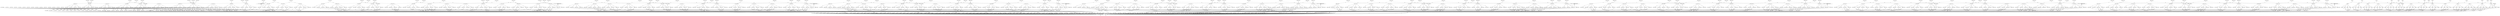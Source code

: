 digraph model {
	0 [ label = "0: {(c < 20), init}" ];
	1 [ label = "1: {(c < 20)}" ];
	2 [ label = "2: {(c < 20)}" ];
	3 [ label = "3: {(c < 20)}" ];
	4 [ label = "4: {(c < 20)}" ];
	5 [ label = "5: {(c < 20)}" ];
	6 [ label = "6: {(c < 20)}" ];
	7 [ label = "7: {(c < 20)}" ];
	8 [ label = "8: {(c < 20)}" ];
	9 [ label = "9: {(c < 20)}" ];
	10 [ label = "10: {(c < 20)}" ];
	11 [ label = "11: {(c < 20)}" ];
	12 [ label = "12: {(c < 20)}" ];
	13 [ label = "13: {(c < 20)}" ];
	14 [ label = "14: {(c < 20)}" ];
	15 [ label = "15: {(c < 20)}" ];
	16 [ label = "16: {(c < 20)}" ];
	17 [ label = "17: {(c < 20)}" ];
	18 [ label = "18: {(c < 20)}" ];
	19 [ label = "19: {(c < 20)}" ];
	20 [ label = "20: {(c < 20)}" ];
	21 [ label = "21: {(c < 20)}" ];
	22 [ label = "22: {(c < 20)}" ];
	23 [ label = "23: {(c < 20)}" ];
	24 [ label = "24: {(c < 20)}" ];
	25 [ label = "25: {(c < 20)}" ];
	26 [ label = "26: {(c < 20)}" ];
	27 [ label = "27: {(c < 20)}" ];
	28 [ label = "28: {(c < 20)}" ];
	29 [ label = "29: {(c < 20)}" ];
	30 [ label = "30: {(c < 20)}" ];
	31 [ label = "31: {(c < 20)}" ];
	32 [ label = "32: {(c < 20)}" ];
	33 [ label = "33: {(c < 20), bad}" ];
	34 [ label = "34: {(c < 20)}" ];
	35 [ label = "35: {(c < 20)}" ];
	36 [ label = "36: {(c < 20)}" ];
	37 [ label = "37: {(c < 20)}" ];
	38 [ label = "38: {(c < 20)}" ];
	39 [ label = "39: {(c < 20)}" ];
	40 [ label = "40: {(c < 20)}" ];
	41 [ label = "41: {(c < 20), counterexample_target
goal}" ];
	42 [ label = "42: {(c < 20)}" ];
	43 [ label = "43: {(c < 20)}" ];
	44 [ label = "44: {(c < 20)}" ];
	45 [ label = "45: {(c < 20)}" ];
	46 [ label = "46: {(c < 20)}" ];
	47 [ label = "47: {(c < 20)}" ];
	48 [ label = "48: {(c < 20)}" ];
	49 [ label = "49: {(c < 20)}" ];
	50 [ label = "50: {(c < 20)}" ];
	51 [ label = "51: {(c < 20)}" ];
	52 [ label = "52: {(c < 20)}" ];
	53 [ label = "53: {(c < 20)}" ];
	54 [ label = "54: {(c < 20)}" ];
	55 [ label = "55: {(c < 20)}" ];
	56 [ label = "56: {(c < 20)}" ];
	57 [ label = "57: {(c < 20)}" ];
	58 [ label = "58: {(c < 20)}" ];
	59 [ label = "59: {(c < 20)}" ];
	60 [ label = "60: {(c < 20)}" ];
	61 [ label = "61: {(c < 20), bad}" ];
	62 [ label = "62: {(c < 20)}" ];
	63 [ label = "63: {(c < 20)}" ];
	64 [ label = "64: {(c < 20)}" ];
	65 [ label = "65: {(c < 20)}" ];
	66 [ label = "66: {(c < 20)}" ];
	67 [ label = "67: {(c < 20)}" ];
	68 [ label = "68: {(c < 20)}" ];
	69 [ label = "69: {(c < 20)}" ];
	70 [ label = "70: {(c < 20)}" ];
	71 [ label = "71: {(c < 20), counterexample_target
goal}" ];
	72 [ label = "72: {(c < 20)}" ];
	73 [ label = "73: {(c < 20)}" ];
	74 [ label = "74: {(c < 20)}" ];
	75 [ label = "75: {(c < 20)}" ];
	76 [ label = "76: {(c < 20)}" ];
	77 [ label = "77: {(c < 20)}" ];
	78 [ label = "78: {(c < 20)}" ];
	79 [ label = "79: {(c < 20)}" ];
	80 [ label = "80: {(c < 20)}" ];
	81 [ label = "81: {(c < 20)}" ];
	82 [ label = "82: {(c < 20)}" ];
	83 [ label = "83: {(c < 20)}" ];
	84 [ label = "84: {(c < 20)}" ];
	85 [ label = "85: {(c < 20)}" ];
	86 [ label = "86: {(c < 20)}" ];
	87 [ label = "87: {(c < 20)}" ];
	88 [ label = "88: {(c < 20)}" ];
	89 [ label = "89: {(c < 20)}" ];
	90 [ label = "90: {(c < 20)}" ];
	91 [ label = "91: {(c < 20)}" ];
	92 [ label = "92: {(c < 20)}" ];
	93 [ label = "93: {(c < 20)}" ];
	94 [ label = "94: {(c < 20)}" ];
	95 [ label = "95: {(c < 20)}" ];
	96 [ label = "96: {(c < 20)}" ];
	97 [ label = "97: {(c < 20)}" ];
	98 [ label = "98: {(c < 20)}" ];
	99 [ label = "99: {(c < 20)}" ];
	100 [ label = "100: {(c < 20)}" ];
	101 [ label = "101: {(c < 20)}" ];
	102 [ label = "102: {(c < 20)}" ];
	103 [ label = "103: {(c < 20)}" ];
	104 [ label = "104: {(c < 20)}" ];
	105 [ label = "105: {(c < 20)}" ];
	106 [ label = "106: {(c < 20)}" ];
	107 [ label = "107: {(c < 20)}" ];
	108 [ label = "108: {(c < 20)}" ];
	109 [ label = "109: {(c < 20)}" ];
	110 [ label = "110: {(c < 20)}" ];
	111 [ label = "111: {(c < 20)}" ];
	112 [ label = "112: {(c < 20)}" ];
	113 [ label = "113: {(c < 20)}" ];
	114 [ label = "114: {(c < 20)}" ];
	115 [ label = "115: {(c < 20)}" ];
	116 [ label = "116: {(c < 20)}" ];
	117 [ label = "117: {(c < 20)}" ];
	118 [ label = "118: {(c < 20)}" ];
	119 [ label = "119: {(c < 20)}" ];
	120 [ label = "120: {(c < 20)}" ];
	121 [ label = "121: {(c < 20)}" ];
	122 [ label = "122: {(c < 20)}" ];
	123 [ label = "123: {(c < 20)}" ];
	124 [ label = "124: {(c < 20)}" ];
	125 [ label = "125: {(c < 20)}" ];
	126 [ label = "126: {(c < 20)}" ];
	127 [ label = "127: {(c < 20)}" ];
	128 [ label = "128: {(c < 20)}" ];
	129 [ label = "129: {(c < 20)}" ];
	130 [ label = "130: {(c < 20)}" ];
	131 [ label = "131: {(c < 20)}" ];
	132 [ label = "132: {(c < 20)}" ];
	133 [ label = "133: {(c < 20)}" ];
	134 [ label = "134: {(c < 20)}" ];
	135 [ label = "135: {(c < 20), bad}" ];
	136 [ label = "136: {(c < 20)}" ];
	137 [ label = "137: {(c < 20)}" ];
	138 [ label = "138: {(c < 20)}" ];
	139 [ label = "139: {(c < 20)}" ];
	140 [ label = "140: {(c < 20), counterexample_target
goal}" ];
	141 [ label = "141: {(c < 20)}" ];
	142 [ label = "142: {(c < 20)}" ];
	143 [ label = "143: {(c < 20)}" ];
	144 [ label = "144: {(c < 20)}" ];
	145 [ label = "145: {(c < 20)}" ];
	146 [ label = "146: {(c < 20)}" ];
	147 [ label = "147: {(c < 20)}" ];
	148 [ label = "148: {(c < 20)}" ];
	149 [ label = "149: {(c < 20)}" ];
	150 [ label = "150: {(c < 20)}" ];
	151 [ label = "151: {(c < 20)}" ];
	152 [ label = "152: {(c < 20)}" ];
	153 [ label = "153: {(c < 20)}" ];
	154 [ label = "154: {(c < 20)}" ];
	155 [ label = "155: {(c < 20)}" ];
	156 [ label = "156: {(c < 20)}" ];
	157 [ label = "157: {(c < 20)}" ];
	158 [ label = "158: {(c < 20)}" ];
	159 [ label = "159: {(c < 20)}" ];
	160 [ label = "160: {(c < 20)}" ];
	161 [ label = "161: {(c < 20)}" ];
	162 [ label = "162: {(c < 20)}" ];
	163 [ label = "163: {(c < 20)}" ];
	164 [ label = "164: {(c < 20)}" ];
	165 [ label = "165: {(c < 20)}" ];
	166 [ label = "166: {(c < 20)}" ];
	167 [ label = "167: {(c < 20), bad}" ];
	168 [ label = "168: {(c < 20)}" ];
	169 [ label = "169: {(c < 20)}" ];
	170 [ label = "170: {(c < 20)}" ];
	171 [ label = "171: {(c < 20)}" ];
	172 [ label = "172: {(c < 20), counterexample_target
goal}" ];
	173 [ label = "173: {(c < 20)}" ];
	174 [ label = "174: {(c < 20)}" ];
	175 [ label = "175: {(c < 20)}" ];
	176 [ label = "176: {(c < 20)}" ];
	177 [ label = "177: {(c < 20)}" ];
	178 [ label = "178: {(c < 20)}" ];
	179 [ label = "179: {(c < 20)}" ];
	180 [ label = "180: {(c < 20)}" ];
	181 [ label = "181: {(c < 20)}" ];
	182 [ label = "182: {(c < 20)}" ];
	183 [ label = "183: {(c < 20)}" ];
	184 [ label = "184: {(c < 20)}" ];
	185 [ label = "185: {(c < 20)}" ];
	186 [ label = "186: {(c < 20)}" ];
	187 [ label = "187: {(c < 20)}" ];
	188 [ label = "188: {(c < 20)}" ];
	189 [ label = "189: {(c < 20)}" ];
	190 [ label = "190: {(c < 20)}" ];
	191 [ label = "191: {(c < 20)}" ];
	192 [ label = "192: {(c < 20)}" ];
	193 [ label = "193: {(c < 20)}" ];
	194 [ label = "194: {(c < 20)}" ];
	195 [ label = "195: {(c < 20)}" ];
	196 [ label = "196: {(c < 20)}" ];
	197 [ label = "197: {(c < 20)}" ];
	198 [ label = "198: {(c < 20)}" ];
	199 [ label = "199: {(c < 20)}" ];
	200 [ label = "200: {(c < 20)}" ];
	201 [ label = "201: {(c < 20)}" ];
	202 [ label = "202: {(c < 20)}" ];
	203 [ label = "203: {(c < 20)}" ];
	204 [ label = "204: {(c < 20)}" ];
	205 [ label = "205: {(c < 20)}" ];
	206 [ label = "206: {(c < 20)}" ];
	207 [ label = "207: {(c < 20)}" ];
	208 [ label = "208: {(c < 20)}" ];
	209 [ label = "209: {(c < 20)}" ];
	210 [ label = "210: {(c < 20)}" ];
	211 [ label = "211: {(c < 20)}" ];
	212 [ label = "212: {(c < 20)}" ];
	213 [ label = "213: {(c < 20)}" ];
	214 [ label = "214: {(c < 20)}" ];
	215 [ label = "215: {(c < 20)}" ];
	216 [ label = "216: {(c < 20)}" ];
	217 [ label = "217: {(c < 20)}" ];
	218 [ label = "218: {(c < 20)}" ];
	219 [ label = "219: {(c < 20)}" ];
	220 [ label = "220: {(c < 20)}" ];
	221 [ label = "221: {(c < 20)}" ];
	222 [ label = "222: {(c < 20)}" ];
	223 [ label = "223: {(c < 20)}" ];
	224 [ label = "224: {(c < 20)}" ];
	225 [ label = "225: {(c < 20)}" ];
	226 [ label = "226: {(c < 20)}" ];
	227 [ label = "227: {(c < 20)}" ];
	228 [ label = "228: {(c < 20)}" ];
	229 [ label = "229: {(c < 20)}" ];
	230 [ label = "230: {(c < 20)}" ];
	231 [ label = "231: {(c < 20)}" ];
	232 [ label = "232: {(c < 20)}" ];
	233 [ label = "233: {(c < 20)}" ];
	234 [ label = "234: {(c < 20)}" ];
	235 [ label = "235: {(c < 20)}" ];
	236 [ label = "236: {(c < 20)}" ];
	237 [ label = "237: {(c < 20)}" ];
	238 [ label = "238: {(c < 20)}" ];
	239 [ label = "239: {(c < 20)}" ];
	240 [ label = "240: {(c < 20), bad}" ];
	241 [ label = "241: {(c < 20)}" ];
	242 [ label = "242: {(c < 20)}" ];
	243 [ label = "243: {(c < 20)}" ];
	244 [ label = "244: {(c < 20)}" ];
	245 [ label = "245: {(c < 20)}" ];
	246 [ label = "246: {(c < 20), counterexample_target
goal}" ];
	247 [ label = "247: {(c < 20)}" ];
	248 [ label = "248: {(c < 20)}" ];
	249 [ label = "249: {(c < 20)}" ];
	250 [ label = "250: {(c < 20)}" ];
	251 [ label = "251: {(c < 20)}" ];
	252 [ label = "252: {(c < 20)}" ];
	253 [ label = "253: {(c < 20)}" ];
	254 [ label = "254: {(c < 20)}" ];
	255 [ label = "255: {(c < 20)}" ];
	256 [ label = "256: {(c < 20)}" ];
	257 [ label = "257: {(c < 20)}" ];
	258 [ label = "258: {(c < 20)}" ];
	259 [ label = "259: {(c < 20)}" ];
	260 [ label = "260: {(c < 20)}" ];
	261 [ label = "261: {(c < 20)}" ];
	262 [ label = "262: {(c < 20)}" ];
	263 [ label = "263: {(c < 20)}" ];
	264 [ label = "264: {(c < 20)}" ];
	265 [ label = "265: {(c < 20)}" ];
	266 [ label = "266: {(c < 20)}" ];
	267 [ label = "267: {(c < 20)}" ];
	268 [ label = "268: {(c < 20)}" ];
	269 [ label = "269: {(c < 20)}" ];
	270 [ label = "270: {(c < 20)}" ];
	271 [ label = "271: {(c < 20), bad}" ];
	272 [ label = "272: {(c < 20)}" ];
	273 [ label = "273: {(c < 20)}" ];
	274 [ label = "274: {(c < 20)}" ];
	275 [ label = "275: {(c < 20)}" ];
	276 [ label = "276: {(c < 20)}" ];
	277 [ label = "277: {(c < 20)}" ];
	278 [ label = "278: {(c < 20), counterexample_target
goal}" ];
	279 [ label = "279: {(c < 20)}" ];
	280 [ label = "280: {(c < 20)}" ];
	281 [ label = "281: {(c < 20)}" ];
	282 [ label = "282: {(c < 20)}" ];
	283 [ label = "283: {(c < 20)}" ];
	284 [ label = "284: {(c < 20)}" ];
	285 [ label = "285: {(c < 20)}" ];
	286 [ label = "286: {(c < 20)}" ];
	287 [ label = "287: {(c < 20)}" ];
	288 [ label = "288: {(c < 20)}" ];
	289 [ label = "289: {(c < 20)}" ];
	290 [ label = "290: {(c < 20)}" ];
	291 [ label = "291: {(c < 20)}" ];
	292 [ label = "292: {(c < 20)}" ];
	293 [ label = "293: {(c < 20)}" ];
	294 [ label = "294: {(c < 20)}" ];
	295 [ label = "295: {(c < 20)}" ];
	296 [ label = "296: {(c < 20)}" ];
	297 [ label = "297: {(c < 20)}" ];
	298 [ label = "298: {(c < 20)}" ];
	299 [ label = "299: {(c < 20)}" ];
	300 [ label = "300: {(c < 20)}" ];
	301 [ label = "301: {(c < 20)}" ];
	302 [ label = "302: {(c < 20)}" ];
	303 [ label = "303: {(c < 20)}" ];
	304 [ label = "304: {(c < 20)}" ];
	305 [ label = "305: {(c < 20)}" ];
	306 [ label = "306: {(c < 20)}" ];
	307 [ label = "307: {(c < 20)}" ];
	308 [ label = "308: {(c < 20)}" ];
	309 [ label = "309: {(c < 20)}" ];
	310 [ label = "310: {(c < 20)}" ];
	311 [ label = "311: {(c < 20)}" ];
	312 [ label = "312: {(c < 20)}" ];
	313 [ label = "313: {(c < 20)}" ];
	314 [ label = "314: {(c < 20)}" ];
	315 [ label = "315: {(c < 20)}" ];
	316 [ label = "316: {(c < 20)}" ];
	317 [ label = "317: {(c < 20)}" ];
	318 [ label = "318: {(c < 20)}" ];
	319 [ label = "319: {(c < 20)}" ];
	320 [ label = "320: {(c < 20)}" ];
	321 [ label = "321: {(c < 20)}" ];
	322 [ label = "322: {(c < 20)}" ];
	323 [ label = "323: {(c < 20)}" ];
	324 [ label = "324: {(c < 20)}" ];
	325 [ label = "325: {(c < 20)}" ];
	326 [ label = "326: {(c < 20)}" ];
	327 [ label = "327: {(c < 20)}" ];
	328 [ label = "328: {(c < 20)}" ];
	329 [ label = "329: {(c < 20)}" ];
	330 [ label = "330: {(c < 20)}" ];
	331 [ label = "331: {(c < 20)}" ];
	332 [ label = "332: {(c < 20)}" ];
	333 [ label = "333: {(c < 20)}" ];
	334 [ label = "334: {(c < 20)}" ];
	335 [ label = "335: {(c < 20)}" ];
	336 [ label = "336: {(c < 20)}" ];
	337 [ label = "337: {(c < 20)}" ];
	338 [ label = "338: {(c < 20)}" ];
	339 [ label = "339: {(c < 20)}" ];
	340 [ label = "340: {(c < 20)}" ];
	341 [ label = "341: {(c < 20)}" ];
	342 [ label = "342: {(c < 20)}" ];
	343 [ label = "343: {(c < 20), bad}" ];
	344 [ label = "344: {(c < 20)}" ];
	345 [ label = "345: {(c < 20)}" ];
	346 [ label = "346: {(c < 20)}" ];
	347 [ label = "347: {(c < 20)}" ];
	348 [ label = "348: {(c < 20)}" ];
	349 [ label = "349: {(c < 20)}" ];
	350 [ label = "350: {(c < 20), counterexample_target
goal}" ];
	351 [ label = "351: {(c < 20)}" ];
	352 [ label = "352: {(c < 20)}" ];
	353 [ label = "353: {(c < 20)}" ];
	354 [ label = "354: {(c < 20)}" ];
	355 [ label = "355: {(c < 20)}" ];
	356 [ label = "356: {(c < 20)}" ];
	357 [ label = "357: {(c < 20)}" ];
	358 [ label = "358: {(c < 20)}" ];
	359 [ label = "359: {(c < 20)}" ];
	360 [ label = "360: {(c < 20)}" ];
	361 [ label = "361: {(c < 20)}" ];
	362 [ label = "362: {(c < 20)}" ];
	363 [ label = "363: {(c < 20)}" ];
	364 [ label = "364: {(c < 20)}" ];
	365 [ label = "365: {(c < 20)}" ];
	366 [ label = "366: {(c < 20)}" ];
	367 [ label = "367: {(c < 20)}" ];
	368 [ label = "368: {(c < 20)}" ];
	369 [ label = "369: {(c < 20)}" ];
	370 [ label = "370: {(c < 20)}" ];
	371 [ label = "371: {(c < 20)}" ];
	372 [ label = "372: {(c < 20)}" ];
	373 [ label = "373: {(c < 20), bad}" ];
	374 [ label = "374: {(c < 20)}" ];
	375 [ label = "375: {(c < 20)}" ];
	376 [ label = "376: {(c < 20)}" ];
	377 [ label = "377: {(c < 20)}" ];
	378 [ label = "378: {(c < 20)}" ];
	379 [ label = "379: {(c < 20)}" ];
	380 [ label = "380: {(c < 20), counterexample_target
goal}" ];
	381 [ label = "381: {(c < 20)}" ];
	382 [ label = "382: {(c < 20)}" ];
	383 [ label = "383: {(c < 20)}" ];
	384 [ label = "384: {(c < 20)}" ];
	385 [ label = "385: {(c < 20)}" ];
	386 [ label = "386: {(c < 20)}" ];
	387 [ label = "387: {(c < 20)}" ];
	388 [ label = "388: {(c < 20)}" ];
	389 [ label = "389: {(c < 20)}" ];
	390 [ label = "390: {(c < 20)}" ];
	391 [ label = "391: {(c < 20)}" ];
	392 [ label = "392: {(c < 20)}" ];
	393 [ label = "393: {(c < 20)}" ];
	394 [ label = "394: {(c < 20)}" ];
	395 [ label = "395: {(c < 20)}" ];
	396 [ label = "396: {(c < 20)}" ];
	397 [ label = "397: {(c < 20)}" ];
	398 [ label = "398: {(c < 20)}" ];
	399 [ label = "399: {(c < 20)}" ];
	400 [ label = "400: {(c < 20)}" ];
	401 [ label = "401: {(c < 20)}" ];
	402 [ label = "402: {(c < 20)}" ];
	403 [ label = "403: {(c < 20)}" ];
	404 [ label = "404: {(c < 20)}" ];
	405 [ label = "405: {(c < 20)}" ];
	406 [ label = "406: {(c < 20)}" ];
	407 [ label = "407: {(c < 20)}" ];
	408 [ label = "408: {(c < 20)}" ];
	409 [ label = "409: {(c < 20)}" ];
	410 [ label = "410: {(c < 20)}" ];
	411 [ label = "411: {(c < 20)}" ];
	412 [ label = "412: {(c < 20)}" ];
	413 [ label = "413: {(c < 20)}" ];
	414 [ label = "414: {(c < 20)}" ];
	415 [ label = "415: {(c < 20)}" ];
	416 [ label = "416: {(c < 20)}" ];
	417 [ label = "417: {(c < 20)}" ];
	418 [ label = "418: {(c < 20)}" ];
	419 [ label = "419: {(c < 20)}" ];
	420 [ label = "420: {(c < 20)}" ];
	421 [ label = "421: {(c < 20)}" ];
	422 [ label = "422: {(c < 20)}" ];
	423 [ label = "423: {(c < 20)}" ];
	424 [ label = "424: {(c < 20)}" ];
	425 [ label = "425: {(c < 20)}" ];
	426 [ label = "426: {(c < 20)}" ];
	427 [ label = "427: {(c < 20)}" ];
	428 [ label = "428: {(c < 20)}" ];
	429 [ label = "429: {(c < 20)}" ];
	430 [ label = "430: {(c < 20)}" ];
	431 [ label = "431: {(c < 20)}" ];
	432 [ label = "432: {(c < 20)}" ];
	433 [ label = "433: {(c < 20)}" ];
	434 [ label = "434: {(c < 20)}" ];
	435 [ label = "435: {(c < 20)}" ];
	436 [ label = "436: {(c < 20)}" ];
	437 [ label = "437: {(c < 20)}" ];
	438 [ label = "438: {(c < 20)}" ];
	439 [ label = "439: {(c < 20)}" ];
	440 [ label = "440: {(c < 20)}" ];
	441 [ label = "441: {(c < 20)}" ];
	442 [ label = "442: {(c < 20)}" ];
	443 [ label = "443: {(c < 20)}" ];
	444 [ label = "444: {(c < 20)}" ];
	445 [ label = "445: {(c < 20), bad}" ];
	446 [ label = "446: {(c < 20)}" ];
	447 [ label = "447: {(c < 20)}" ];
	448 [ label = "448: {(c < 20)}" ];
	449 [ label = "449: {(c < 20)}" ];
	450 [ label = "450: {(c < 20)}" ];
	451 [ label = "451: {(c < 20)}" ];
	452 [ label = "452: {(c < 20), counterexample_target
goal}" ];
	453 [ label = "453: {(c < 20)}" ];
	454 [ label = "454: {(c < 20)}" ];
	455 [ label = "455: {(c < 20)}" ];
	456 [ label = "456: {(c < 20)}" ];
	457 [ label = "457: {(c < 20)}" ];
	458 [ label = "458: {(c < 20)}" ];
	459 [ label = "459: {(c < 20)}" ];
	460 [ label = "460: {(c < 20)}" ];
	461 [ label = "461: {(c < 20)}" ];
	462 [ label = "462: {(c < 20)}" ];
	463 [ label = "463: {(c < 20)}" ];
	464 [ label = "464: {(c < 20)}" ];
	465 [ label = "465: {(c < 20)}" ];
	466 [ label = "466: {(c < 20)}" ];
	467 [ label = "467: {(c < 20)}" ];
	468 [ label = "468: {(c < 20)}" ];
	469 [ label = "469: {(c < 20)}" ];
	470 [ label = "470: {(c < 20)}" ];
	471 [ label = "471: {(c < 20)}" ];
	472 [ label = "472: {(c < 20)}" ];
	473 [ label = "473: {(c < 20)}" ];
	474 [ label = "474: {(c < 20)}" ];
	475 [ label = "475: {(c < 20), bad}" ];
	476 [ label = "476: {(c < 20)}" ];
	477 [ label = "477: {(c < 20)}" ];
	478 [ label = "478: {(c < 20)}" ];
	479 [ label = "479: {(c < 20)}" ];
	480 [ label = "480: {(c < 20)}" ];
	481 [ label = "481: {(c < 20)}" ];
	482 [ label = "482: {(c < 20), counterexample_target
goal}" ];
	483 [ label = "483: {(c < 20)}" ];
	484 [ label = "484: {(c < 20)}" ];
	485 [ label = "485: {(c < 20)}" ];
	486 [ label = "486: {(c < 20)}" ];
	487 [ label = "487: {(c < 20)}" ];
	488 [ label = "488: {(c < 20)}" ];
	489 [ label = "489: {(c < 20)}" ];
	490 [ label = "490: {(c < 20)}" ];
	491 [ label = "491: {(c < 20)}" ];
	492 [ label = "492: {(c < 20)}" ];
	493 [ label = "493: {(c < 20)}" ];
	494 [ label = "494: {(c < 20)}" ];
	495 [ label = "495: {(c < 20)}" ];
	496 [ label = "496: {(c < 20)}" ];
	497 [ label = "497: {(c < 20)}" ];
	498 [ label = "498: {(c < 20)}" ];
	499 [ label = "499: {(c < 20)}" ];
	500 [ label = "500: {(c < 20)}" ];
	501 [ label = "501: {(c < 20)}" ];
	502 [ label = "502: {(c < 20)}" ];
	503 [ label = "503: {(c < 20)}" ];
	504 [ label = "504: {(c < 20)}" ];
	505 [ label = "505: {(c < 20)}" ];
	506 [ label = "506: {(c < 20)}" ];
	507 [ label = "507: {(c < 20)}" ];
	508 [ label = "508: {(c < 20)}" ];
	509 [ label = "509: {(c < 20)}" ];
	510 [ label = "510: {(c < 20)}" ];
	511 [ label = "511: {(c < 20)}" ];
	512 [ label = "512: {(c < 20)}" ];
	513 [ label = "513: {(c < 20)}" ];
	514 [ label = "514: {(c < 20)}" ];
	515 [ label = "515: {(c < 20)}" ];
	516 [ label = "516: {(c < 20)}" ];
	517 [ label = "517: {(c < 20)}" ];
	518 [ label = "518: {(c < 20)}" ];
	519 [ label = "519: {(c < 20)}" ];
	520 [ label = "520: {(c < 20)}" ];
	521 [ label = "521: {(c < 20)}" ];
	522 [ label = "522: {(c < 20)}" ];
	523 [ label = "523: {(c < 20)}" ];
	524 [ label = "524: {(c < 20)}" ];
	525 [ label = "525: {(c < 20)}" ];
	526 [ label = "526: {(c < 20)}" ];
	527 [ label = "527: {(c < 20)}" ];
	528 [ label = "528: {(c < 20)}" ];
	529 [ label = "529: {(c < 20)}" ];
	530 [ label = "530: {(c < 20)}" ];
	531 [ label = "531: {(c < 20)}" ];
	532 [ label = "532: {(c < 20)}" ];
	533 [ label = "533: {(c < 20)}" ];
	534 [ label = "534: {(c < 20)}" ];
	535 [ label = "535: {(c < 20)}" ];
	536 [ label = "536: {(c < 20)}" ];
	537 [ label = "537: {(c < 20)}" ];
	538 [ label = "538: {(c < 20)}" ];
	539 [ label = "539: {(c < 20)}" ];
	540 [ label = "540: {(c < 20)}" ];
	541 [ label = "541: {(c < 20)}" ];
	542 [ label = "542: {(c < 20)}" ];
	543 [ label = "543: {(c < 20)}" ];
	544 [ label = "544: {(c < 20)}" ];
	545 [ label = "545: {(c < 20)}" ];
	546 [ label = "546: {(c < 20)}" ];
	547 [ label = "547: {(c < 20), bad}" ];
	548 [ label = "548: {(c < 20)}" ];
	549 [ label = "549: {(c < 20)}" ];
	550 [ label = "550: {(c < 20)}" ];
	551 [ label = "551: {(c < 20)}" ];
	552 [ label = "552: {(c < 20)}" ];
	553 [ label = "553: {(c < 20)}" ];
	554 [ label = "554: {(c < 20), counterexample_target
goal}" ];
	555 [ label = "555: {(c < 20)}" ];
	556 [ label = "556: {(c < 20)}" ];
	557 [ label = "557: {(c < 20)}" ];
	558 [ label = "558: {(c < 20)}" ];
	559 [ label = "559: {(c < 20)}" ];
	560 [ label = "560: {(c < 20)}" ];
	561 [ label = "561: {(c < 20)}" ];
	562 [ label = "562: {(c < 20)}" ];
	563 [ label = "563: {(c < 20)}" ];
	564 [ label = "564: {(c < 20)}" ];
	565 [ label = "565: {(c < 20)}" ];
	566 [ label = "566: {(c < 20)}" ];
	567 [ label = "567: {(c < 20)}" ];
	568 [ label = "568: {(c < 20)}" ];
	569 [ label = "569: {(c < 20)}" ];
	570 [ label = "570: {(c < 20)}" ];
	571 [ label = "571: {(c < 20)}" ];
	572 [ label = "572: {(c < 20)}" ];
	573 [ label = "573: {(c < 20)}" ];
	574 [ label = "574: {(c < 20)}" ];
	575 [ label = "575: {(c < 20)}" ];
	576 [ label = "576: {(c < 20)}" ];
	577 [ label = "577: {(c < 20), bad}" ];
	578 [ label = "578: {(c < 20)}" ];
	579 [ label = "579: {(c < 20)}" ];
	580 [ label = "580: {(c < 20)}" ];
	581 [ label = "581: {(c < 20)}" ];
	582 [ label = "582: {(c < 20)}" ];
	583 [ label = "583: {(c < 20)}" ];
	584 [ label = "584: {(c < 20), counterexample_target
goal}" ];
	585 [ label = "585: {(c < 20)}" ];
	586 [ label = "586: {(c < 20)}" ];
	587 [ label = "587: {(c < 20)}" ];
	588 [ label = "588: {(c < 20)}" ];
	589 [ label = "589: {(c < 20)}" ];
	590 [ label = "590: {(c < 20)}" ];
	591 [ label = "591: {(c < 20)}" ];
	592 [ label = "592: {(c < 20)}" ];
	593 [ label = "593: {(c < 20)}" ];
	594 [ label = "594: {(c < 20)}" ];
	595 [ label = "595: {(c < 20)}" ];
	596 [ label = "596: {(c < 20)}" ];
	597 [ label = "597: {(c < 20)}" ];
	598 [ label = "598: {(c < 20)}" ];
	599 [ label = "599: {(c < 20)}" ];
	600 [ label = "600: {(c < 20)}" ];
	601 [ label = "601: {(c < 20)}" ];
	602 [ label = "602: {(c < 20)}" ];
	603 [ label = "603: {(c < 20)}" ];
	604 [ label = "604: {(c < 20)}" ];
	605 [ label = "605: {(c < 20)}" ];
	606 [ label = "606: {(c < 20)}" ];
	607 [ label = "607: {(c < 20)}" ];
	608 [ label = "608: {(c < 20)}" ];
	609 [ label = "609: {(c < 20)}" ];
	610 [ label = "610: {(c < 20)}" ];
	611 [ label = "611: {(c < 20)}" ];
	612 [ label = "612: {(c < 20)}" ];
	613 [ label = "613: {(c < 20)}" ];
	614 [ label = "614: {(c < 20)}" ];
	615 [ label = "615: {(c < 20)}" ];
	616 [ label = "616: {(c < 20)}" ];
	617 [ label = "617: {(c < 20)}" ];
	618 [ label = "618: {(c < 20)}" ];
	619 [ label = "619: {(c < 20)}" ];
	620 [ label = "620: {(c < 20)}" ];
	621 [ label = "621: {(c < 20)}" ];
	622 [ label = "622: {(c < 20)}" ];
	623 [ label = "623: {(c < 20)}" ];
	624 [ label = "624: {(c < 20)}" ];
	625 [ label = "625: {(c < 20)}" ];
	626 [ label = "626: {(c < 20)}" ];
	627 [ label = "627: {(c < 20)}" ];
	628 [ label = "628: {(c < 20)}" ];
	629 [ label = "629: {(c < 20)}" ];
	630 [ label = "630: {(c < 20)}" ];
	631 [ label = "631: {(c < 20)}" ];
	632 [ label = "632: {(c < 20)}" ];
	633 [ label = "633: {(c < 20)}" ];
	634 [ label = "634: {(c < 20)}" ];
	635 [ label = "635: {(c < 20)}" ];
	636 [ label = "636: {(c < 20)}" ];
	637 [ label = "637: {(c < 20)}" ];
	638 [ label = "638: {(c < 20)}" ];
	639 [ label = "639: {(c < 20)}" ];
	640 [ label = "640: {(c < 20)}" ];
	641 [ label = "641: {(c < 20)}" ];
	642 [ label = "642: {(c < 20)}" ];
	643 [ label = "643: {(c < 20)}" ];
	644 [ label = "644: {(c < 20)}" ];
	645 [ label = "645: {(c < 20)}" ];
	646 [ label = "646: {(c < 20)}" ];
	647 [ label = "647: {(c < 20)}" ];
	648 [ label = "648: {(c < 20)}" ];
	649 [ label = "649: {(c < 20), bad}" ];
	650 [ label = "650: {(c < 20)}" ];
	651 [ label = "651: {(c < 20)}" ];
	652 [ label = "652: {(c < 20)}" ];
	653 [ label = "653: {(c < 20)}" ];
	654 [ label = "654: {(c < 20)}" ];
	655 [ label = "655: {(c < 20)}" ];
	656 [ label = "656: {(c < 20), counterexample_target
goal}" ];
	657 [ label = "657: {(c < 20)}" ];
	658 [ label = "658: {(c < 20)}" ];
	659 [ label = "659: {(c < 20)}" ];
	660 [ label = "660: {(c < 20)}" ];
	661 [ label = "661: {(c < 20)}" ];
	662 [ label = "662: {(c < 20)}" ];
	663 [ label = "663: {(c < 20)}" ];
	664 [ label = "664: {(c < 20)}" ];
	665 [ label = "665: {(c < 20)}" ];
	666 [ label = "666: {(c < 20)}" ];
	667 [ label = "667: {(c < 20)}" ];
	668 [ label = "668: {(c < 20)}" ];
	669 [ label = "669: {(c < 20)}" ];
	670 [ label = "670: {(c < 20)}" ];
	671 [ label = "671: {(c < 20)}" ];
	672 [ label = "672: {(c < 20)}" ];
	673 [ label = "673: {(c < 20)}" ];
	674 [ label = "674: {(c < 20)}" ];
	675 [ label = "675: {(c < 20)}" ];
	676 [ label = "676: {(c < 20)}" ];
	677 [ label = "677: {(c < 20)}" ];
	678 [ label = "678: {(c < 20)}" ];
	679 [ label = "679: {(c < 20), bad}" ];
	680 [ label = "680: {(c < 20)}" ];
	681 [ label = "681: {(c < 20)}" ];
	682 [ label = "682: {(c < 20)}" ];
	683 [ label = "683: {(c < 20)}" ];
	684 [ label = "684: {(c < 20)}" ];
	685 [ label = "685: {(c < 20)}" ];
	686 [ label = "686: {(c < 20), counterexample_target
goal}" ];
	687 [ label = "687: {(c < 20)}" ];
	688 [ label = "688: {(c < 20)}" ];
	689 [ label = "689: {(c < 20)}" ];
	690 [ label = "690: {(c < 20)}" ];
	691 [ label = "691: {(c < 20)}" ];
	692 [ label = "692: {(c < 20)}" ];
	693 [ label = "693: {(c < 20)}" ];
	694 [ label = "694: {(c < 20)}" ];
	695 [ label = "695: {(c < 20)}" ];
	696 [ label = "696: {(c < 20)}" ];
	697 [ label = "697: {(c < 20)}" ];
	698 [ label = "698: {(c < 20)}" ];
	699 [ label = "699: {(c < 20)}" ];
	700 [ label = "700: {(c < 20)}" ];
	701 [ label = "701: {(c < 20)}" ];
	702 [ label = "702: {(c < 20)}" ];
	703 [ label = "703: {(c < 20)}" ];
	704 [ label = "704: {(c < 20)}" ];
	705 [ label = "705: {(c < 20)}" ];
	706 [ label = "706: {(c < 20)}" ];
	707 [ label = "707: {(c < 20)}" ];
	708 [ label = "708: {(c < 20)}" ];
	709 [ label = "709: {(c < 20)}" ];
	710 [ label = "710: {(c < 20)}" ];
	711 [ label = "711: {(c < 20)}" ];
	712 [ label = "712: {(c < 20)}" ];
	713 [ label = "713: {(c < 20)}" ];
	714 [ label = "714: {(c < 20)}" ];
	715 [ label = "715: {(c < 20)}" ];
	716 [ label = "716: {(c < 20)}" ];
	717 [ label = "717: {(c < 20)}" ];
	718 [ label = "718: {(c < 20)}" ];
	719 [ label = "719: {(c < 20)}" ];
	720 [ label = "720: {(c < 20)}" ];
	721 [ label = "721: {(c < 20)}" ];
	722 [ label = "722: {(c < 20)}" ];
	723 [ label = "723: {(c < 20)}" ];
	724 [ label = "724: {(c < 20)}" ];
	725 [ label = "725: {(c < 20)}" ];
	726 [ label = "726: {(c < 20)}" ];
	727 [ label = "727: {(c < 20)}" ];
	728 [ label = "728: {(c < 20)}" ];
	729 [ label = "729: {(c < 20)}" ];
	730 [ label = "730: {(c < 20)}" ];
	731 [ label = "731: {(c < 20)}" ];
	732 [ label = "732: {(c < 20)}" ];
	733 [ label = "733: {(c < 20)}" ];
	734 [ label = "734: {(c < 20)}" ];
	735 [ label = "735: {(c < 20)}" ];
	736 [ label = "736: {(c < 20)}" ];
	737 [ label = "737: {(c < 20)}" ];
	738 [ label = "738: {(c < 20)}" ];
	739 [ label = "739: {(c < 20)}" ];
	740 [ label = "740: {(c < 20)}" ];
	741 [ label = "741: {(c < 20)}" ];
	742 [ label = "742: {(c < 20)}" ];
	743 [ label = "743: {(c < 20)}" ];
	744 [ label = "744: {(c < 20)}" ];
	745 [ label = "745: {(c < 20)}" ];
	746 [ label = "746: {(c < 20)}" ];
	747 [ label = "747: {(c < 20)}" ];
	748 [ label = "748: {(c < 20)}" ];
	749 [ label = "749: {(c < 20)}" ];
	750 [ label = "750: {(c < 20)}" ];
	751 [ label = "751: {(c < 20), bad}" ];
	752 [ label = "752: {(c < 20)}" ];
	753 [ label = "753: {(c < 20)}" ];
	754 [ label = "754: {(c < 20)}" ];
	755 [ label = "755: {(c < 20)}" ];
	756 [ label = "756: {(c < 20)}" ];
	757 [ label = "757: {(c < 20)}" ];
	758 [ label = "758: {(c < 20), counterexample_target
goal}" ];
	759 [ label = "759: {(c < 20)}" ];
	760 [ label = "760: {(c < 20)}" ];
	761 [ label = "761: {(c < 20)}" ];
	762 [ label = "762: {(c < 20)}" ];
	763 [ label = "763: {(c < 20)}" ];
	764 [ label = "764: {(c < 20)}" ];
	765 [ label = "765: {(c < 20)}" ];
	766 [ label = "766: {(c < 20)}" ];
	767 [ label = "767: {(c < 20)}" ];
	768 [ label = "768: {(c < 20)}" ];
	769 [ label = "769: {(c < 20)}" ];
	770 [ label = "770: {(c < 20)}" ];
	771 [ label = "771: {(c < 20)}" ];
	772 [ label = "772: {(c < 20)}" ];
	773 [ label = "773: {(c < 20)}" ];
	774 [ label = "774: {(c < 20)}" ];
	775 [ label = "775: {(c < 20)}" ];
	776 [ label = "776: {(c < 20)}" ];
	777 [ label = "777: {(c < 20)}" ];
	778 [ label = "778: {(c < 20)}" ];
	779 [ label = "779: {(c < 20)}" ];
	780 [ label = "780: {(c < 20)}" ];
	781 [ label = "781: {(c < 20), bad}" ];
	782 [ label = "782: {(c < 20)}" ];
	783 [ label = "783: {(c < 20)}" ];
	784 [ label = "784: {(c < 20)}" ];
	785 [ label = "785: {(c < 20)}" ];
	786 [ label = "786: {(c < 20)}" ];
	787 [ label = "787: {(c < 20)}" ];
	788 [ label = "788: {(c < 20), counterexample_target
goal}" ];
	789 [ label = "789: {(c < 20)}" ];
	790 [ label = "790: {(c < 20)}" ];
	791 [ label = "791: {(c < 20)}" ];
	792 [ label = "792: {(c < 20)}" ];
	793 [ label = "793: {(c < 20)}" ];
	794 [ label = "794: {(c < 20)}" ];
	795 [ label = "795: {(c < 20)}" ];
	796 [ label = "796: {(c < 20)}" ];
	797 [ label = "797: {(c < 20)}" ];
	798 [ label = "798: {(c < 20)}" ];
	799 [ label = "799: {(c < 20)}" ];
	800 [ label = "800: {(c < 20)}" ];
	801 [ label = "801: {(c < 20)}" ];
	802 [ label = "802: {(c < 20)}" ];
	803 [ label = "803: {(c < 20)}" ];
	804 [ label = "804: {(c < 20)}" ];
	805 [ label = "805: {(c < 20)}" ];
	806 [ label = "806: {(c < 20)}" ];
	807 [ label = "807: {(c < 20)}" ];
	808 [ label = "808: {(c < 20)}" ];
	809 [ label = "809: {(c < 20)}" ];
	810 [ label = "810: {(c < 20)}" ];
	811 [ label = "811: {(c < 20)}" ];
	812 [ label = "812: {(c < 20)}" ];
	813 [ label = "813: {(c < 20)}" ];
	814 [ label = "814: {(c < 20)}" ];
	815 [ label = "815: {(c < 20)}" ];
	816 [ label = "816: {(c < 20)}" ];
	817 [ label = "817: {(c < 20)}" ];
	818 [ label = "818: {(c < 20)}" ];
	819 [ label = "819: {(c < 20)}" ];
	820 [ label = "820: {(c < 20)}" ];
	821 [ label = "821: {(c < 20)}" ];
	822 [ label = "822: {(c < 20)}" ];
	823 [ label = "823: {(c < 20)}" ];
	824 [ label = "824: {(c < 20)}" ];
	825 [ label = "825: {(c < 20)}" ];
	826 [ label = "826: {(c < 20)}" ];
	827 [ label = "827: {(c < 20)}" ];
	828 [ label = "828: {(c < 20)}" ];
	829 [ label = "829: {(c < 20)}" ];
	830 [ label = "830: {(c < 20)}" ];
	831 [ label = "831: {(c < 20)}" ];
	832 [ label = "832: {(c < 20)}" ];
	833 [ label = "833: {(c < 20)}" ];
	834 [ label = "834: {(c < 20)}" ];
	835 [ label = "835: {(c < 20)}" ];
	836 [ label = "836: {(c < 20)}" ];
	837 [ label = "837: {(c < 20)}" ];
	838 [ label = "838: {(c < 20)}" ];
	839 [ label = "839: {(c < 20)}" ];
	840 [ label = "840: {(c < 20)}" ];
	841 [ label = "841: {(c < 20)}" ];
	842 [ label = "842: {(c < 20)}" ];
	843 [ label = "843: {(c < 20)}" ];
	844 [ label = "844: {(c < 20)}" ];
	845 [ label = "845: {(c < 20)}" ];
	846 [ label = "846: {(c < 20)}" ];
	847 [ label = "847: {(c < 20)}" ];
	848 [ label = "848: {(c < 20)}" ];
	849 [ label = "849: {(c < 20)}" ];
	850 [ label = "850: {(c < 20)}" ];
	851 [ label = "851: {(c < 20)}" ];
	852 [ label = "852: {(c < 20)}" ];
	853 [ label = "853: {(c < 20), bad}" ];
	854 [ label = "854: {(c < 20)}" ];
	855 [ label = "855: {(c < 20)}" ];
	856 [ label = "856: {(c < 20)}" ];
	857 [ label = "857: {(c < 20)}" ];
	858 [ label = "858: {(c < 20)}" ];
	859 [ label = "859: {(c < 20)}" ];
	860 [ label = "860: {(c < 20), counterexample_target
goal}" ];
	861 [ label = "861: {(c < 20)}" ];
	862 [ label = "862: {(c < 20)}" ];
	863 [ label = "863: {(c < 20)}" ];
	864 [ label = "864: {(c < 20)}" ];
	865 [ label = "865: {(c < 20)}" ];
	866 [ label = "866: {(c < 20)}" ];
	867 [ label = "867: {(c < 20)}" ];
	868 [ label = "868: {(c < 20)}" ];
	869 [ label = "869: {(c < 20)}" ];
	870 [ label = "870: {(c < 20)}" ];
	871 [ label = "871: {(c < 20)}" ];
	872 [ label = "872: {(c < 20)}" ];
	873 [ label = "873: {(c < 20)}" ];
	874 [ label = "874: {(c < 20)}" ];
	875 [ label = "875: {(c < 20)}" ];
	876 [ label = "876: {(c < 20)}" ];
	877 [ label = "877: {(c < 20)}" ];
	878 [ label = "878: {(c < 20)}" ];
	879 [ label = "879: {(c < 20)}" ];
	880 [ label = "880: {(c < 20)}" ];
	881 [ label = "881: {(c < 20)}" ];
	882 [ label = "882: {(c < 20)}" ];
	883 [ label = "883: {(c < 20), bad}" ];
	884 [ label = "884: {(c < 20)}" ];
	885 [ label = "885: {(c < 20)}" ];
	886 [ label = "886: {(c < 20)}" ];
	887 [ label = "887: {(c < 20)}" ];
	888 [ label = "888: {(c < 20)}" ];
	889 [ label = "889: {(c < 20)}" ];
	890 [ label = "890: {(c < 20), counterexample_target
goal}" ];
	891 [ label = "891: {(c < 20)}" ];
	892 [ label = "892: {(c < 20)}" ];
	893 [ label = "893: {(c < 20)}" ];
	894 [ label = "894: {(c < 20)}" ];
	895 [ label = "895: {(c < 20)}" ];
	896 [ label = "896: {(c < 20)}" ];
	897 [ label = "897: {(c < 20)}" ];
	898 [ label = "898: {(c < 20)}" ];
	899 [ label = "899: {(c < 20)}" ];
	900 [ label = "900: {(c < 20)}" ];
	901 [ label = "901: {(c < 20)}" ];
	902 [ label = "902: {(c < 20)}" ];
	903 [ label = "903: {(c < 20)}" ];
	904 [ label = "904: {(c < 20)}" ];
	905 [ label = "905: {(c < 20)}" ];
	906 [ label = "906: {(c < 20)}" ];
	907 [ label = "907: {(c < 20)}" ];
	908 [ label = "908: {(c < 20)}" ];
	909 [ label = "909: {(c < 20)}" ];
	910 [ label = "910: {(c < 20)}" ];
	911 [ label = "911: {(c < 20)}" ];
	912 [ label = "912: {(c < 20)}" ];
	913 [ label = "913: {(c < 20)}" ];
	914 [ label = "914: {(c < 20)}" ];
	915 [ label = "915: {(c < 20)}" ];
	916 [ label = "916: {(c < 20)}" ];
	917 [ label = "917: {(c < 20)}" ];
	918 [ label = "918: {(c < 20)}" ];
	919 [ label = "919: {(c < 20)}" ];
	920 [ label = "920: {(c < 20)}" ];
	921 [ label = "921: {(c < 20)}" ];
	922 [ label = "922: {(c < 20)}" ];
	923 [ label = "923: {(c < 20)}" ];
	924 [ label = "924: {(c < 20)}" ];
	925 [ label = "925: {(c < 20)}" ];
	926 [ label = "926: {(c < 20)}" ];
	927 [ label = "927: {(c < 20)}" ];
	928 [ label = "928: {(c < 20)}" ];
	929 [ label = "929: {(c < 20)}" ];
	930 [ label = "930: {(c < 20)}" ];
	931 [ label = "931: {(c < 20)}" ];
	932 [ label = "932: {(c < 20)}" ];
	933 [ label = "933: {(c < 20)}" ];
	934 [ label = "934: {(c < 20)}" ];
	935 [ label = "935: {(c < 20)}" ];
	936 [ label = "936: {(c < 20)}" ];
	937 [ label = "937: {(c < 20)}" ];
	938 [ label = "938: {(c < 20)}" ];
	939 [ label = "939: {(c < 20)}" ];
	940 [ label = "940: {(c < 20)}" ];
	941 [ label = "941: {(c < 20)}" ];
	942 [ label = "942: {(c < 20)}" ];
	943 [ label = "943: {(c < 20)}" ];
	944 [ label = "944: {(c < 20)}" ];
	945 [ label = "945: {(c < 20)}" ];
	946 [ label = "946: {(c < 20)}" ];
	947 [ label = "947: {(c < 20)}" ];
	948 [ label = "948: {(c < 20)}" ];
	949 [ label = "949: {(c < 20)}" ];
	950 [ label = "950: {(c < 20)}" ];
	951 [ label = "951: {(c < 20)}" ];
	952 [ label = "952: {(c < 20)}" ];
	953 [ label = "953: {(c < 20)}" ];
	954 [ label = "954: {(c < 20)}" ];
	955 [ label = "955: {(c < 20), bad}" ];
	956 [ label = "956: {(c < 20)}" ];
	957 [ label = "957: {(c < 20)}" ];
	958 [ label = "958: {(c < 20)}" ];
	959 [ label = "959: {(c < 20)}" ];
	960 [ label = "960: {(c < 20)}" ];
	961 [ label = "961: {(c < 20)}" ];
	962 [ label = "962: {(c < 20), counterexample_target
goal}" ];
	963 [ label = "963: {}" ];
	964 [ label = "964: {}" ];
	965 [ label = "965: {}" ];
	966 [ label = "966: {}" ];
	967 [ label = "967: {}" ];
	968 [ label = "968: {}" ];
	969 [ label = "969: {}" ];
	970 [ label = "970: {}" ];
	971 [ label = "971: {}" ];
	972 [ label = "972: {}" ];
	973 [ label = "973: {}" ];
	974 [ label = "974: {}" ];
	975 [ label = "975: {}" ];
	976 [ label = "976: {}" ];
	977 [ label = "977: {}" ];
	978 [ label = "978: {}" ];
	979 [ label = "979: {}" ];
	980 [ label = "980: {}" ];
	981 [ label = "981: {}" ];
	982 [ label = "982: {}" ];
	983 [ label = "983: {}" ];
	984 [ label = "984: {}" ];
	985 [ label = "985: {}" ];
	986 [ label = "986: {}" ];
	987 [ label = "987: {}" ];
	988 [ label = "988: {}" ];
	989 [ label = "989: {}" ];
	990 [ label = "990: {}" ];
	991 [ label = "991: {}" ];
	992 [ label = "992: {}" ];
	993 [ label = "993: {}" ];
	994 [ label = "994: {}" ];
	995 [ label = "995: {}" ];
	996 [ label = "996: {}" ];
	997 [ label = "997: {}" ];
	998 [ label = "998: {}" ];
	999 [ label = "999: {}" ];
	1000 [ label = "1000: {}" ];
	1001 [ label = "1001: {}" ];
	1002 [ label = "1002: {}" ];
	1003 [ label = "1003: {}" ];
	1004 [ label = "1004: {}" ];
	1005 [ label = "1005: {}" ];
	1006 [ label = "1006: {}" ];
	1007 [ label = "1007: {}" ];
	1008 [ label = "1008: {}" ];
	1009 [ label = "1009: {}" ];
	1010 [ label = "1010: {}" ];
	1011 [ label = "1011: {}" ];
	1012 [ label = "1012: {}" ];
	1013 [ label = "1013: {}" ];
	1014 [ label = "1014: {}" ];
	1015 [ label = "1015: {}" ];
	1016 [ label = "1016: {}" ];
	1017 [ label = "1017: {}" ];
	1018 [ label = "1018: {}" ];
	1019 [ label = "1019: {}" ];
	1020 [ label = "1020: {}" ];
	1021 [ label = "1021: {}" ];
	1022 [ label = "1022: {}" ];
	1023 [ label = "1023: {}" ];
	1024 [ label = "1024: {}" ];
	1025 [ label = "1025: {}" ];
	1026 [ label = "1026: {}" ];
	1027 [ label = "1027: {}" ];
	1028 [ label = "1028: {}" ];
	1029 [ label = "1029: {}" ];
	1030 [ label = "1030: {}" ];
	1031 [ label = "1031: {}" ];
	1032 [ label = "1032: {}" ];
	1033 [ label = "1033: {}" ];
	1034 [ label = "1034: {}" ];
	1035 [ label = "1035: {}" ];
	1036 [ label = "1036: {}" ];
	1037 [ label = "1037: {}" ];
	1038 [ label = "1038: {}" ];
	1039 [ label = "1039: {}" ];
	1040 [ label = "1040: {}" ];
	1041 [ label = "1041: {}" ];
	1042 [ label = "1042: {}" ];
	1043 [ label = "1043: {}" ];
	1044 [ label = "1044: {}" ];
	1045 [ label = "1045: {}" ];
	1046 [ label = "1046: {}" ];
	1047 [ label = "1047: {}" ];
	1048 [ label = "1048: {}" ];
	1049 [ label = "1049: {bad}" ];
	1050 [ label = "1050: {bad}" ];
	1051 [ label = "1051: {}" ];
	1052 [ label = "1052: {}" ];
	1053 [ label = "1053: {}" ];
	1054 [ label = "1054: {}" ];
	1055 [ label = "1055: {}" ];
	1056 [ label = "1056: {}" ];
	1057 [ label = "1057: {}" ];
	1058 [ label = "1058: {}" ];
	1059 [ label = "1059: {}" ];
	1060 [ label = "1060: {}" ];
	1061 [ label = "1061: {}" ];
	1062 [ label = "1062: {}" ];
	1063 [ label = "1063: {goal}" ];
	1064 [ label = "1064: {goal}" ];
	1065 [ label = "1065: {}" ];
	1066 [ label = "1066: {counterexample_target}" ];
	"0c0" [shape = "point"];
	0 -> "0c0";
	"0c0" -> 1 [ label= "0.0714286" ];
	"0c0" -> 2 [ label= "0.0714286" ];
	"0c0" -> 3 [ label= "0.0714286" ];
	"0c0" -> 4 [ label= "0.0714286" ];
	"0c0" -> 5 [ label= "0.0714286" ];
	"0c0" -> 6 [ label= "0.0714286" ];
	"0c0" -> 7 [ label= "0.0714286" ];
	"0c0" -> 8 [ label= "0.0714286" ];
	"0c0" -> 9 [ label= "0.0714286" ];
	"0c0" -> 10 [ label= "0.0714286" ];
	"0c0" -> 11 [ label= "0.0714286" ];
	"0c0" -> 12 [ label= "0.0714286" ];
	"0c0" -> 13 [ label= "0.0714286" ];
	"0c0" -> 14 [ label= "0.0714286" ];
	"1c0" [shape = "point"];
	1 -> "1c0";
	"1c0" -> 1065 [ label= "1.33227e-15" ];
	"1c0" -> 1066 [ label= "1" ];
	"2c0" [shape = "point"];
	2 -> "2c0";
	"2c0" -> 1065 [ label= "7.19425e-14" ];
	"2c0" -> 1066 [ label= "1" ];
	"3c0" [shape = "point"];
	3 -> "3c0";
	"3c0" -> 1065 [ label= "2.61491e-12" ];
	"3c0" -> 1066 [ label= "1" ];
	"4c0" [shape = "point"];
	4 -> "4c0";
	"4c0" -> 1065 [ label= "7.12771e-11" ];
	"4c0" -> 1066 [ label= "1" ];
	"5c0" [shape = "point"];
	5 -> "5c0";
	"5c0" -> 1065 [ label= "0" ];
	"5c0" -> 1066 [ label= "1" ];
	"6c0" [shape = "point"];
	6 -> "6c0";
	"6c0" -> 1065 [ label= "7.19425e-14" ];
	"6c0" -> 1066 [ label= "1" ];
	"7c0" [shape = "point"];
	7 -> "7c0";
	"7c0" -> 1065 [ label= "2.61491e-12" ];
	"7c0" -> 1066 [ label= "1" ];
	"8c0" [shape = "point"];
	8 -> "8c0";
	"8c0" -> 1065 [ label= "0" ];
	"8c0" -> 1066 [ label= "1" ];
	"9c0" [shape = "point"];
	9 -> "9c0";
	"9c0" -> 1065 [ label= "0" ];
	"9c0" -> 1066 [ label= "1" ];
	"10c0" [shape = "point"];
	10 -> "10c0";
	"10c0" -> 1065 [ label= "1.33227e-15" ];
	"10c0" -> 1066 [ label= "1" ];
	"11c0" [shape = "point"];
	11 -> "11c0";
	"11c0" -> 1065 [ label= "7.19425e-14" ];
	"11c0" -> 1066 [ label= "1" ];
	"12c0" [shape = "point"];
	12 -> "12c0";
	"12c0" -> 1065 [ label= "0" ];
	"12c0" -> 1066 [ label= "1" ];
	"13c0" [shape = "point"];
	13 -> "13c0";
	"13c0" -> 1065 [ label= "0" ];
	"13c0" -> 1066 [ label= "1" ];
	"14c0" [shape = "point"];
	14 -> "14c0";
	"14c0" -> 1065 [ label= "1.33227e-15" ];
	"14c0" -> 1066 [ label= "1" ];
	"15c0" [shape = "point"];
	15 -> "15c0";
	"15c0" -> 30 [ label= "0.1" ];
	"15c0" -> 31 [ label= "0.9" ];
	"16c0" [shape = "point"];
	16 -> "16c0";
	"16c0" -> 29 [ label= "0.1" ];
	"16c0" -> 33 [ label= "0.9" ];
	"17c0" [shape = "point"];
	17 -> "17c0";
	"17c0" -> 32 [ label= "0.1" ];
	"17c0" -> 35 [ label= "0.9" ];
	"18c0" [shape = "point"];
	18 -> "18c0";
	"18c0" -> 34 [ label= "0.1" ];
	"18c0" -> 36 [ label= "0.9" ];
	"19c0" [shape = "point"];
	19 -> "19c0";
	"19c0" -> 31 [ label= "0.1" ];
	"19c0" -> 37 [ label= "0.9" ];
	"20c0" [shape = "point"];
	20 -> "20c0";
	"20c0" -> 35 [ label= "0.1" ];
	"20c0" -> 38 [ label= "0.9" ];
	"21c0" [shape = "point"];
	21 -> "21c0";
	"21c0" -> 36 [ label= "0.1" ];
	"21c0" -> 39 [ label= "0.9" ];
	"22c0" [shape = "point"];
	22 -> "22c0";
	"22c0" -> 37 [ label= "0.1" ];
	"22c0" -> 41 [ label= "0.9" ];
	"23c0" [shape = "point"];
	23 -> "23c0";
	"23c0" -> 40 [ label= "0.1" ];
	"23c0" -> 42 [ label= "0.9" ];
	"24c0" [shape = "point"];
	24 -> "24c0";
	"24c0" -> 38 [ label= "0.1" ];
	"24c0" -> 43 [ label= "0.9" ];
	"25c0" [shape = "point"];
	25 -> "25c0";
	"25c0" -> 39 [ label= "0.1" ];
	"25c0" -> 44 [ label= "0.9" ];
	"26c0" [shape = "point"];
	26 -> "26c0";
	"26c0" -> 42 [ label= "1" ];
	"27c0" [shape = "point"];
	27 -> "27c0";
	"27c0" -> 43 [ label= "1" ];
	"28c0" [shape = "point"];
	28 -> "28c0";
	"28c0" -> 44 [ label= "1" ];
	"29c0" [shape = "point"];
	29 -> "29c0";
	"29c0" -> 1065 [ label= "6.07292e-13" ];
	"29c0" -> 1066 [ label= "1" ];
	"30c0" [shape = "point"];
	30 -> "30c0";
	"30c0" -> 1065 [ label= "1.25455e-14" ];
	"30c0" -> 1066 [ label= "1" ];
	"31c0" [shape = "point"];
	31 -> "31c0";
	"31c0" -> 1065 [ label= "1.11022e-16" ];
	"31c0" -> 1066 [ label= "1" ];
	"32c0" [shape = "point"];
	32 -> "32c0";
	"32c0" -> 1065 [ label= "2.0684e-11" ];
	"32c0" -> 1066 [ label= "1" ];
	"33c0" [shape = "point"];
	33 -> "33c0";
	"33c0" -> 33 [ label= "1" ];
	"34c0" [shape = "point"];
	34 -> "34c0";
	"34c0" -> 1065 [ label= "5.26616e-10" ];
	"34c0" -> 1066 [ label= "1" ];
	"35c0" [shape = "point"];
	35 -> "35c0";
	"35c0" -> 1065 [ label= "6.07292e-13" ];
	"35c0" -> 1066 [ label= "1" ];
	"36c0" [shape = "point"];
	36 -> "36c0";
	"36c0" -> 1065 [ label= "2.06839e-11" ];
	"36c0" -> 1066 [ label= "1" ];
	"37c0" [shape = "point"];
	37 -> "37c0";
	"37c0" -> 1065 [ label= "0" ];
	"37c0" -> 1066 [ label= "1" ];
	"38c0" [shape = "point"];
	38 -> "38c0";
	"38c0" -> 1065 [ label= "1.25455e-14" ];
	"38c0" -> 1066 [ label= "1" ];
	"39c0" [shape = "point"];
	39 -> "39c0";
	"39c0" -> 1065 [ label= "6.07292e-13" ];
	"39c0" -> 1066 [ label= "1" ];
	"40c0" [shape = "point"];
	40 -> "40c0";
	"40c0" -> 1065 [ label= "1.11022e-16" ];
	"40c0" -> 1066 [ label= "1" ];
	"41c0" [shape = "point"];
	41 -> "41c0";
	"41c0" -> 41 [ label= "1" ];
	"42c0" [shape = "point"];
	42 -> "42c0";
	"42c0" -> 1065 [ label= "0" ];
	"42c0" -> 1066 [ label= "1" ];
	"43c0" [shape = "point"];
	43 -> "43c0";
	"43c0" -> 1065 [ label= "1.11022e-16" ];
	"43c0" -> 1066 [ label= "1" ];
	"44c0" [shape = "point"];
	44 -> "44c0";
	"44c0" -> 1065 [ label= "1.25455e-14" ];
	"44c0" -> 1066 [ label= "1" ];
	"45c0" [shape = "point"];
	45 -> "45c0";
	"45c0" -> 60 [ label= "0.1" ];
	"45c0" -> 62 [ label= "0.9" ];
	"46c0" [shape = "point"];
	46 -> "46c0";
	"46c0" -> 62 [ label= "1" ];
	"47c0" [shape = "point"];
	47 -> "47c0";
	"47c0" -> 63 [ label= "1" ];
	"48c0" [shape = "point"];
	48 -> "48c0";
	"48c0" -> 59 [ label= "0.1" ];
	"48c0" -> 60 [ label= "0.9" ];
	"49c0" [shape = "point"];
	49 -> "49c0";
	"49c0" -> 59 [ label= "0.9" ];
	"49c0" -> 65 [ label= "0.1" ];
	"50c0" [shape = "point"];
	50 -> "50c0";
	"50c0" -> 61 [ label= "0.9" ];
	"50c0" -> 66 [ label= "0.1" ];
	"51c0" [shape = "point"];
	51 -> "51c0";
	"51c0" -> 66 [ label= "0.9" ];
	"51c0" -> 67 [ label= "0.1" ];
	"52c0" [shape = "point"];
	52 -> "52c0";
	"52c0" -> 64 [ label= "1" ];
	"53c0" [shape = "point"];
	53 -> "53c0";
	"53c0" -> 68 [ label= "0.1" ];
	"53c0" -> 70 [ label= "0.9" ];
	"54c0" [shape = "point"];
	54 -> "54c0";
	"54c0" -> 68 [ label= "0.9" ];
	"54c0" -> 69 [ label= "0.1" ];
	"55c0" [shape = "point"];
	55 -> "55c0";
	"55c0" -> 64 [ label= "0.9" ];
	"55c0" -> 70 [ label= "0.1" ];
	"56c0" [shape = "point"];
	56 -> "56c0";
	"56c0" -> 71 [ label= "0.9" ];
	"56c0" -> 74 [ label= "0.1" ];
	"57c0" [shape = "point"];
	57 -> "57c0";
	"57c0" -> 72 [ label= "0.1" ];
	"57c0" -> 74 [ label= "0.9" ];
	"58c0" [shape = "point"];
	58 -> "58c0";
	"58c0" -> 72 [ label= "0.9" ];
	"58c0" -> 73 [ label= "0.1" ];
	"59c0" [shape = "point"];
	59 -> "59c0";
	"59c0" -> 75 [ label= "1" ];
	"59c1" [shape = "point"];
	59 -> "59c1";
	"59c1" -> 76 [ label= "1" ];
	"59c2" [shape = "point"];
	59 -> "59c2";
	"59c2" -> 77 [ label= "1" ];
	"59c3" [shape = "point"];
	59 -> "59c3";
	"59c3" -> 78 [ label= "1" ];
	"60c0" [shape = "point"];
	60 -> "60c0";
	"60c0" -> 79 [ label= "1" ];
	"60c1" [shape = "point"];
	60 -> "60c1";
	"60c1" -> 80 [ label= "1" ];
	"60c2" [shape = "point"];
	60 -> "60c2";
	"60c2" -> 81 [ label= "1" ];
	"60c3" [shape = "point"];
	60 -> "60c3";
	"60c3" -> 82 [ label= "1" ];
	"61c0" [shape = "point"];
	61 -> "61c0";
	"61c0" -> 61 [ label= "1" ];
	"62c0" [shape = "point"];
	62 -> "62c0";
	"62c0" -> 83 [ label= "1" ];
	"62c1" [shape = "point"];
	62 -> "62c1";
	"62c1" -> 84 [ label= "1" ];
	"62c2" [shape = "point"];
	62 -> "62c2";
	"62c2" -> 85 [ label= "1" ];
	"62c3" [shape = "point"];
	62 -> "62c3";
	"62c3" -> 86 [ label= "1" ];
	"63c0" [shape = "point"];
	63 -> "63c0";
	"63c0" -> 87 [ label= "1" ];
	"63c1" [shape = "point"];
	63 -> "63c1";
	"63c1" -> 88 [ label= "1" ];
	"63c2" [shape = "point"];
	63 -> "63c2";
	"63c2" -> 89 [ label= "1" ];
	"63c3" [shape = "point"];
	63 -> "63c3";
	"63c3" -> 90 [ label= "1" ];
	"64c0" [shape = "point"];
	64 -> "64c0";
	"64c0" -> 91 [ label= "1" ];
	"64c1" [shape = "point"];
	64 -> "64c1";
	"64c1" -> 92 [ label= "1" ];
	"64c2" [shape = "point"];
	64 -> "64c2";
	"64c2" -> 93 [ label= "1" ];
	"64c3" [shape = "point"];
	64 -> "64c3";
	"64c3" -> 94 [ label= "1" ];
	"65c0" [shape = "point"];
	65 -> "65c0";
	"65c0" -> 95 [ label= "1" ];
	"65c1" [shape = "point"];
	65 -> "65c1";
	"65c1" -> 96 [ label= "1" ];
	"65c2" [shape = "point"];
	65 -> "65c2";
	"65c2" -> 97 [ label= "1" ];
	"65c3" [shape = "point"];
	65 -> "65c3";
	"65c3" -> 98 [ label= "1" ];
	"66c0" [shape = "point"];
	66 -> "66c0";
	"66c0" -> 99 [ label= "1" ];
	"66c1" [shape = "point"];
	66 -> "66c1";
	"66c1" -> 100 [ label= "1" ];
	"66c2" [shape = "point"];
	66 -> "66c2";
	"66c2" -> 101 [ label= "1" ];
	"66c3" [shape = "point"];
	66 -> "66c3";
	"66c3" -> 102 [ label= "1" ];
	"67c0" [shape = "point"];
	67 -> "67c0";
	"67c0" -> 103 [ label= "1" ];
	"67c1" [shape = "point"];
	67 -> "67c1";
	"67c1" -> 104 [ label= "1" ];
	"67c2" [shape = "point"];
	67 -> "67c2";
	"67c2" -> 105 [ label= "1" ];
	"67c3" [shape = "point"];
	67 -> "67c3";
	"67c3" -> 106 [ label= "1" ];
	"68c0" [shape = "point"];
	68 -> "68c0";
	"68c0" -> 107 [ label= "1" ];
	"68c1" [shape = "point"];
	68 -> "68c1";
	"68c1" -> 108 [ label= "1" ];
	"68c2" [shape = "point"];
	68 -> "68c2";
	"68c2" -> 109 [ label= "1" ];
	"68c3" [shape = "point"];
	68 -> "68c3";
	"68c3" -> 110 [ label= "1" ];
	"69c0" [shape = "point"];
	69 -> "69c0";
	"69c0" -> 111 [ label= "1" ];
	"69c1" [shape = "point"];
	69 -> "69c1";
	"69c1" -> 112 [ label= "1" ];
	"69c2" [shape = "point"];
	69 -> "69c2";
	"69c2" -> 113 [ label= "1" ];
	"69c3" [shape = "point"];
	69 -> "69c3";
	"69c3" -> 114 [ label= "1" ];
	"70c0" [shape = "point"];
	70 -> "70c0";
	"70c0" -> 115 [ label= "1" ];
	"70c1" [shape = "point"];
	70 -> "70c1";
	"70c1" -> 116 [ label= "1" ];
	"70c2" [shape = "point"];
	70 -> "70c2";
	"70c2" -> 117 [ label= "1" ];
	"70c3" [shape = "point"];
	70 -> "70c3";
	"70c3" -> 118 [ label= "1" ];
	"71c0" [shape = "point"];
	71 -> "71c0";
	"71c0" -> 71 [ label= "1" ];
	"72c0" [shape = "point"];
	72 -> "72c0";
	"72c0" -> 119 [ label= "1" ];
	"72c1" [shape = "point"];
	72 -> "72c1";
	"72c1" -> 120 [ label= "1" ];
	"72c2" [shape = "point"];
	72 -> "72c2";
	"72c2" -> 121 [ label= "1" ];
	"72c3" [shape = "point"];
	72 -> "72c3";
	"72c3" -> 122 [ label= "1" ];
	"73c0" [shape = "point"];
	73 -> "73c0";
	"73c0" -> 123 [ label= "1" ];
	"73c1" [shape = "point"];
	73 -> "73c1";
	"73c1" -> 124 [ label= "1" ];
	"73c2" [shape = "point"];
	73 -> "73c2";
	"73c2" -> 125 [ label= "1" ];
	"73c3" [shape = "point"];
	73 -> "73c3";
	"73c3" -> 126 [ label= "1" ];
	"74c0" [shape = "point"];
	74 -> "74c0";
	"74c0" -> 127 [ label= "1" ];
	"74c1" [shape = "point"];
	74 -> "74c1";
	"74c1" -> 128 [ label= "1" ];
	"74c2" [shape = "point"];
	74 -> "74c2";
	"74c2" -> 129 [ label= "1" ];
	"74c3" [shape = "point"];
	74 -> "74c3";
	"74c3" -> 130 [ label= "1" ];
	"75c0" [shape = "point"];
	75 -> "75c0";
	"75c0" -> 131 [ label= "0.9" ];
	"75c0" -> 132 [ label= "0.1" ];
	"76c0" [shape = "point"];
	76 -> "76c0";
	"76c0" -> 132 [ label= "0.1" ];
	"76c0" -> 133 [ label= "0.9" ];
	"77c0" [shape = "point"];
	77 -> "77c0";
	"77c0" -> 132 [ label= "0.1" ];
	"77c0" -> 134 [ label= "0.9" ];
	"78c0" [shape = "point"];
	78 -> "78c0";
	"78c0" -> 132 [ label= "1" ];
	"79c0" [shape = "point"];
	79 -> "79c0";
	"79c0" -> 132 [ label= "0.9" ];
	"79c0" -> 134 [ label= "0.1" ];
	"80c0" [shape = "point"];
	80 -> "80c0";
	"80c0" -> 134 [ label= "0.1" ];
	"80c0" -> 135 [ label= "0.9" ];
	"81c0" [shape = "point"];
	81 -> "81c0";
	"81c0" -> 134 [ label= "0.1" ];
	"81c0" -> 136 [ label= "0.9" ];
	"82c0" [shape = "point"];
	82 -> "82c0";
	"82c0" -> 134 [ label= "1" ];
	"83c0" [shape = "point"];
	83 -> "83c0";
	"83c0" -> 134 [ label= "0.9" ];
	"83c0" -> 136 [ label= "0.1" ];
	"84c0" [shape = "point"];
	84 -> "84c0";
	"84c0" -> 136 [ label= "0.1" ];
	"84c0" -> 137 [ label= "0.9" ];
	"85c0" [shape = "point"];
	85 -> "85c0";
	"85c0" -> 136 [ label= "1" ];
	"86c0" [shape = "point"];
	86 -> "86c0";
	"86c0" -> 136 [ label= "1" ];
	"87c0" [shape = "point"];
	87 -> "87c0";
	"87c0" -> 135 [ label= "0.9" ];
	"87c0" -> 137 [ label= "0.1" ];
	"88c0" [shape = "point"];
	88 -> "88c0";
	"88c0" -> 137 [ label= "0.1" ];
	"88c0" -> 138 [ label= "0.9" ];
	"89c0" [shape = "point"];
	89 -> "89c0";
	"89c0" -> 137 [ label= "1" ];
	"90c0" [shape = "point"];
	90 -> "90c0";
	"90c0" -> 136 [ label= "0.9" ];
	"90c0" -> 137 [ label= "0.1" ];
	"91c0" [shape = "point"];
	91 -> "91c0";
	"91c0" -> 138 [ label= "0.1" ];
	"91c0" -> 139 [ label= "0.9" ];
	"92c0" [shape = "point"];
	92 -> "92c0";
	"92c0" -> 138 [ label= "0.1" ];
	"92c0" -> 140 [ label= "0.9" ];
	"93c0" [shape = "point"];
	93 -> "93c0";
	"93c0" -> 138 [ label= "1" ];
	"94c0" [shape = "point"];
	94 -> "94c0";
	"94c0" -> 137 [ label= "0.9" ];
	"94c0" -> 138 [ label= "0.1" ];
	"95c0" [shape = "point"];
	95 -> "95c0";
	"95c0" -> 131 [ label= "1" ];
	"96c0" [shape = "point"];
	96 -> "96c0";
	"96c0" -> 131 [ label= "0.1" ];
	"96c0" -> 141 [ label= "0.9" ];
	"97c0" [shape = "point"];
	97 -> "97c0";
	"97c0" -> 131 [ label= "0.1" ];
	"97c0" -> 132 [ label= "0.9" ];
	"98c0" [shape = "point"];
	98 -> "98c0";
	"98c0" -> 131 [ label= "1" ];
	"99c0" [shape = "point"];
	99 -> "99c0";
	"99c0" -> 133 [ label= "0.1" ];
	"99c0" -> 141 [ label= "0.9" ];
	"100c0" [shape = "point"];
	100 -> "100c0";
	"100c0" -> 133 [ label= "0.1" ];
	"100c0" -> 142 [ label= "0.9" ];
	"101c0" [shape = "point"];
	101 -> "101c0";
	"101c0" -> 133 [ label= "0.1" ];
	"101c0" -> 135 [ label= "0.9" ];
	"102c0" [shape = "point"];
	102 -> "102c0";
	"102c0" -> 132 [ label= "0.9" ];
	"102c0" -> 133 [ label= "0.1" ];
	"103c0" [shape = "point"];
	103 -> "103c0";
	"103c0" -> 141 [ label= "1" ];
	"104c0" [shape = "point"];
	104 -> "104c0";
	"104c0" -> 141 [ label= "0.1" ];
	"104c0" -> 143 [ label= "0.9" ];
	"105c0" [shape = "point"];
	105 -> "105c0";
	"105c0" -> 133 [ label= "0.9" ];
	"105c0" -> 141 [ label= "0.1" ];
	"106c0" [shape = "point"];
	106 -> "106c0";
	"106c0" -> 131 [ label= "0.9" ];
	"106c0" -> 141 [ label= "0.1" ];
	"107c0" [shape = "point"];
	107 -> "107c0";
	"107c0" -> 142 [ label= "0.1" ];
	"107c0" -> 143 [ label= "0.9" ];
	"108c0" [shape = "point"];
	108 -> "108c0";
	"108c0" -> 142 [ label= "0.1" ];
	"108c0" -> 144 [ label= "0.9" ];
	"109c0" [shape = "point"];
	109 -> "109c0";
	"109c0" -> 139 [ label= "0.9" ];
	"109c0" -> 142 [ label= "0.1" ];
	"110c0" [shape = "point"];
	110 -> "110c0";
	"110c0" -> 133 [ label= "0.9" ];
	"110c0" -> 142 [ label= "0.1" ];
	"111c0" [shape = "point"];
	111 -> "111c0";
	"111c0" -> 143 [ label= "1" ];
	"112c0" [shape = "point"];
	112 -> "112c0";
	"112c0" -> 143 [ label= "0.1" ];
	"112c0" -> 145 [ label= "0.9" ];
	"113c0" [shape = "point"];
	113 -> "113c0";
	"113c0" -> 142 [ label= "0.9" ];
	"113c0" -> 143 [ label= "0.1" ];
	"114c0" [shape = "point"];
	114 -> "114c0";
	"114c0" -> 141 [ label= "0.9" ];
	"114c0" -> 143 [ label= "0.1" ];
	"115c0" [shape = "point"];
	115 -> "115c0";
	"115c0" -> 139 [ label= "0.1" ];
	"115c0" -> 142 [ label= "0.9" ];
	"116c0" [shape = "point"];
	116 -> "116c0";
	"116c0" -> 139 [ label= "0.1" ];
	"116c0" -> 146 [ label= "0.9" ];
	"117c0" [shape = "point"];
	117 -> "117c0";
	"117c0" -> 138 [ label= "0.9" ];
	"117c0" -> 139 [ label= "0.1" ];
	"118c0" [shape = "point"];
	118 -> "118c0";
	"118c0" -> 135 [ label= "0.9" ];
	"118c0" -> 139 [ label= "0.1" ];
	"119c0" [shape = "point"];
	119 -> "119c0";
	"119c0" -> 144 [ label= "0.1" ];
	"119c0" -> 145 [ label= "0.9" ];
	"120c0" [shape = "point"];
	120 -> "120c0";
	"120c0" -> 144 [ label= "1" ];
	"121c0" [shape = "point"];
	121 -> "121c0";
	"121c0" -> 144 [ label= "0.1" ];
	"121c0" -> 146 [ label= "0.9" ];
	"122c0" [shape = "point"];
	122 -> "122c0";
	"122c0" -> 142 [ label= "0.9" ];
	"122c0" -> 144 [ label= "0.1" ];
	"123c0" [shape = "point"];
	123 -> "123c0";
	"123c0" -> 145 [ label= "1" ];
	"124c0" [shape = "point"];
	124 -> "124c0";
	"124c0" -> 145 [ label= "1" ];
	"125c0" [shape = "point"];
	125 -> "125c0";
	"125c0" -> 144 [ label= "0.9" ];
	"125c0" -> 145 [ label= "0.1" ];
	"126c0" [shape = "point"];
	126 -> "126c0";
	"126c0" -> 143 [ label= "0.9" ];
	"126c0" -> 145 [ label= "0.1" ];
	"127c0" [shape = "point"];
	127 -> "127c0";
	"127c0" -> 144 [ label= "0.9" ];
	"127c0" -> 146 [ label= "0.1" ];
	"128c0" [shape = "point"];
	128 -> "128c0";
	"128c0" -> 146 [ label= "1" ];
	"129c0" [shape = "point"];
	129 -> "129c0";
	"129c0" -> 140 [ label= "0.9" ];
	"129c0" -> 146 [ label= "0.1" ];
	"130c0" [shape = "point"];
	130 -> "130c0";
	"130c0" -> 139 [ label= "0.9" ];
	"130c0" -> 146 [ label= "0.1" ];
	"131c0" [shape = "point"];
	131 -> "131c0";
	"131c0" -> 1065 [ label= "2.70285e-08" ];
	"131c0" -> 1066 [ label= "1" ];
	"132c0" [shape = "point"];
	132 -> "132c0";
	"132c0" -> 1065 [ label= "1.23591e-09" ];
	"132c0" -> 1066 [ label= "1" ];
	"133c0" [shape = "point"];
	133 -> "133c0";
	"133c0" -> 1065 [ label= "4.18103e-11" ];
	"133c0" -> 1066 [ label= "1" ];
	"134c0" [shape = "point"];
	134 -> "134c0";
	"134c0" -> 1065 [ label= "4.18103e-11" ];
	"134c0" -> 1066 [ label= "1" ];
	"135c0" [shape = "point"];
	135 -> "135c0";
	"135c0" -> 135 [ label= "1" ];
	"136c0" [shape = "point"];
	136 -> "136c0";
	"136c0" -> 1065 [ label= "9.86433e-13" ];
	"136c0" -> 1066 [ label= "1" ];
	"137c0" [shape = "point"];
	137 -> "137c0";
	"137c0" -> 1065 [ label= "1.44329e-14" ];
	"137c0" -> 1066 [ label= "1" ];
	"138c0" [shape = "point"];
	138 -> "138c0";
	"138c0" -> 1065 [ label= "1.11022e-16" ];
	"138c0" -> 1066 [ label= "1" ];
	"139c0" [shape = "point"];
	139 -> "139c0";
	"139c0" -> 1065 [ label= "1.44329e-14" ];
	"139c0" -> 1066 [ label= "1" ];
	"140c0" [shape = "point"];
	140 -> "140c0";
	"140c0" -> 140 [ label= "1" ];
	"141c0" [shape = "point"];
	141 -> "141c0";
	"141c0" -> 1065 [ label= "1.23591e-09" ];
	"141c0" -> 1066 [ label= "1" ];
	"142c0" [shape = "point"];
	142 -> "142c0";
	"142c0" -> 1065 [ label= "9.86433e-13" ];
	"142c0" -> 1066 [ label= "1" ];
	"143c0" [shape = "point"];
	143 -> "143c0";
	"143c0" -> 1065 [ label= "4.18103e-11" ];
	"143c0" -> 1066 [ label= "1" ];
	"144c0" [shape = "point"];
	144 -> "144c0";
	"144c0" -> 1065 [ label= "1.44329e-14" ];
	"144c0" -> 1066 [ label= "1" ];
	"145c0" [shape = "point"];
	145 -> "145c0";
	"145c0" -> 1065 [ label= "9.86544e-13" ];
	"145c0" -> 1066 [ label= "1" ];
	"146c0" [shape = "point"];
	146 -> "146c0";
	"146c0" -> 1065 [ label= "1.11022e-16" ];
	"146c0" -> 1066 [ label= "1" ];
	"147c0" [shape = "point"];
	147 -> "147c0";
	"147c0" -> 161 [ label= "0.1" ];
	"147c0" -> 163 [ label= "0.9" ];
	"148c0" [shape = "point"];
	148 -> "148c0";
	"148c0" -> 163 [ label= "0.1" ];
	"148c0" -> 165 [ label= "0.9" ];
	"149c0" [shape = "point"];
	149 -> "149c0";
	"149c0" -> 164 [ label= "0.1" ];
	"149c0" -> 167 [ label= "0.9" ];
	"150c0" [shape = "point"];
	150 -> "150c0";
	"150c0" -> 165 [ label= "0.1" ];
	"150c0" -> 168 [ label= "0.9" ];
	"151c0" [shape = "point"];
	151 -> "151c0";
	"151c0" -> 168 [ label= "1" ];
	"152c0" [shape = "point"];
	152 -> "152c0";
	"152c0" -> 169 [ label= "1" ];
	"153c0" [shape = "point"];
	153 -> "153c0";
	"153c0" -> 170 [ label= "1" ];
	"154c0" [shape = "point"];
	154 -> "154c0";
	"154c0" -> 170 [ label= "0.9" ];
	"154c0" -> 171 [ label= "0.1" ];
	"155c0" [shape = "point"];
	155 -> "155c0";
	"155c0" -> 162 [ label= "0.1" ];
	"155c0" -> 164 [ label= "0.9" ];
	"156c0" [shape = "point"];
	156 -> "156c0";
	"156c0" -> 166 [ label= "0.1" ];
	"156c0" -> 171 [ label= "0.9" ];
	"157c0" [shape = "point"];
	157 -> "157c0";
	"157c0" -> 166 [ label= "0.9" ];
	"157c0" -> 174 [ label= "0.1" ];
	"158c0" [shape = "point"];
	158 -> "158c0";
	"158c0" -> 173 [ label= "0.9" ];
	"158c0" -> 175 [ label= "0.1" ];
	"159c0" [shape = "point"];
	159 -> "159c0";
	"159c0" -> 175 [ label= "0.9" ];
	"159c0" -> 176 [ label= "0.1" ];
	"160c0" [shape = "point"];
	160 -> "160c0";
	"160c0" -> 172 [ label= "0.9" ];
	"160c0" -> 173 [ label= "0.1" ];
	"161c0" [shape = "point"];
	161 -> "161c0";
	"161c0" -> 177 [ label= "1" ];
	"161c1" [shape = "point"];
	161 -> "161c1";
	"161c1" -> 178 [ label= "1" ];
	"161c2" [shape = "point"];
	161 -> "161c2";
	"161c2" -> 179 [ label= "1" ];
	"161c3" [shape = "point"];
	161 -> "161c3";
	"161c3" -> 180 [ label= "1" ];
	"162c0" [shape = "point"];
	162 -> "162c0";
	"162c0" -> 181 [ label= "1" ];
	"162c1" [shape = "point"];
	162 -> "162c1";
	"162c1" -> 182 [ label= "1" ];
	"162c2" [shape = "point"];
	162 -> "162c2";
	"162c2" -> 183 [ label= "1" ];
	"162c3" [shape = "point"];
	162 -> "162c3";
	"162c3" -> 184 [ label= "1" ];
	"163c0" [shape = "point"];
	163 -> "163c0";
	"163c0" -> 185 [ label= "1" ];
	"163c1" [shape = "point"];
	163 -> "163c1";
	"163c1" -> 186 [ label= "1" ];
	"163c2" [shape = "point"];
	163 -> "163c2";
	"163c2" -> 187 [ label= "1" ];
	"163c3" [shape = "point"];
	163 -> "163c3";
	"163c3" -> 188 [ label= "1" ];
	"164c0" [shape = "point"];
	164 -> "164c0";
	"164c0" -> 189 [ label= "1" ];
	"164c1" [shape = "point"];
	164 -> "164c1";
	"164c1" -> 190 [ label= "1" ];
	"164c2" [shape = "point"];
	164 -> "164c2";
	"164c2" -> 191 [ label= "1" ];
	"164c3" [shape = "point"];
	164 -> "164c3";
	"164c3" -> 192 [ label= "1" ];
	"165c0" [shape = "point"];
	165 -> "165c0";
	"165c0" -> 193 [ label= "1" ];
	"165c1" [shape = "point"];
	165 -> "165c1";
	"165c1" -> 194 [ label= "1" ];
	"165c2" [shape = "point"];
	165 -> "165c2";
	"165c2" -> 195 [ label= "1" ];
	"165c3" [shape = "point"];
	165 -> "165c3";
	"165c3" -> 196 [ label= "1" ];
	"166c0" [shape = "point"];
	166 -> "166c0";
	"166c0" -> 197 [ label= "1" ];
	"166c1" [shape = "point"];
	166 -> "166c1";
	"166c1" -> 198 [ label= "1" ];
	"166c2" [shape = "point"];
	166 -> "166c2";
	"166c2" -> 199 [ label= "1" ];
	"166c3" [shape = "point"];
	166 -> "166c3";
	"166c3" -> 200 [ label= "1" ];
	"167c0" [shape = "point"];
	167 -> "167c0";
	"167c0" -> 167 [ label= "1" ];
	"168c0" [shape = "point"];
	168 -> "168c0";
	"168c0" -> 201 [ label= "1" ];
	"168c1" [shape = "point"];
	168 -> "168c1";
	"168c1" -> 202 [ label= "1" ];
	"168c2" [shape = "point"];
	168 -> "168c2";
	"168c2" -> 203 [ label= "1" ];
	"168c3" [shape = "point"];
	168 -> "168c3";
	"168c3" -> 204 [ label= "1" ];
	"169c0" [shape = "point"];
	169 -> "169c0";
	"169c0" -> 205 [ label= "1" ];
	"169c1" [shape = "point"];
	169 -> "169c1";
	"169c1" -> 206 [ label= "1" ];
	"169c2" [shape = "point"];
	169 -> "169c2";
	"169c2" -> 207 [ label= "1" ];
	"169c3" [shape = "point"];
	169 -> "169c3";
	"169c3" -> 208 [ label= "1" ];
	"170c0" [shape = "point"];
	170 -> "170c0";
	"170c0" -> 209 [ label= "1" ];
	"170c1" [shape = "point"];
	170 -> "170c1";
	"170c1" -> 210 [ label= "1" ];
	"170c2" [shape = "point"];
	170 -> "170c2";
	"170c2" -> 211 [ label= "1" ];
	"170c3" [shape = "point"];
	170 -> "170c3";
	"170c3" -> 212 [ label= "1" ];
	"171c0" [shape = "point"];
	171 -> "171c0";
	"171c0" -> 213 [ label= "1" ];
	"171c1" [shape = "point"];
	171 -> "171c1";
	"171c1" -> 214 [ label= "1" ];
	"171c2" [shape = "point"];
	171 -> "171c2";
	"171c2" -> 215 [ label= "1" ];
	"171c3" [shape = "point"];
	171 -> "171c3";
	"171c3" -> 216 [ label= "1" ];
	"172c0" [shape = "point"];
	172 -> "172c0";
	"172c0" -> 172 [ label= "1" ];
	"173c0" [shape = "point"];
	173 -> "173c0";
	"173c0" -> 217 [ label= "1" ];
	"173c1" [shape = "point"];
	173 -> "173c1";
	"173c1" -> 218 [ label= "1" ];
	"173c2" [shape = "point"];
	173 -> "173c2";
	"173c2" -> 219 [ label= "1" ];
	"173c3" [shape = "point"];
	173 -> "173c3";
	"173c3" -> 220 [ label= "1" ];
	"174c0" [shape = "point"];
	174 -> "174c0";
	"174c0" -> 221 [ label= "1" ];
	"174c1" [shape = "point"];
	174 -> "174c1";
	"174c1" -> 222 [ label= "1" ];
	"174c2" [shape = "point"];
	174 -> "174c2";
	"174c2" -> 223 [ label= "1" ];
	"174c3" [shape = "point"];
	174 -> "174c3";
	"174c3" -> 224 [ label= "1" ];
	"175c0" [shape = "point"];
	175 -> "175c0";
	"175c0" -> 225 [ label= "1" ];
	"175c1" [shape = "point"];
	175 -> "175c1";
	"175c1" -> 226 [ label= "1" ];
	"175c2" [shape = "point"];
	175 -> "175c2";
	"175c2" -> 227 [ label= "1" ];
	"175c3" [shape = "point"];
	175 -> "175c3";
	"175c3" -> 228 [ label= "1" ];
	"176c0" [shape = "point"];
	176 -> "176c0";
	"176c0" -> 229 [ label= "1" ];
	"176c1" [shape = "point"];
	176 -> "176c1";
	"176c1" -> 230 [ label= "1" ];
	"176c2" [shape = "point"];
	176 -> "176c2";
	"176c2" -> 231 [ label= "1" ];
	"176c3" [shape = "point"];
	176 -> "176c3";
	"176c3" -> 232 [ label= "1" ];
	"177c0" [shape = "point"];
	177 -> "177c0";
	"177c0" -> 233 [ label= "1" ];
	"178c0" [shape = "point"];
	178 -> "178c0";
	"178c0" -> 233 [ label= "0.1" ];
	"178c0" -> 234 [ label= "0.9" ];
	"179c0" [shape = "point"];
	179 -> "179c0";
	"179c0" -> 233 [ label= "0.1" ];
	"179c0" -> 235 [ label= "0.9" ];
	"180c0" [shape = "point"];
	180 -> "180c0";
	"180c0" -> 233 [ label= "1" ];
	"181c0" [shape = "point"];
	181 -> "181c0";
	"181c0" -> 234 [ label= "1" ];
	"182c0" [shape = "point"];
	182 -> "182c0";
	"182c0" -> 234 [ label= "0.1" ];
	"182c0" -> 236 [ label= "0.9" ];
	"183c0" [shape = "point"];
	183 -> "183c0";
	"183c0" -> 234 [ label= "0.1" ];
	"183c0" -> 237 [ label= "0.9" ];
	"184c0" [shape = "point"];
	184 -> "184c0";
	"184c0" -> 233 [ label= "0.9" ];
	"184c0" -> 234 [ label= "0.1" ];
	"185c0" [shape = "point"];
	185 -> "185c0";
	"185c0" -> 233 [ label= "0.9" ];
	"185c0" -> 235 [ label= "0.1" ];
	"186c0" [shape = "point"];
	186 -> "186c0";
	"186c0" -> 235 [ label= "0.1" ];
	"186c0" -> 237 [ label= "0.9" ];
	"187c0" [shape = "point"];
	187 -> "187c0";
	"187c0" -> 235 [ label= "0.1" ];
	"187c0" -> 238 [ label= "0.9" ];
	"188c0" [shape = "point"];
	188 -> "188c0";
	"188c0" -> 235 [ label= "1" ];
	"189c0" [shape = "point"];
	189 -> "189c0";
	"189c0" -> 234 [ label= "0.9" ];
	"189c0" -> 237 [ label= "0.1" ];
	"190c0" [shape = "point"];
	190 -> "190c0";
	"190c0" -> 237 [ label= "0.1" ];
	"190c0" -> 239 [ label= "0.9" ];
	"191c0" [shape = "point"];
	191 -> "191c0";
	"191c0" -> 237 [ label= "0.1" ];
	"191c0" -> 240 [ label= "0.9" ];
	"192c0" [shape = "point"];
	192 -> "192c0";
	"192c0" -> 235 [ label= "0.9" ];
	"192c0" -> 237 [ label= "0.1" ];
	"193c0" [shape = "point"];
	193 -> "193c0";
	"193c0" -> 235 [ label= "0.9" ];
	"193c0" -> 238 [ label= "0.1" ];
	"194c0" [shape = "point"];
	194 -> "194c0";
	"194c0" -> 238 [ label= "0.1" ];
	"194c0" -> 240 [ label= "0.9" ];
	"195c0" [shape = "point"];
	195 -> "195c0";
	"195c0" -> 238 [ label= "0.1" ];
	"195c0" -> 241 [ label= "0.9" ];
	"196c0" [shape = "point"];
	196 -> "196c0";
	"196c0" -> 238 [ label= "1" ];
	"197c0" [shape = "point"];
	197 -> "197c0";
	"197c0" -> 236 [ label= "0.9" ];
	"197c0" -> 239 [ label= "0.1" ];
	"198c0" [shape = "point"];
	198 -> "198c0";
	"198c0" -> 239 [ label= "0.1" ];
	"198c0" -> 242 [ label= "0.9" ];
	"199c0" [shape = "point"];
	199 -> "199c0";
	"199c0" -> 239 [ label= "0.1" ];
	"199c0" -> 243 [ label= "0.9" ];
	"200c0" [shape = "point"];
	200 -> "200c0";
	"200c0" -> 237 [ label= "0.9" ];
	"200c0" -> 239 [ label= "0.1" ];
	"201c0" [shape = "point"];
	201 -> "201c0";
	"201c0" -> 238 [ label= "0.9" ];
	"201c0" -> 241 [ label= "0.1" ];
	"202c0" [shape = "point"];
	202 -> "202c0";
	"202c0" -> 241 [ label= "0.1" ];
	"202c0" -> 244 [ label= "0.9" ];
	"203c0" [shape = "point"];
	203 -> "203c0";
	"203c0" -> 241 [ label= "1" ];
	"204c0" [shape = "point"];
	204 -> "204c0";
	"204c0" -> 241 [ label= "1" ];
	"205c0" [shape = "point"];
	205 -> "205c0";
	"205c0" -> 240 [ label= "0.9" ];
	"205c0" -> 244 [ label= "0.1" ];
	"206c0" [shape = "point"];
	206 -> "206c0";
	"206c0" -> 244 [ label= "0.1" ];
	"206c0" -> 245 [ label= "0.9" ];
	"207c0" [shape = "point"];
	207 -> "207c0";
	"207c0" -> 244 [ label= "1" ];
	"208c0" [shape = "point"];
	208 -> "208c0";
	"208c0" -> 241 [ label= "0.9" ];
	"208c0" -> 244 [ label= "0.1" ];
	"209c0" [shape = "point"];
	209 -> "209c0";
	"209c0" -> 243 [ label= "0.9" ];
	"209c0" -> 245 [ label= "0.1" ];
	"210c0" [shape = "point"];
	210 -> "210c0";
	"210c0" -> 245 [ label= "0.1" ];
	"210c0" -> 246 [ label= "0.9" ];
	"211c0" [shape = "point"];
	211 -> "211c0";
	"211c0" -> 245 [ label= "1" ];
	"212c0" [shape = "point"];
	212 -> "212c0";
	"212c0" -> 244 [ label= "0.9" ];
	"212c0" -> 245 [ label= "0.1" ];
	"213c0" [shape = "point"];
	213 -> "213c0";
	"213c0" -> 239 [ label= "0.9" ];
	"213c0" -> 243 [ label= "0.1" ];
	"214c0" [shape = "point"];
	214 -> "214c0";
	"214c0" -> 243 [ label= "0.1" ];
	"214c0" -> 247 [ label= "0.9" ];
	"215c0" [shape = "point"];
	215 -> "215c0";
	"215c0" -> 243 [ label= "0.1" ];
	"215c0" -> 245 [ label= "0.9" ];
	"216c0" [shape = "point"];
	216 -> "216c0";
	"216c0" -> 240 [ label= "0.9" ];
	"216c0" -> 243 [ label= "0.1" ];
	"217c0" [shape = "point"];
	217 -> "217c0";
	"217c0" -> 242 [ label= "0.9" ];
	"217c0" -> 247 [ label= "0.1" ];
	"218c0" [shape = "point"];
	218 -> "218c0";
	"218c0" -> 247 [ label= "1" ];
	"219c0" [shape = "point"];
	219 -> "219c0";
	"219c0" -> 246 [ label= "0.9" ];
	"219c0" -> 247 [ label= "0.1" ];
	"220c0" [shape = "point"];
	220 -> "220c0";
	"220c0" -> 243 [ label= "0.9" ];
	"220c0" -> 247 [ label= "0.1" ];
	"221c0" [shape = "point"];
	221 -> "221c0";
	"221c0" -> 236 [ label= "1" ];
	"222c0" [shape = "point"];
	222 -> "222c0";
	"222c0" -> 236 [ label= "0.1" ];
	"222c0" -> 248 [ label= "0.9" ];
	"223c0" [shape = "point"];
	223 -> "223c0";
	"223c0" -> 236 [ label= "0.1" ];
	"223c0" -> 239 [ label= "0.9" ];
	"224c0" [shape = "point"];
	224 -> "224c0";
	"224c0" -> 234 [ label= "0.9" ];
	"224c0" -> 236 [ label= "0.1" ];
	"225c0" [shape = "point"];
	225 -> "225c0";
	"225c0" -> 242 [ label= "0.1" ];
	"225c0" -> 248 [ label= "0.9" ];
	"226c0" [shape = "point"];
	226 -> "226c0";
	"226c0" -> 242 [ label= "1" ];
	"227c0" [shape = "point"];
	227 -> "227c0";
	"227c0" -> 242 [ label= "0.1" ];
	"227c0" -> 247 [ label= "0.9" ];
	"228c0" [shape = "point"];
	228 -> "228c0";
	"228c0" -> 239 [ label= "0.9" ];
	"228c0" -> 242 [ label= "0.1" ];
	"229c0" [shape = "point"];
	229 -> "229c0";
	"229c0" -> 248 [ label= "1" ];
	"230c0" [shape = "point"];
	230 -> "230c0";
	"230c0" -> 248 [ label= "1" ];
	"231c0" [shape = "point"];
	231 -> "231c0";
	"231c0" -> 242 [ label= "0.9" ];
	"231c0" -> 248 [ label= "0.1" ];
	"232c0" [shape = "point"];
	232 -> "232c0";
	"232c0" -> 236 [ label= "0.9" ];
	"232c0" -> 248 [ label= "0.1" ];
	"233c0" [shape = "point"];
	233 -> "233c0";
	"233c0" -> 1065 [ label= "1.25057e-06" ];
	"233c0" -> 1066 [ label= "0.999999" ];
	"234c0" [shape = "point"];
	234 -> "234c0";
	"234c0" -> 1065 [ label= "6.84041e-08" ];
	"234c0" -> 1066 [ label= "1" ];
	"235c0" [shape = "point"];
	235 -> "235c0";
	"235c0" -> 1065 [ label= "6.84041e-08" ];
	"235c0" -> 1066 [ label= "1" ];
	"236c0" [shape = "point"];
	236 -> "236c0";
	"236c0" -> 1065 [ label= "2.72854e-09" ];
	"236c0" -> 1066 [ label= "1" ];
	"237c0" [shape = "point"];
	237 -> "237c0";
	"237c0" -> 1065 [ label= "2.72854e-09" ];
	"237c0" -> 1066 [ label= "1" ];
	"238c0" [shape = "point"];
	238 -> "238c0";
	"238c0" -> 1065 [ label= "2.72854e-09" ];
	"238c0" -> 1066 [ label= "1" ];
	"239c0" [shape = "point"];
	239 -> "239c0";
	"239c0" -> 1065 [ label= "7.49799e-11" ];
	"239c0" -> 1066 [ label= "1" ];
	"240c0" [shape = "point"];
	240 -> "240c0";
	"240c0" -> 240 [ label= "1" ];
	"241c0" [shape = "point"];
	241 -> "241c0";
	"241c0" -> 1065 [ label= "7.49799e-11" ];
	"241c0" -> 1066 [ label= "1" ];
	"242c0" [shape = "point"];
	242 -> "242c0";
	"242c0" -> 1065 [ label= "1.26987e-12" ];
	"242c0" -> 1066 [ label= "1" ];
	"243c0" [shape = "point"];
	243 -> "243c0";
	"243c0" -> 1065 [ label= "1.26987e-12" ];
	"243c0" -> 1066 [ label= "1" ];
	"244c0" [shape = "point"];
	244 -> "244c0";
	"244c0" -> 1065 [ label= "1.26987e-12" ];
	"244c0" -> 1066 [ label= "1" ];
	"245c0" [shape = "point"];
	245 -> "245c0";
	"245c0" -> 1065 [ label= "9.99201e-15" ];
	"245c0" -> 1066 [ label= "1" ];
	"246c0" [shape = "point"];
	246 -> "246c0";
	"246c0" -> 246 [ label= "1" ];
	"247c0" [shape = "point"];
	247 -> "247c0";
	"247c0" -> 1065 [ label= "9.99201e-15" ];
	"247c0" -> 1066 [ label= "1" ];
	"248c0" [shape = "point"];
	248 -> "248c0";
	"248c0" -> 1065 [ label= "7.49799e-11" ];
	"248c0" -> 1066 [ label= "1" ];
	"249c0" [shape = "point"];
	249 -> "249c0";
	"249c0" -> 263 [ label= "0.1" ];
	"249c0" -> 265 [ label= "0.9" ];
	"250c0" [shape = "point"];
	250 -> "250c0";
	"250c0" -> 264 [ label= "0.1" ];
	"250c0" -> 267 [ label= "0.9" ];
	"251c0" [shape = "point"];
	251 -> "251c0";
	"251c0" -> 265 [ label= "0.1" ];
	"251c0" -> 268 [ label= "0.9" ];
	"252c0" [shape = "point"];
	252 -> "252c0";
	"252c0" -> 266 [ label= "0.1" ];
	"252c0" -> 270 [ label= "0.9" ];
	"253c0" [shape = "point"];
	253 -> "253c0";
	"253c0" -> 267 [ label= "0.1" ];
	"253c0" -> 271 [ label= "0.9" ];
	"254c0" [shape = "point"];
	254 -> "254c0";
	"254c0" -> 268 [ label= "0.1" ];
	"254c0" -> 272 [ label= "0.9" ];
	"255c0" [shape = "point"];
	255 -> "255c0";
	"255c0" -> 270 [ label= "0.1" ];
	"255c0" -> 274 [ label= "0.9" ];
	"256c0" [shape = "point"];
	256 -> "256c0";
	"256c0" -> 272 [ label= "1" ];
	"257c0" [shape = "point"];
	257 -> "257c0";
	"257c0" -> 273 [ label= "0.1" ];
	"257c0" -> 276 [ label= "0.9" ];
	"258c0" [shape = "point"];
	258 -> "258c0";
	"258c0" -> 274 [ label= "0.1" ];
	"258c0" -> 277 [ label= "0.9" ];
	"259c0" [shape = "point"];
	259 -> "259c0";
	"259c0" -> 275 [ label= "1" ];
	"260c0" [shape = "point"];
	260 -> "260c0";
	"260c0" -> 277 [ label= "1" ];
	"261c0" [shape = "point"];
	261 -> "261c0";
	"261c0" -> 276 [ label= "0.1" ];
	"261c0" -> 278 [ label= "0.9" ];
	"262c0" [shape = "point"];
	262 -> "262c0";
	"262c0" -> 269 [ label= "0.1" ];
	"262c0" -> 273 [ label= "0.9" ];
	"263c0" [shape = "point"];
	263 -> "263c0";
	"263c0" -> 279 [ label= "1" ];
	"263c1" [shape = "point"];
	263 -> "263c1";
	"263c1" -> 280 [ label= "1" ];
	"263c2" [shape = "point"];
	263 -> "263c2";
	"263c2" -> 281 [ label= "1" ];
	"263c3" [shape = "point"];
	263 -> "263c3";
	"263c3" -> 282 [ label= "1" ];
	"264c0" [shape = "point"];
	264 -> "264c0";
	"264c0" -> 283 [ label= "1" ];
	"264c1" [shape = "point"];
	264 -> "264c1";
	"264c1" -> 284 [ label= "1" ];
	"264c2" [shape = "point"];
	264 -> "264c2";
	"264c2" -> 285 [ label= "1" ];
	"264c3" [shape = "point"];
	264 -> "264c3";
	"264c3" -> 286 [ label= "1" ];
	"265c0" [shape = "point"];
	265 -> "265c0";
	"265c0" -> 287 [ label= "1" ];
	"265c1" [shape = "point"];
	265 -> "265c1";
	"265c1" -> 288 [ label= "1" ];
	"265c2" [shape = "point"];
	265 -> "265c2";
	"265c2" -> 289 [ label= "1" ];
	"265c3" [shape = "point"];
	265 -> "265c3";
	"265c3" -> 290 [ label= "1" ];
	"266c0" [shape = "point"];
	266 -> "266c0";
	"266c0" -> 291 [ label= "1" ];
	"266c1" [shape = "point"];
	266 -> "266c1";
	"266c1" -> 292 [ label= "1" ];
	"266c2" [shape = "point"];
	266 -> "266c2";
	"266c2" -> 293 [ label= "1" ];
	"266c3" [shape = "point"];
	266 -> "266c3";
	"266c3" -> 294 [ label= "1" ];
	"267c0" [shape = "point"];
	267 -> "267c0";
	"267c0" -> 295 [ label= "1" ];
	"267c1" [shape = "point"];
	267 -> "267c1";
	"267c1" -> 296 [ label= "1" ];
	"267c2" [shape = "point"];
	267 -> "267c2";
	"267c2" -> 297 [ label= "1" ];
	"267c3" [shape = "point"];
	267 -> "267c3";
	"267c3" -> 298 [ label= "1" ];
	"268c0" [shape = "point"];
	268 -> "268c0";
	"268c0" -> 299 [ label= "1" ];
	"268c1" [shape = "point"];
	268 -> "268c1";
	"268c1" -> 300 [ label= "1" ];
	"268c2" [shape = "point"];
	268 -> "268c2";
	"268c2" -> 301 [ label= "1" ];
	"268c3" [shape = "point"];
	268 -> "268c3";
	"268c3" -> 302 [ label= "1" ];
	"269c0" [shape = "point"];
	269 -> "269c0";
	"269c0" -> 303 [ label= "1" ];
	"269c1" [shape = "point"];
	269 -> "269c1";
	"269c1" -> 304 [ label= "1" ];
	"269c2" [shape = "point"];
	269 -> "269c2";
	"269c2" -> 305 [ label= "1" ];
	"269c3" [shape = "point"];
	269 -> "269c3";
	"269c3" -> 306 [ label= "1" ];
	"270c0" [shape = "point"];
	270 -> "270c0";
	"270c0" -> 307 [ label= "1" ];
	"270c1" [shape = "point"];
	270 -> "270c1";
	"270c1" -> 308 [ label= "1" ];
	"270c2" [shape = "point"];
	270 -> "270c2";
	"270c2" -> 309 [ label= "1" ];
	"270c3" [shape = "point"];
	270 -> "270c3";
	"270c3" -> 310 [ label= "1" ];
	"271c0" [shape = "point"];
	271 -> "271c0";
	"271c0" -> 271 [ label= "1" ];
	"272c0" [shape = "point"];
	272 -> "272c0";
	"272c0" -> 311 [ label= "1" ];
	"272c1" [shape = "point"];
	272 -> "272c1";
	"272c1" -> 312 [ label= "1" ];
	"272c2" [shape = "point"];
	272 -> "272c2";
	"272c2" -> 313 [ label= "1" ];
	"272c3" [shape = "point"];
	272 -> "272c3";
	"272c3" -> 314 [ label= "1" ];
	"273c0" [shape = "point"];
	273 -> "273c0";
	"273c0" -> 315 [ label= "1" ];
	"273c1" [shape = "point"];
	273 -> "273c1";
	"273c1" -> 316 [ label= "1" ];
	"273c2" [shape = "point"];
	273 -> "273c2";
	"273c2" -> 317 [ label= "1" ];
	"273c3" [shape = "point"];
	273 -> "273c3";
	"273c3" -> 318 [ label= "1" ];
	"274c0" [shape = "point"];
	274 -> "274c0";
	"274c0" -> 319 [ label= "1" ];
	"274c1" [shape = "point"];
	274 -> "274c1";
	"274c1" -> 320 [ label= "1" ];
	"274c2" [shape = "point"];
	274 -> "274c2";
	"274c2" -> 321 [ label= "1" ];
	"274c3" [shape = "point"];
	274 -> "274c3";
	"274c3" -> 322 [ label= "1" ];
	"275c0" [shape = "point"];
	275 -> "275c0";
	"275c0" -> 323 [ label= "1" ];
	"275c1" [shape = "point"];
	275 -> "275c1";
	"275c1" -> 324 [ label= "1" ];
	"275c2" [shape = "point"];
	275 -> "275c2";
	"275c2" -> 325 [ label= "1" ];
	"275c3" [shape = "point"];
	275 -> "275c3";
	"275c3" -> 326 [ label= "1" ];
	"276c0" [shape = "point"];
	276 -> "276c0";
	"276c0" -> 327 [ label= "1" ];
	"276c1" [shape = "point"];
	276 -> "276c1";
	"276c1" -> 328 [ label= "1" ];
	"276c2" [shape = "point"];
	276 -> "276c2";
	"276c2" -> 329 [ label= "1" ];
	"276c3" [shape = "point"];
	276 -> "276c3";
	"276c3" -> 330 [ label= "1" ];
	"277c0" [shape = "point"];
	277 -> "277c0";
	"277c0" -> 331 [ label= "1" ];
	"277c1" [shape = "point"];
	277 -> "277c1";
	"277c1" -> 332 [ label= "1" ];
	"277c2" [shape = "point"];
	277 -> "277c2";
	"277c2" -> 333 [ label= "1" ];
	"277c3" [shape = "point"];
	277 -> "277c3";
	"277c3" -> 334 [ label= "1" ];
	"278c0" [shape = "point"];
	278 -> "278c0";
	"278c0" -> 278 [ label= "1" ];
	"279c0" [shape = "point"];
	279 -> "279c0";
	"279c0" -> 335 [ label= "1" ];
	"280c0" [shape = "point"];
	280 -> "280c0";
	"280c0" -> 335 [ label= "0.1" ];
	"280c0" -> 336 [ label= "0.9" ];
	"281c0" [shape = "point"];
	281 -> "281c0";
	"281c0" -> 335 [ label= "0.1" ];
	"281c0" -> 337 [ label= "0.9" ];
	"282c0" [shape = "point"];
	282 -> "282c0";
	"282c0" -> 335 [ label= "1" ];
	"283c0" [shape = "point"];
	283 -> "283c0";
	"283c0" -> 336 [ label= "1" ];
	"284c0" [shape = "point"];
	284 -> "284c0";
	"284c0" -> 336 [ label= "0.1" ];
	"284c0" -> 338 [ label= "0.9" ];
	"285c0" [shape = "point"];
	285 -> "285c0";
	"285c0" -> 336 [ label= "0.1" ];
	"285c0" -> 339 [ label= "0.9" ];
	"286c0" [shape = "point"];
	286 -> "286c0";
	"286c0" -> 335 [ label= "0.9" ];
	"286c0" -> 336 [ label= "0.1" ];
	"287c0" [shape = "point"];
	287 -> "287c0";
	"287c0" -> 335 [ label= "0.9" ];
	"287c0" -> 337 [ label= "0.1" ];
	"288c0" [shape = "point"];
	288 -> "288c0";
	"288c0" -> 337 [ label= "0.1" ];
	"288c0" -> 339 [ label= "0.9" ];
	"289c0" [shape = "point"];
	289 -> "289c0";
	"289c0" -> 337 [ label= "0.1" ];
	"289c0" -> 340 [ label= "0.9" ];
	"290c0" [shape = "point"];
	290 -> "290c0";
	"290c0" -> 337 [ label= "1" ];
	"291c0" [shape = "point"];
	291 -> "291c0";
	"291c0" -> 338 [ label= "1" ];
	"292c0" [shape = "point"];
	292 -> "292c0";
	"292c0" -> 338 [ label= "0.1" ];
	"292c0" -> 341 [ label= "0.9" ];
	"293c0" [shape = "point"];
	293 -> "293c0";
	"293c0" -> 338 [ label= "0.1" ];
	"293c0" -> 342 [ label= "0.9" ];
	"294c0" [shape = "point"];
	294 -> "294c0";
	"294c0" -> 336 [ label= "0.9" ];
	"294c0" -> 338 [ label= "0.1" ];
	"295c0" [shape = "point"];
	295 -> "295c0";
	"295c0" -> 336 [ label= "0.9" ];
	"295c0" -> 339 [ label= "0.1" ];
	"296c0" [shape = "point"];
	296 -> "296c0";
	"296c0" -> 339 [ label= "0.1" ];
	"296c0" -> 342 [ label= "0.9" ];
	"297c0" [shape = "point"];
	297 -> "297c0";
	"297c0" -> 339 [ label= "0.1" ];
	"297c0" -> 343 [ label= "0.9" ];
	"298c0" [shape = "point"];
	298 -> "298c0";
	"298c0" -> 337 [ label= "0.9" ];
	"298c0" -> 339 [ label= "0.1" ];
	"299c0" [shape = "point"];
	299 -> "299c0";
	"299c0" -> 337 [ label= "0.9" ];
	"299c0" -> 340 [ label= "0.1" ];
	"300c0" [shape = "point"];
	300 -> "300c0";
	"300c0" -> 340 [ label= "0.1" ];
	"300c0" -> 343 [ label= "0.9" ];
	"301c0" [shape = "point"];
	301 -> "301c0";
	"301c0" -> 340 [ label= "0.1" ];
	"301c0" -> 344 [ label= "0.9" ];
	"302c0" [shape = "point"];
	302 -> "302c0";
	"302c0" -> 340 [ label= "1" ];
	"303c0" [shape = "point"];
	303 -> "303c0";
	"303c0" -> 341 [ label= "1" ];
	"304c0" [shape = "point"];
	304 -> "304c0";
	"304c0" -> 341 [ label= "1" ];
	"305c0" [shape = "point"];
	305 -> "305c0";
	"305c0" -> 341 [ label= "0.1" ];
	"305c0" -> 345 [ label= "0.9" ];
	"306c0" [shape = "point"];
	306 -> "306c0";
	"306c0" -> 338 [ label= "0.9" ];
	"306c0" -> 341 [ label= "0.1" ];
	"307c0" [shape = "point"];
	307 -> "307c0";
	"307c0" -> 338 [ label= "0.9" ];
	"307c0" -> 342 [ label= "0.1" ];
	"308c0" [shape = "point"];
	308 -> "308c0";
	"308c0" -> 342 [ label= "0.1" ];
	"308c0" -> 345 [ label= "0.9" ];
	"309c0" [shape = "point"];
	309 -> "309c0";
	"309c0" -> 342 [ label= "0.1" ];
	"309c0" -> 346 [ label= "0.9" ];
	"310c0" [shape = "point"];
	310 -> "310c0";
	"310c0" -> 339 [ label= "0.9" ];
	"310c0" -> 342 [ label= "0.1" ];
	"311c0" [shape = "point"];
	311 -> "311c0";
	"311c0" -> 340 [ label= "0.9" ];
	"311c0" -> 344 [ label= "0.1" ];
	"312c0" [shape = "point"];
	312 -> "312c0";
	"312c0" -> 344 [ label= "0.1" ];
	"312c0" -> 347 [ label= "0.9" ];
	"313c0" [shape = "point"];
	313 -> "313c0";
	"313c0" -> 344 [ label= "1" ];
	"314c0" [shape = "point"];
	314 -> "314c0";
	"314c0" -> 344 [ label= "1" ];
	"315c0" [shape = "point"];
	315 -> "315c0";
	"315c0" -> 341 [ label= "0.9" ];
	"315c0" -> 345 [ label= "0.1" ];
	"316c0" [shape = "point"];
	316 -> "316c0";
	"316c0" -> 345 [ label= "1" ];
	"317c0" [shape = "point"];
	317 -> "317c0";
	"317c0" -> 345 [ label= "0.1" ];
	"317c0" -> 348 [ label= "0.9" ];
	"318c0" [shape = "point"];
	318 -> "318c0";
	"318c0" -> 342 [ label= "0.9" ];
	"318c0" -> 345 [ label= "0.1" ];
	"319c0" [shape = "point"];
	319 -> "319c0";
	"319c0" -> 342 [ label= "0.9" ];
	"319c0" -> 346 [ label= "0.1" ];
	"320c0" [shape = "point"];
	320 -> "320c0";
	"320c0" -> 346 [ label= "0.1" ];
	"320c0" -> 348 [ label= "0.9" ];
	"321c0" [shape = "point"];
	321 -> "321c0";
	"321c0" -> 346 [ label= "0.1" ];
	"321c0" -> 349 [ label= "0.9" ];
	"322c0" [shape = "point"];
	322 -> "322c0";
	"322c0" -> 343 [ label= "0.9" ];
	"322c0" -> 346 [ label= "0.1" ];
	"323c0" [shape = "point"];
	323 -> "323c0";
	"323c0" -> 343 [ label= "0.9" ];
	"323c0" -> 347 [ label= "0.1" ];
	"324c0" [shape = "point"];
	324 -> "324c0";
	"324c0" -> 347 [ label= "0.1" ];
	"324c0" -> 349 [ label= "0.9" ];
	"325c0" [shape = "point"];
	325 -> "325c0";
	"325c0" -> 347 [ label= "1" ];
	"326c0" [shape = "point"];
	326 -> "326c0";
	"326c0" -> 344 [ label= "0.9" ];
	"326c0" -> 347 [ label= "0.1" ];
	"327c0" [shape = "point"];
	327 -> "327c0";
	"327c0" -> 345 [ label= "0.9" ];
	"327c0" -> 348 [ label= "0.1" ];
	"328c0" [shape = "point"];
	328 -> "328c0";
	"328c0" -> 348 [ label= "1" ];
	"329c0" [shape = "point"];
	329 -> "329c0";
	"329c0" -> 348 [ label= "0.1" ];
	"329c0" -> 350 [ label= "0.9" ];
	"330c0" [shape = "point"];
	330 -> "330c0";
	"330c0" -> 346 [ label= "0.9" ];
	"330c0" -> 348 [ label= "0.1" ];
	"331c0" [shape = "point"];
	331 -> "331c0";
	"331c0" -> 346 [ label= "0.9" ];
	"331c0" -> 349 [ label= "0.1" ];
	"332c0" [shape = "point"];
	332 -> "332c0";
	"332c0" -> 349 [ label= "0.1" ];
	"332c0" -> 350 [ label= "0.9" ];
	"333c0" [shape = "point"];
	333 -> "333c0";
	"333c0" -> 349 [ label= "1" ];
	"334c0" [shape = "point"];
	334 -> "334c0";
	"334c0" -> 347 [ label= "0.9" ];
	"334c0" -> 349 [ label= "0.1" ];
	"335c0" [shape = "point"];
	335 -> "335c0";
	"335c0" -> 1065 [ label= "5.01803e-05" ];
	"335c0" -> 1066 [ label= "0.99995" ];
	"336c0" [shape = "point"];
	336 -> "336c0";
	"336c0" -> 1065 [ label= "3.41353e-06" ];
	"336c0" -> 1066 [ label= "0.999997" ];
	"337c0" [shape = "point"];
	337 -> "337c0";
	"337c0" -> 1065 [ label= "3.41353e-06" ];
	"337c0" -> 1066 [ label= "0.999997" ];
	"338c0" [shape = "point"];
	338 -> "338c0";
	"338c0" -> 1065 [ label= "1.65835e-07" ];
	"338c0" -> 1066 [ label= "1" ];
	"339c0" [shape = "point"];
	339 -> "339c0";
	"339c0" -> 1065 [ label= "1.65835e-07" ];
	"339c0" -> 1066 [ label= "1" ];
	"340c0" [shape = "point"];
	340 -> "340c0";
	"340c0" -> 1065 [ label= "1.65835e-07" ];
	"340c0" -> 1066 [ label= "1" ];
	"341c0" [shape = "point"];
	341 -> "341c0";
	"341c0" -> 1065 [ label= "5.455e-09" ];
	"341c0" -> 1066 [ label= "1" ];
	"342c0" [shape = "point"];
	342 -> "342c0";
	"342c0" -> 1065 [ label= "5.455e-09" ];
	"342c0" -> 1066 [ label= "1" ];
	"343c0" [shape = "point"];
	343 -> "343c0";
	"343c0" -> 343 [ label= "1" ];
	"344c0" [shape = "point"];
	344 -> "344c0";
	"344c0" -> 1065 [ label= "5.455e-09" ];
	"344c0" -> 1066 [ label= "1" ];
	"345c0" [shape = "point"];
	345 -> "345c0";
	"345c0" -> 1065 [ label= "1.09e-10" ];
	"345c0" -> 1066 [ label= "1" ];
	"346c0" [shape = "point"];
	346 -> "346c0";
	"346c0" -> 1065 [ label= "1.09e-10" ];
	"346c0" -> 1066 [ label= "1" ];
	"347c0" [shape = "point"];
	347 -> "347c0";
	"347c0" -> 1065 [ label= "1.09e-10" ];
	"347c0" -> 1066 [ label= "1" ];
	"348c0" [shape = "point"];
	348 -> "348c0";
	"348c0" -> 1065 [ label= "9.99978e-13" ];
	"348c0" -> 1066 [ label= "1" ];
	"349c0" [shape = "point"];
	349 -> "349c0";
	"349c0" -> 1065 [ label= "9.99978e-13" ];
	"349c0" -> 1066 [ label= "1" ];
	"350c0" [shape = "point"];
	350 -> "350c0";
	"350c0" -> 350 [ label= "1" ];
	"351c0" [shape = "point"];
	351 -> "351c0";
	"351c0" -> 365 [ label= "0.1" ];
	"351c0" -> 367 [ label= "0.9" ];
	"352c0" [shape = "point"];
	352 -> "352c0";
	"352c0" -> 366 [ label= "0.1" ];
	"352c0" -> 369 [ label= "0.9" ];
	"353c0" [shape = "point"];
	353 -> "353c0";
	"353c0" -> 367 [ label= "0.1" ];
	"353c0" -> 370 [ label= "0.9" ];
	"354c0" [shape = "point"];
	354 -> "354c0";
	"354c0" -> 368 [ label= "0.1" ];
	"354c0" -> 372 [ label= "0.9" ];
	"355c0" [shape = "point"];
	355 -> "355c0";
	"355c0" -> 369 [ label= "0.1" ];
	"355c0" -> 373 [ label= "0.9" ];
	"356c0" [shape = "point"];
	356 -> "356c0";
	"356c0" -> 370 [ label= "0.1" ];
	"356c0" -> 374 [ label= "0.9" ];
	"357c0" [shape = "point"];
	357 -> "357c0";
	"357c0" -> 371 [ label= "0.1" ];
	"357c0" -> 375 [ label= "0.9" ];
	"358c0" [shape = "point"];
	358 -> "358c0";
	"358c0" -> 372 [ label= "0.1" ];
	"358c0" -> 376 [ label= "0.9" ];
	"359c0" [shape = "point"];
	359 -> "359c0";
	"359c0" -> 374 [ label= "1" ];
	"360c0" [shape = "point"];
	360 -> "360c0";
	"360c0" -> 375 [ label= "0.1" ];
	"360c0" -> 378 [ label= "0.9" ];
	"361c0" [shape = "point"];
	361 -> "361c0";
	"361c0" -> 376 [ label= "0.1" ];
	"361c0" -> 379 [ label= "0.9" ];
	"362c0" [shape = "point"];
	362 -> "362c0";
	"362c0" -> 377 [ label= "1" ];
	"363c0" [shape = "point"];
	363 -> "363c0";
	"363c0" -> 378 [ label= "0.1" ];
	"363c0" -> 380 [ label= "0.9" ];
	"364c0" [shape = "point"];
	364 -> "364c0";
	"364c0" -> 379 [ label= "1" ];
	"365c0" [shape = "point"];
	365 -> "365c0";
	"365c0" -> 381 [ label= "1" ];
	"365c1" [shape = "point"];
	365 -> "365c1";
	"365c1" -> 382 [ label= "1" ];
	"365c2" [shape = "point"];
	365 -> "365c2";
	"365c2" -> 383 [ label= "1" ];
	"365c3" [shape = "point"];
	365 -> "365c3";
	"365c3" -> 384 [ label= "1" ];
	"366c0" [shape = "point"];
	366 -> "366c0";
	"366c0" -> 385 [ label= "1" ];
	"366c1" [shape = "point"];
	366 -> "366c1";
	"366c1" -> 386 [ label= "1" ];
	"366c2" [shape = "point"];
	366 -> "366c2";
	"366c2" -> 387 [ label= "1" ];
	"366c3" [shape = "point"];
	366 -> "366c3";
	"366c3" -> 388 [ label= "1" ];
	"367c0" [shape = "point"];
	367 -> "367c0";
	"367c0" -> 389 [ label= "1" ];
	"367c1" [shape = "point"];
	367 -> "367c1";
	"367c1" -> 390 [ label= "1" ];
	"367c2" [shape = "point"];
	367 -> "367c2";
	"367c2" -> 391 [ label= "1" ];
	"367c3" [shape = "point"];
	367 -> "367c3";
	"367c3" -> 392 [ label= "1" ];
	"368c0" [shape = "point"];
	368 -> "368c0";
	"368c0" -> 393 [ label= "1" ];
	"368c1" [shape = "point"];
	368 -> "368c1";
	"368c1" -> 394 [ label= "1" ];
	"368c2" [shape = "point"];
	368 -> "368c2";
	"368c2" -> 395 [ label= "1" ];
	"368c3" [shape = "point"];
	368 -> "368c3";
	"368c3" -> 396 [ label= "1" ];
	"369c0" [shape = "point"];
	369 -> "369c0";
	"369c0" -> 397 [ label= "1" ];
	"369c1" [shape = "point"];
	369 -> "369c1";
	"369c1" -> 398 [ label= "1" ];
	"369c2" [shape = "point"];
	369 -> "369c2";
	"369c2" -> 399 [ label= "1" ];
	"369c3" [shape = "point"];
	369 -> "369c3";
	"369c3" -> 400 [ label= "1" ];
	"370c0" [shape = "point"];
	370 -> "370c0";
	"370c0" -> 401 [ label= "1" ];
	"370c1" [shape = "point"];
	370 -> "370c1";
	"370c1" -> 402 [ label= "1" ];
	"370c2" [shape = "point"];
	370 -> "370c2";
	"370c2" -> 403 [ label= "1" ];
	"370c3" [shape = "point"];
	370 -> "370c3";
	"370c3" -> 404 [ label= "1" ];
	"371c0" [shape = "point"];
	371 -> "371c0";
	"371c0" -> 405 [ label= "1" ];
	"371c1" [shape = "point"];
	371 -> "371c1";
	"371c1" -> 406 [ label= "1" ];
	"371c2" [shape = "point"];
	371 -> "371c2";
	"371c2" -> 407 [ label= "1" ];
	"371c3" [shape = "point"];
	371 -> "371c3";
	"371c3" -> 408 [ label= "1" ];
	"372c0" [shape = "point"];
	372 -> "372c0";
	"372c0" -> 409 [ label= "1" ];
	"372c1" [shape = "point"];
	372 -> "372c1";
	"372c1" -> 410 [ label= "1" ];
	"372c2" [shape = "point"];
	372 -> "372c2";
	"372c2" -> 411 [ label= "1" ];
	"372c3" [shape = "point"];
	372 -> "372c3";
	"372c3" -> 412 [ label= "1" ];
	"373c0" [shape = "point"];
	373 -> "373c0";
	"373c0" -> 373 [ label= "1" ];
	"374c0" [shape = "point"];
	374 -> "374c0";
	"374c0" -> 413 [ label= "1" ];
	"374c1" [shape = "point"];
	374 -> "374c1";
	"374c1" -> 414 [ label= "1" ];
	"374c2" [shape = "point"];
	374 -> "374c2";
	"374c2" -> 415 [ label= "1" ];
	"374c3" [shape = "point"];
	374 -> "374c3";
	"374c3" -> 416 [ label= "1" ];
	"375c0" [shape = "point"];
	375 -> "375c0";
	"375c0" -> 417 [ label= "1" ];
	"375c1" [shape = "point"];
	375 -> "375c1";
	"375c1" -> 418 [ label= "1" ];
	"375c2" [shape = "point"];
	375 -> "375c2";
	"375c2" -> 419 [ label= "1" ];
	"375c3" [shape = "point"];
	375 -> "375c3";
	"375c3" -> 420 [ label= "1" ];
	"376c0" [shape = "point"];
	376 -> "376c0";
	"376c0" -> 421 [ label= "1" ];
	"376c1" [shape = "point"];
	376 -> "376c1";
	"376c1" -> 422 [ label= "1" ];
	"376c2" [shape = "point"];
	376 -> "376c2";
	"376c2" -> 423 [ label= "1" ];
	"376c3" [shape = "point"];
	376 -> "376c3";
	"376c3" -> 424 [ label= "1" ];
	"377c0" [shape = "point"];
	377 -> "377c0";
	"377c0" -> 425 [ label= "1" ];
	"377c1" [shape = "point"];
	377 -> "377c1";
	"377c1" -> 426 [ label= "1" ];
	"377c2" [shape = "point"];
	377 -> "377c2";
	"377c2" -> 427 [ label= "1" ];
	"377c3" [shape = "point"];
	377 -> "377c3";
	"377c3" -> 428 [ label= "1" ];
	"378c0" [shape = "point"];
	378 -> "378c0";
	"378c0" -> 429 [ label= "1" ];
	"378c1" [shape = "point"];
	378 -> "378c1";
	"378c1" -> 430 [ label= "1" ];
	"378c2" [shape = "point"];
	378 -> "378c2";
	"378c2" -> 431 [ label= "1" ];
	"378c3" [shape = "point"];
	378 -> "378c3";
	"378c3" -> 432 [ label= "1" ];
	"379c0" [shape = "point"];
	379 -> "379c0";
	"379c0" -> 433 [ label= "1" ];
	"379c1" [shape = "point"];
	379 -> "379c1";
	"379c1" -> 434 [ label= "1" ];
	"379c2" [shape = "point"];
	379 -> "379c2";
	"379c2" -> 435 [ label= "1" ];
	"379c3" [shape = "point"];
	379 -> "379c3";
	"379c3" -> 436 [ label= "1" ];
	"380c0" [shape = "point"];
	380 -> "380c0";
	"380c0" -> 380 [ label= "1" ];
	"381c0" [shape = "point"];
	381 -> "381c0";
	"381c0" -> 437 [ label= "1" ];
	"382c0" [shape = "point"];
	382 -> "382c0";
	"382c0" -> 437 [ label= "0.1" ];
	"382c0" -> 438 [ label= "0.9" ];
	"383c0" [shape = "point"];
	383 -> "383c0";
	"383c0" -> 437 [ label= "0.1" ];
	"383c0" -> 439 [ label= "0.9" ];
	"384c0" [shape = "point"];
	384 -> "384c0";
	"384c0" -> 437 [ label= "1" ];
	"385c0" [shape = "point"];
	385 -> "385c0";
	"385c0" -> 438 [ label= "1" ];
	"386c0" [shape = "point"];
	386 -> "386c0";
	"386c0" -> 438 [ label= "0.1" ];
	"386c0" -> 440 [ label= "0.9" ];
	"387c0" [shape = "point"];
	387 -> "387c0";
	"387c0" -> 438 [ label= "0.1" ];
	"387c0" -> 441 [ label= "0.9" ];
	"388c0" [shape = "point"];
	388 -> "388c0";
	"388c0" -> 437 [ label= "0.9" ];
	"388c0" -> 438 [ label= "0.1" ];
	"389c0" [shape = "point"];
	389 -> "389c0";
	"389c0" -> 437 [ label= "0.9" ];
	"389c0" -> 439 [ label= "0.1" ];
	"390c0" [shape = "point"];
	390 -> "390c0";
	"390c0" -> 439 [ label= "0.1" ];
	"390c0" -> 441 [ label= "0.9" ];
	"391c0" [shape = "point"];
	391 -> "391c0";
	"391c0" -> 439 [ label= "0.1" ];
	"391c0" -> 442 [ label= "0.9" ];
	"392c0" [shape = "point"];
	392 -> "392c0";
	"392c0" -> 439 [ label= "1" ];
	"393c0" [shape = "point"];
	393 -> "393c0";
	"393c0" -> 440 [ label= "1" ];
	"394c0" [shape = "point"];
	394 -> "394c0";
	"394c0" -> 440 [ label= "0.1" ];
	"394c0" -> 443 [ label= "0.9" ];
	"395c0" [shape = "point"];
	395 -> "395c0";
	"395c0" -> 440 [ label= "0.1" ];
	"395c0" -> 444 [ label= "0.9" ];
	"396c0" [shape = "point"];
	396 -> "396c0";
	"396c0" -> 438 [ label= "0.9" ];
	"396c0" -> 440 [ label= "0.1" ];
	"397c0" [shape = "point"];
	397 -> "397c0";
	"397c0" -> 438 [ label= "0.9" ];
	"397c0" -> 441 [ label= "0.1" ];
	"398c0" [shape = "point"];
	398 -> "398c0";
	"398c0" -> 441 [ label= "0.1" ];
	"398c0" -> 444 [ label= "0.9" ];
	"399c0" [shape = "point"];
	399 -> "399c0";
	"399c0" -> 441 [ label= "0.1" ];
	"399c0" -> 445 [ label= "0.9" ];
	"400c0" [shape = "point"];
	400 -> "400c0";
	"400c0" -> 439 [ label= "0.9" ];
	"400c0" -> 441 [ label= "0.1" ];
	"401c0" [shape = "point"];
	401 -> "401c0";
	"401c0" -> 439 [ label= "0.9" ];
	"401c0" -> 442 [ label= "0.1" ];
	"402c0" [shape = "point"];
	402 -> "402c0";
	"402c0" -> 442 [ label= "0.1" ];
	"402c0" -> 445 [ label= "0.9" ];
	"403c0" [shape = "point"];
	403 -> "403c0";
	"403c0" -> 442 [ label= "0.1" ];
	"403c0" -> 446 [ label= "0.9" ];
	"404c0" [shape = "point"];
	404 -> "404c0";
	"404c0" -> 442 [ label= "1" ];
	"405c0" [shape = "point"];
	405 -> "405c0";
	"405c0" -> 443 [ label= "1" ];
	"406c0" [shape = "point"];
	406 -> "406c0";
	"406c0" -> 443 [ label= "1" ];
	"407c0" [shape = "point"];
	407 -> "407c0";
	"407c0" -> 443 [ label= "0.1" ];
	"407c0" -> 447 [ label= "0.9" ];
	"408c0" [shape = "point"];
	408 -> "408c0";
	"408c0" -> 440 [ label= "0.9" ];
	"408c0" -> 443 [ label= "0.1" ];
	"409c0" [shape = "point"];
	409 -> "409c0";
	"409c0" -> 440 [ label= "0.9" ];
	"409c0" -> 444 [ label= "0.1" ];
	"410c0" [shape = "point"];
	410 -> "410c0";
	"410c0" -> 444 [ label= "0.1" ];
	"410c0" -> 447 [ label= "0.9" ];
	"411c0" [shape = "point"];
	411 -> "411c0";
	"411c0" -> 444 [ label= "0.1" ];
	"411c0" -> 448 [ label= "0.9" ];
	"412c0" [shape = "point"];
	412 -> "412c0";
	"412c0" -> 441 [ label= "0.9" ];
	"412c0" -> 444 [ label= "0.1" ];
	"413c0" [shape = "point"];
	413 -> "413c0";
	"413c0" -> 442 [ label= "0.9" ];
	"413c0" -> 446 [ label= "0.1" ];
	"414c0" [shape = "point"];
	414 -> "414c0";
	"414c0" -> 446 [ label= "0.1" ];
	"414c0" -> 449 [ label= "0.9" ];
	"415c0" [shape = "point"];
	415 -> "415c0";
	"415c0" -> 446 [ label= "1" ];
	"416c0" [shape = "point"];
	416 -> "416c0";
	"416c0" -> 446 [ label= "1" ];
	"417c0" [shape = "point"];
	417 -> "417c0";
	"417c0" -> 443 [ label= "0.9" ];
	"417c0" -> 447 [ label= "0.1" ];
	"418c0" [shape = "point"];
	418 -> "418c0";
	"418c0" -> 447 [ label= "1" ];
	"419c0" [shape = "point"];
	419 -> "419c0";
	"419c0" -> 447 [ label= "0.1" ];
	"419c0" -> 450 [ label= "0.9" ];
	"420c0" [shape = "point"];
	420 -> "420c0";
	"420c0" -> 444 [ label= "0.9" ];
	"420c0" -> 447 [ label= "0.1" ];
	"421c0" [shape = "point"];
	421 -> "421c0";
	"421c0" -> 444 [ label= "0.9" ];
	"421c0" -> 448 [ label= "0.1" ];
	"422c0" [shape = "point"];
	422 -> "422c0";
	"422c0" -> 448 [ label= "0.1" ];
	"422c0" -> 450 [ label= "0.9" ];
	"423c0" [shape = "point"];
	423 -> "423c0";
	"423c0" -> 448 [ label= "0.1" ];
	"423c0" -> 451 [ label= "0.9" ];
	"424c0" [shape = "point"];
	424 -> "424c0";
	"424c0" -> 445 [ label= "0.9" ];
	"424c0" -> 448 [ label= "0.1" ];
	"425c0" [shape = "point"];
	425 -> "425c0";
	"425c0" -> 445 [ label= "0.9" ];
	"425c0" -> 449 [ label= "0.1" ];
	"426c0" [shape = "point"];
	426 -> "426c0";
	"426c0" -> 449 [ label= "0.1" ];
	"426c0" -> 451 [ label= "0.9" ];
	"427c0" [shape = "point"];
	427 -> "427c0";
	"427c0" -> 449 [ label= "1" ];
	"428c0" [shape = "point"];
	428 -> "428c0";
	"428c0" -> 446 [ label= "0.9" ];
	"428c0" -> 449 [ label= "0.1" ];
	"429c0" [shape = "point"];
	429 -> "429c0";
	"429c0" -> 447 [ label= "0.9" ];
	"429c0" -> 450 [ label= "0.1" ];
	"430c0" [shape = "point"];
	430 -> "430c0";
	"430c0" -> 450 [ label= "1" ];
	"431c0" [shape = "point"];
	431 -> "431c0";
	"431c0" -> 450 [ label= "0.1" ];
	"431c0" -> 452 [ label= "0.9" ];
	"432c0" [shape = "point"];
	432 -> "432c0";
	"432c0" -> 448 [ label= "0.9" ];
	"432c0" -> 450 [ label= "0.1" ];
	"433c0" [shape = "point"];
	433 -> "433c0";
	"433c0" -> 448 [ label= "0.9" ];
	"433c0" -> 451 [ label= "0.1" ];
	"434c0" [shape = "point"];
	434 -> "434c0";
	"434c0" -> 451 [ label= "0.1" ];
	"434c0" -> 452 [ label= "0.9" ];
	"435c0" [shape = "point"];
	435 -> "435c0";
	"435c0" -> 451 [ label= "1" ];
	"436c0" [shape = "point"];
	436 -> "436c0";
	"436c0" -> 449 [ label= "0.9" ];
	"436c0" -> 451 [ label= "0.1" ];
	"437c0" [shape = "point"];
	437 -> "437c0";
	"437c0" -> 1065 [ label= "0.00163494" ];
	"437c0" -> 1066 [ label= "0.998365" ];
	"438c0" [shape = "point"];
	438 -> "438c0";
	"438c0" -> 1065 [ label= "0.000146903" ];
	"438c0" -> 1066 [ label= "0.999853" ];
	"439c0" [shape = "point"];
	439 -> "439c0";
	"439c0" -> 1065 [ label= "0.000146903" ];
	"439c0" -> 1066 [ label= "0.999853" ];
	"440c0" [shape = "point"];
	440 -> "440c0";
	"440c0" -> 1065 [ label= "9.1216e-06" ];
	"440c0" -> 1066 [ label= "0.999991" ];
	"441c0" [shape = "point"];
	441 -> "441c0";
	"441c0" -> 1065 [ label= "9.1216e-06" ];
	"441c0" -> 1066 [ label= "0.999991" ];
	"442c0" [shape = "point"];
	442 -> "442c0";
	"442c0" -> 1065 [ label= "9.1216e-06" ];
	"442c0" -> 1066 [ label= "0.999991" ];
	"443c0" [shape = "point"];
	443 -> "443c0";
	"443c0" -> 1065 [ label= "3.736e-07" ];
	"443c0" -> 1066 [ label= "1" ];
	"444c0" [shape = "point"];
	444 -> "444c0";
	"444c0" -> 1065 [ label= "3.736e-07" ];
	"444c0" -> 1066 [ label= "1" ];
	"445c0" [shape = "point"];
	445 -> "445c0";
	"445c0" -> 445 [ label= "1" ];
	"446c0" [shape = "point"];
	446 -> "446c0";
	"446c0" -> 1065 [ label= "3.736e-07" ];
	"446c0" -> 1066 [ label= "1" ];
	"447c0" [shape = "point"];
	447 -> "447c0";
	"447c0" -> 1065 [ label= "9.1e-09" ];
	"447c0" -> 1066 [ label= "1" ];
	"448c0" [shape = "point"];
	448 -> "448c0";
	"448c0" -> 1065 [ label= "9.1e-09" ];
	"448c0" -> 1066 [ label= "1" ];
	"449c0" [shape = "point"];
	449 -> "449c0";
	"449c0" -> 1065 [ label= "9.1e-09" ];
	"449c0" -> 1066 [ label= "1" ];
	"450c0" [shape = "point"];
	450 -> "450c0";
	"450c0" -> 1065 [ label= "1e-10" ];
	"450c0" -> 1066 [ label= "1" ];
	"451c0" [shape = "point"];
	451 -> "451c0";
	"451c0" -> 1065 [ label= "1e-10" ];
	"451c0" -> 1066 [ label= "1" ];
	"452c0" [shape = "point"];
	452 -> "452c0";
	"452c0" -> 452 [ label= "1" ];
	"453c0" [shape = "point"];
	453 -> "453c0";
	"453c0" -> 467 [ label= "0.1" ];
	"453c0" -> 469 [ label= "0.9" ];
	"454c0" [shape = "point"];
	454 -> "454c0";
	"454c0" -> 468 [ label= "0.1" ];
	"454c0" -> 471 [ label= "0.9" ];
	"455c0" [shape = "point"];
	455 -> "455c0";
	"455c0" -> 469 [ label= "0.1" ];
	"455c0" -> 472 [ label= "0.9" ];
	"456c0" [shape = "point"];
	456 -> "456c0";
	"456c0" -> 470 [ label= "0.1" ];
	"456c0" -> 474 [ label= "0.9" ];
	"457c0" [shape = "point"];
	457 -> "457c0";
	"457c0" -> 471 [ label= "0.1" ];
	"457c0" -> 475 [ label= "0.9" ];
	"458c0" [shape = "point"];
	458 -> "458c0";
	"458c0" -> 472 [ label= "0.1" ];
	"458c0" -> 476 [ label= "0.9" ];
	"459c0" [shape = "point"];
	459 -> "459c0";
	"459c0" -> 473 [ label= "0.1" ];
	"459c0" -> 477 [ label= "0.9" ];
	"460c0" [shape = "point"];
	460 -> "460c0";
	"460c0" -> 474 [ label= "0.1" ];
	"460c0" -> 478 [ label= "0.9" ];
	"461c0" [shape = "point"];
	461 -> "461c0";
	"461c0" -> 476 [ label= "1" ];
	"462c0" [shape = "point"];
	462 -> "462c0";
	"462c0" -> 477 [ label= "0.1" ];
	"462c0" -> 480 [ label= "0.9" ];
	"463c0" [shape = "point"];
	463 -> "463c0";
	"463c0" -> 478 [ label= "0.1" ];
	"463c0" -> 481 [ label= "0.9" ];
	"464c0" [shape = "point"];
	464 -> "464c0";
	"464c0" -> 479 [ label= "1" ];
	"465c0" [shape = "point"];
	465 -> "465c0";
	"465c0" -> 480 [ label= "0.1" ];
	"465c0" -> 482 [ label= "0.9" ];
	"466c0" [shape = "point"];
	466 -> "466c0";
	"466c0" -> 481 [ label= "1" ];
	"467c0" [shape = "point"];
	467 -> "467c0";
	"467c0" -> 483 [ label= "1" ];
	"467c1" [shape = "point"];
	467 -> "467c1";
	"467c1" -> 484 [ label= "1" ];
	"467c2" [shape = "point"];
	467 -> "467c2";
	"467c2" -> 485 [ label= "1" ];
	"467c3" [shape = "point"];
	467 -> "467c3";
	"467c3" -> 486 [ label= "1" ];
	"468c0" [shape = "point"];
	468 -> "468c0";
	"468c0" -> 487 [ label= "1" ];
	"468c1" [shape = "point"];
	468 -> "468c1";
	"468c1" -> 488 [ label= "1" ];
	"468c2" [shape = "point"];
	468 -> "468c2";
	"468c2" -> 489 [ label= "1" ];
	"468c3" [shape = "point"];
	468 -> "468c3";
	"468c3" -> 490 [ label= "1" ];
	"469c0" [shape = "point"];
	469 -> "469c0";
	"469c0" -> 491 [ label= "1" ];
	"469c1" [shape = "point"];
	469 -> "469c1";
	"469c1" -> 492 [ label= "1" ];
	"469c2" [shape = "point"];
	469 -> "469c2";
	"469c2" -> 493 [ label= "1" ];
	"469c3" [shape = "point"];
	469 -> "469c3";
	"469c3" -> 494 [ label= "1" ];
	"470c0" [shape = "point"];
	470 -> "470c0";
	"470c0" -> 495 [ label= "1" ];
	"470c1" [shape = "point"];
	470 -> "470c1";
	"470c1" -> 496 [ label= "1" ];
	"470c2" [shape = "point"];
	470 -> "470c2";
	"470c2" -> 497 [ label= "1" ];
	"470c3" [shape = "point"];
	470 -> "470c3";
	"470c3" -> 498 [ label= "1" ];
	"471c0" [shape = "point"];
	471 -> "471c0";
	"471c0" -> 499 [ label= "1" ];
	"471c1" [shape = "point"];
	471 -> "471c1";
	"471c1" -> 500 [ label= "1" ];
	"471c2" [shape = "point"];
	471 -> "471c2";
	"471c2" -> 501 [ label= "1" ];
	"471c3" [shape = "point"];
	471 -> "471c3";
	"471c3" -> 502 [ label= "1" ];
	"472c0" [shape = "point"];
	472 -> "472c0";
	"472c0" -> 503 [ label= "1" ];
	"472c1" [shape = "point"];
	472 -> "472c1";
	"472c1" -> 504 [ label= "1" ];
	"472c2" [shape = "point"];
	472 -> "472c2";
	"472c2" -> 505 [ label= "1" ];
	"472c3" [shape = "point"];
	472 -> "472c3";
	"472c3" -> 506 [ label= "1" ];
	"473c0" [shape = "point"];
	473 -> "473c0";
	"473c0" -> 507 [ label= "1" ];
	"473c1" [shape = "point"];
	473 -> "473c1";
	"473c1" -> 508 [ label= "1" ];
	"473c2" [shape = "point"];
	473 -> "473c2";
	"473c2" -> 509 [ label= "1" ];
	"473c3" [shape = "point"];
	473 -> "473c3";
	"473c3" -> 510 [ label= "1" ];
	"474c0" [shape = "point"];
	474 -> "474c0";
	"474c0" -> 511 [ label= "1" ];
	"474c1" [shape = "point"];
	474 -> "474c1";
	"474c1" -> 512 [ label= "1" ];
	"474c2" [shape = "point"];
	474 -> "474c2";
	"474c2" -> 513 [ label= "1" ];
	"474c3" [shape = "point"];
	474 -> "474c3";
	"474c3" -> 514 [ label= "1" ];
	"475c0" [shape = "point"];
	475 -> "475c0";
	"475c0" -> 475 [ label= "1" ];
	"476c0" [shape = "point"];
	476 -> "476c0";
	"476c0" -> 515 [ label= "1" ];
	"476c1" [shape = "point"];
	476 -> "476c1";
	"476c1" -> 516 [ label= "1" ];
	"476c2" [shape = "point"];
	476 -> "476c2";
	"476c2" -> 517 [ label= "1" ];
	"476c3" [shape = "point"];
	476 -> "476c3";
	"476c3" -> 518 [ label= "1" ];
	"477c0" [shape = "point"];
	477 -> "477c0";
	"477c0" -> 519 [ label= "1" ];
	"477c1" [shape = "point"];
	477 -> "477c1";
	"477c1" -> 520 [ label= "1" ];
	"477c2" [shape = "point"];
	477 -> "477c2";
	"477c2" -> 521 [ label= "1" ];
	"477c3" [shape = "point"];
	477 -> "477c3";
	"477c3" -> 522 [ label= "1" ];
	"478c0" [shape = "point"];
	478 -> "478c0";
	"478c0" -> 523 [ label= "1" ];
	"478c1" [shape = "point"];
	478 -> "478c1";
	"478c1" -> 524 [ label= "1" ];
	"478c2" [shape = "point"];
	478 -> "478c2";
	"478c2" -> 525 [ label= "1" ];
	"478c3" [shape = "point"];
	478 -> "478c3";
	"478c3" -> 526 [ label= "1" ];
	"479c0" [shape = "point"];
	479 -> "479c0";
	"479c0" -> 527 [ label= "1" ];
	"479c1" [shape = "point"];
	479 -> "479c1";
	"479c1" -> 528 [ label= "1" ];
	"479c2" [shape = "point"];
	479 -> "479c2";
	"479c2" -> 529 [ label= "1" ];
	"479c3" [shape = "point"];
	479 -> "479c3";
	"479c3" -> 530 [ label= "1" ];
	"480c0" [shape = "point"];
	480 -> "480c0";
	"480c0" -> 531 [ label= "1" ];
	"480c1" [shape = "point"];
	480 -> "480c1";
	"480c1" -> 532 [ label= "1" ];
	"480c2" [shape = "point"];
	480 -> "480c2";
	"480c2" -> 533 [ label= "1" ];
	"480c3" [shape = "point"];
	480 -> "480c3";
	"480c3" -> 534 [ label= "1" ];
	"481c0" [shape = "point"];
	481 -> "481c0";
	"481c0" -> 535 [ label= "1" ];
	"481c1" [shape = "point"];
	481 -> "481c1";
	"481c1" -> 536 [ label= "1" ];
	"481c2" [shape = "point"];
	481 -> "481c2";
	"481c2" -> 537 [ label= "1" ];
	"481c3" [shape = "point"];
	481 -> "481c3";
	"481c3" -> 538 [ label= "1" ];
	"482c0" [shape = "point"];
	482 -> "482c0";
	"482c0" -> 482 [ label= "1" ];
	"483c0" [shape = "point"];
	483 -> "483c0";
	"483c0" -> 539 [ label= "1" ];
	"484c0" [shape = "point"];
	484 -> "484c0";
	"484c0" -> 539 [ label= "0.1" ];
	"484c0" -> 540 [ label= "0.9" ];
	"485c0" [shape = "point"];
	485 -> "485c0";
	"485c0" -> 539 [ label= "0.1" ];
	"485c0" -> 541 [ label= "0.9" ];
	"486c0" [shape = "point"];
	486 -> "486c0";
	"486c0" -> 539 [ label= "1" ];
	"487c0" [shape = "point"];
	487 -> "487c0";
	"487c0" -> 540 [ label= "1" ];
	"488c0" [shape = "point"];
	488 -> "488c0";
	"488c0" -> 540 [ label= "0.1" ];
	"488c0" -> 542 [ label= "0.9" ];
	"489c0" [shape = "point"];
	489 -> "489c0";
	"489c0" -> 540 [ label= "0.1" ];
	"489c0" -> 543 [ label= "0.9" ];
	"490c0" [shape = "point"];
	490 -> "490c0";
	"490c0" -> 539 [ label= "0.9" ];
	"490c0" -> 540 [ label= "0.1" ];
	"491c0" [shape = "point"];
	491 -> "491c0";
	"491c0" -> 539 [ label= "0.9" ];
	"491c0" -> 541 [ label= "0.1" ];
	"492c0" [shape = "point"];
	492 -> "492c0";
	"492c0" -> 541 [ label= "0.1" ];
	"492c0" -> 543 [ label= "0.9" ];
	"493c0" [shape = "point"];
	493 -> "493c0";
	"493c0" -> 541 [ label= "0.1" ];
	"493c0" -> 544 [ label= "0.9" ];
	"494c0" [shape = "point"];
	494 -> "494c0";
	"494c0" -> 541 [ label= "1" ];
	"495c0" [shape = "point"];
	495 -> "495c0";
	"495c0" -> 542 [ label= "1" ];
	"496c0" [shape = "point"];
	496 -> "496c0";
	"496c0" -> 542 [ label= "0.1" ];
	"496c0" -> 545 [ label= "0.9" ];
	"497c0" [shape = "point"];
	497 -> "497c0";
	"497c0" -> 542 [ label= "0.1" ];
	"497c0" -> 546 [ label= "0.9" ];
	"498c0" [shape = "point"];
	498 -> "498c0";
	"498c0" -> 540 [ label= "0.9" ];
	"498c0" -> 542 [ label= "0.1" ];
	"499c0" [shape = "point"];
	499 -> "499c0";
	"499c0" -> 540 [ label= "0.9" ];
	"499c0" -> 543 [ label= "0.1" ];
	"500c0" [shape = "point"];
	500 -> "500c0";
	"500c0" -> 543 [ label= "0.1" ];
	"500c0" -> 546 [ label= "0.9" ];
	"501c0" [shape = "point"];
	501 -> "501c0";
	"501c0" -> 543 [ label= "0.1" ];
	"501c0" -> 547 [ label= "0.9" ];
	"502c0" [shape = "point"];
	502 -> "502c0";
	"502c0" -> 541 [ label= "0.9" ];
	"502c0" -> 543 [ label= "0.1" ];
	"503c0" [shape = "point"];
	503 -> "503c0";
	"503c0" -> 541 [ label= "0.9" ];
	"503c0" -> 544 [ label= "0.1" ];
	"504c0" [shape = "point"];
	504 -> "504c0";
	"504c0" -> 544 [ label= "0.1" ];
	"504c0" -> 547 [ label= "0.9" ];
	"505c0" [shape = "point"];
	505 -> "505c0";
	"505c0" -> 544 [ label= "0.1" ];
	"505c0" -> 548 [ label= "0.9" ];
	"506c0" [shape = "point"];
	506 -> "506c0";
	"506c0" -> 544 [ label= "1" ];
	"507c0" [shape = "point"];
	507 -> "507c0";
	"507c0" -> 545 [ label= "1" ];
	"508c0" [shape = "point"];
	508 -> "508c0";
	"508c0" -> 545 [ label= "1" ];
	"509c0" [shape = "point"];
	509 -> "509c0";
	"509c0" -> 545 [ label= "0.1" ];
	"509c0" -> 549 [ label= "0.9" ];
	"510c0" [shape = "point"];
	510 -> "510c0";
	"510c0" -> 542 [ label= "0.9" ];
	"510c0" -> 545 [ label= "0.1" ];
	"511c0" [shape = "point"];
	511 -> "511c0";
	"511c0" -> 542 [ label= "0.9" ];
	"511c0" -> 546 [ label= "0.1" ];
	"512c0" [shape = "point"];
	512 -> "512c0";
	"512c0" -> 546 [ label= "0.1" ];
	"512c0" -> 549 [ label= "0.9" ];
	"513c0" [shape = "point"];
	513 -> "513c0";
	"513c0" -> 546 [ label= "0.1" ];
	"513c0" -> 550 [ label= "0.9" ];
	"514c0" [shape = "point"];
	514 -> "514c0";
	"514c0" -> 543 [ label= "0.9" ];
	"514c0" -> 546 [ label= "0.1" ];
	"515c0" [shape = "point"];
	515 -> "515c0";
	"515c0" -> 544 [ label= "0.9" ];
	"515c0" -> 548 [ label= "0.1" ];
	"516c0" [shape = "point"];
	516 -> "516c0";
	"516c0" -> 548 [ label= "0.1" ];
	"516c0" -> 551 [ label= "0.9" ];
	"517c0" [shape = "point"];
	517 -> "517c0";
	"517c0" -> 548 [ label= "1" ];
	"518c0" [shape = "point"];
	518 -> "518c0";
	"518c0" -> 548 [ label= "1" ];
	"519c0" [shape = "point"];
	519 -> "519c0";
	"519c0" -> 545 [ label= "0.9" ];
	"519c0" -> 549 [ label= "0.1" ];
	"520c0" [shape = "point"];
	520 -> "520c0";
	"520c0" -> 549 [ label= "1" ];
	"521c0" [shape = "point"];
	521 -> "521c0";
	"521c0" -> 549 [ label= "0.1" ];
	"521c0" -> 552 [ label= "0.9" ];
	"522c0" [shape = "point"];
	522 -> "522c0";
	"522c0" -> 546 [ label= "0.9" ];
	"522c0" -> 549 [ label= "0.1" ];
	"523c0" [shape = "point"];
	523 -> "523c0";
	"523c0" -> 546 [ label= "0.9" ];
	"523c0" -> 550 [ label= "0.1" ];
	"524c0" [shape = "point"];
	524 -> "524c0";
	"524c0" -> 550 [ label= "0.1" ];
	"524c0" -> 552 [ label= "0.9" ];
	"525c0" [shape = "point"];
	525 -> "525c0";
	"525c0" -> 550 [ label= "0.1" ];
	"525c0" -> 553 [ label= "0.9" ];
	"526c0" [shape = "point"];
	526 -> "526c0";
	"526c0" -> 547 [ label= "0.9" ];
	"526c0" -> 550 [ label= "0.1" ];
	"527c0" [shape = "point"];
	527 -> "527c0";
	"527c0" -> 547 [ label= "0.9" ];
	"527c0" -> 551 [ label= "0.1" ];
	"528c0" [shape = "point"];
	528 -> "528c0";
	"528c0" -> 551 [ label= "0.1" ];
	"528c0" -> 553 [ label= "0.9" ];
	"529c0" [shape = "point"];
	529 -> "529c0";
	"529c0" -> 551 [ label= "1" ];
	"530c0" [shape = "point"];
	530 -> "530c0";
	"530c0" -> 548 [ label= "0.9" ];
	"530c0" -> 551 [ label= "0.1" ];
	"531c0" [shape = "point"];
	531 -> "531c0";
	"531c0" -> 549 [ label= "0.9" ];
	"531c0" -> 552 [ label= "0.1" ];
	"532c0" [shape = "point"];
	532 -> "532c0";
	"532c0" -> 552 [ label= "1" ];
	"533c0" [shape = "point"];
	533 -> "533c0";
	"533c0" -> 552 [ label= "0.1" ];
	"533c0" -> 554 [ label= "0.9" ];
	"534c0" [shape = "point"];
	534 -> "534c0";
	"534c0" -> 550 [ label= "0.9" ];
	"534c0" -> 552 [ label= "0.1" ];
	"535c0" [shape = "point"];
	535 -> "535c0";
	"535c0" -> 550 [ label= "0.9" ];
	"535c0" -> 553 [ label= "0.1" ];
	"536c0" [shape = "point"];
	536 -> "536c0";
	"536c0" -> 553 [ label= "0.1" ];
	"536c0" -> 554 [ label= "0.9" ];
	"537c0" [shape = "point"];
	537 -> "537c0";
	"537c0" -> 553 [ label= "1" ];
	"538c0" [shape = "point"];
	538 -> "538c0";
	"538c0" -> 551 [ label= "0.9" ];
	"538c0" -> 553 [ label= "0.1" ];
	"539c0" [shape = "point"];
	539 -> "539c0";
	"539c0" -> 1065 [ label= "0.0380918" ];
	"539c0" -> 1066 [ label= "0.961908" ];
	"540c0" [shape = "point"];
	540 -> "540c0";
	"540c0" -> 1065 [ label= "0.00502435" ];
	"540c0" -> 1066 [ label= "0.994976" ];
	"541c0" [shape = "point"];
	541 -> "541c0";
	"541c0" -> 1065 [ label= "0.00502435" ];
	"541c0" -> 1066 [ label= "0.994976" ];
	"542c0" [shape = "point"];
	542 -> "542c0";
	"542c0" -> 1065 [ label= "0.00043165" ];
	"542c0" -> 1066 [ label= "0.999568" ];
	"543c0" [shape = "point"];
	543 -> "543c0";
	"543c0" -> 1065 [ label= "0.00043165" ];
	"543c0" -> 1066 [ label= "0.999568" ];
	"544c0" [shape = "point"];
	544 -> "544c0";
	"544c0" -> 1065 [ label= "0.00043165" ];
	"544c0" -> 1066 [ label= "0.999568" ];
	"545c0" [shape = "point"];
	545 -> "545c0";
	"545c0" -> 1065 [ label= "2.341e-05" ];
	"545c0" -> 1066 [ label= "0.999977" ];
	"546c0" [shape = "point"];
	546 -> "546c0";
	"546c0" -> 1065 [ label= "2.341e-05" ];
	"546c0" -> 1066 [ label= "0.999977" ];
	"547c0" [shape = "point"];
	547 -> "547c0";
	"547c0" -> 547 [ label= "1" ];
	"548c0" [shape = "point"];
	548 -> "548c0";
	"548c0" -> 1065 [ label= "2.341e-05" ];
	"548c0" -> 1066 [ label= "0.999977" ];
	"549c0" [shape = "point"];
	549 -> "549c0";
	"549c0" -> 1065 [ label= "7.3e-07" ];
	"549c0" -> 1066 [ label= "0.999999" ];
	"550c0" [shape = "point"];
	550 -> "550c0";
	"550c0" -> 1065 [ label= "7.3e-07" ];
	"550c0" -> 1066 [ label= "0.999999" ];
	"551c0" [shape = "point"];
	551 -> "551c0";
	"551c0" -> 1065 [ label= "7.3e-07" ];
	"551c0" -> 1066 [ label= "0.999999" ];
	"552c0" [shape = "point"];
	552 -> "552c0";
	"552c0" -> 1065 [ label= "1e-08" ];
	"552c0" -> 1066 [ label= "1" ];
	"553c0" [shape = "point"];
	553 -> "553c0";
	"553c0" -> 1065 [ label= "1e-08" ];
	"553c0" -> 1066 [ label= "1" ];
	"554c0" [shape = "point"];
	554 -> "554c0";
	"554c0" -> 554 [ label= "1" ];
	"555c0" [shape = "point"];
	555 -> "555c0";
	"555c0" -> 569 [ label= "0.1" ];
	"555c0" -> 571 [ label= "0.9" ];
	"556c0" [shape = "point"];
	556 -> "556c0";
	"556c0" -> 570 [ label= "0.1" ];
	"556c0" -> 573 [ label= "0.9" ];
	"557c0" [shape = "point"];
	557 -> "557c0";
	"557c0" -> 571 [ label= "0.1" ];
	"557c0" -> 574 [ label= "0.9" ];
	"558c0" [shape = "point"];
	558 -> "558c0";
	"558c0" -> 572 [ label= "0.1" ];
	"558c0" -> 576 [ label= "0.9" ];
	"559c0" [shape = "point"];
	559 -> "559c0";
	"559c0" -> 573 [ label= "0.1" ];
	"559c0" -> 577 [ label= "0.9" ];
	"560c0" [shape = "point"];
	560 -> "560c0";
	"560c0" -> 574 [ label= "0.1" ];
	"560c0" -> 578 [ label= "0.9" ];
	"561c0" [shape = "point"];
	561 -> "561c0";
	"561c0" -> 575 [ label= "0.1" ];
	"561c0" -> 579 [ label= "0.9" ];
	"562c0" [shape = "point"];
	562 -> "562c0";
	"562c0" -> 576 [ label= "0.1" ];
	"562c0" -> 580 [ label= "0.9" ];
	"563c0" [shape = "point"];
	563 -> "563c0";
	"563c0" -> 578 [ label= "1" ];
	"564c0" [shape = "point"];
	564 -> "564c0";
	"564c0" -> 579 [ label= "0.1" ];
	"564c0" -> 582 [ label= "0.9" ];
	"565c0" [shape = "point"];
	565 -> "565c0";
	"565c0" -> 580 [ label= "0.1" ];
	"565c0" -> 583 [ label= "0.9" ];
	"566c0" [shape = "point"];
	566 -> "566c0";
	"566c0" -> 581 [ label= "1" ];
	"567c0" [shape = "point"];
	567 -> "567c0";
	"567c0" -> 582 [ label= "0.1" ];
	"567c0" -> 584 [ label= "0.9" ];
	"568c0" [shape = "point"];
	568 -> "568c0";
	"568c0" -> 583 [ label= "1" ];
	"569c0" [shape = "point"];
	569 -> "569c0";
	"569c0" -> 585 [ label= "1" ];
	"569c1" [shape = "point"];
	569 -> "569c1";
	"569c1" -> 586 [ label= "1" ];
	"569c2" [shape = "point"];
	569 -> "569c2";
	"569c2" -> 587 [ label= "1" ];
	"569c3" [shape = "point"];
	569 -> "569c3";
	"569c3" -> 588 [ label= "1" ];
	"570c0" [shape = "point"];
	570 -> "570c0";
	"570c0" -> 589 [ label= "1" ];
	"570c1" [shape = "point"];
	570 -> "570c1";
	"570c1" -> 590 [ label= "1" ];
	"570c2" [shape = "point"];
	570 -> "570c2";
	"570c2" -> 591 [ label= "1" ];
	"570c3" [shape = "point"];
	570 -> "570c3";
	"570c3" -> 592 [ label= "1" ];
	"571c0" [shape = "point"];
	571 -> "571c0";
	"571c0" -> 593 [ label= "1" ];
	"571c1" [shape = "point"];
	571 -> "571c1";
	"571c1" -> 594 [ label= "1" ];
	"571c2" [shape = "point"];
	571 -> "571c2";
	"571c2" -> 595 [ label= "1" ];
	"571c3" [shape = "point"];
	571 -> "571c3";
	"571c3" -> 596 [ label= "1" ];
	"572c0" [shape = "point"];
	572 -> "572c0";
	"572c0" -> 597 [ label= "1" ];
	"572c1" [shape = "point"];
	572 -> "572c1";
	"572c1" -> 598 [ label= "1" ];
	"572c2" [shape = "point"];
	572 -> "572c2";
	"572c2" -> 599 [ label= "1" ];
	"572c3" [shape = "point"];
	572 -> "572c3";
	"572c3" -> 600 [ label= "1" ];
	"573c0" [shape = "point"];
	573 -> "573c0";
	"573c0" -> 601 [ label= "1" ];
	"573c1" [shape = "point"];
	573 -> "573c1";
	"573c1" -> 602 [ label= "1" ];
	"573c2" [shape = "point"];
	573 -> "573c2";
	"573c2" -> 603 [ label= "1" ];
	"573c3" [shape = "point"];
	573 -> "573c3";
	"573c3" -> 604 [ label= "1" ];
	"574c0" [shape = "point"];
	574 -> "574c0";
	"574c0" -> 605 [ label= "1" ];
	"574c1" [shape = "point"];
	574 -> "574c1";
	"574c1" -> 606 [ label= "1" ];
	"574c2" [shape = "point"];
	574 -> "574c2";
	"574c2" -> 607 [ label= "1" ];
	"574c3" [shape = "point"];
	574 -> "574c3";
	"574c3" -> 608 [ label= "1" ];
	"575c0" [shape = "point"];
	575 -> "575c0";
	"575c0" -> 609 [ label= "1" ];
	"575c1" [shape = "point"];
	575 -> "575c1";
	"575c1" -> 610 [ label= "1" ];
	"575c2" [shape = "point"];
	575 -> "575c2";
	"575c2" -> 611 [ label= "1" ];
	"575c3" [shape = "point"];
	575 -> "575c3";
	"575c3" -> 612 [ label= "1" ];
	"576c0" [shape = "point"];
	576 -> "576c0";
	"576c0" -> 613 [ label= "1" ];
	"576c1" [shape = "point"];
	576 -> "576c1";
	"576c1" -> 614 [ label= "1" ];
	"576c2" [shape = "point"];
	576 -> "576c2";
	"576c2" -> 615 [ label= "1" ];
	"576c3" [shape = "point"];
	576 -> "576c3";
	"576c3" -> 616 [ label= "1" ];
	"577c0" [shape = "point"];
	577 -> "577c0";
	"577c0" -> 577 [ label= "1" ];
	"578c0" [shape = "point"];
	578 -> "578c0";
	"578c0" -> 617 [ label= "1" ];
	"578c1" [shape = "point"];
	578 -> "578c1";
	"578c1" -> 618 [ label= "1" ];
	"578c2" [shape = "point"];
	578 -> "578c2";
	"578c2" -> 619 [ label= "1" ];
	"578c3" [shape = "point"];
	578 -> "578c3";
	"578c3" -> 620 [ label= "1" ];
	"579c0" [shape = "point"];
	579 -> "579c0";
	"579c0" -> 621 [ label= "1" ];
	"579c1" [shape = "point"];
	579 -> "579c1";
	"579c1" -> 622 [ label= "1" ];
	"579c2" [shape = "point"];
	579 -> "579c2";
	"579c2" -> 623 [ label= "1" ];
	"579c3" [shape = "point"];
	579 -> "579c3";
	"579c3" -> 624 [ label= "1" ];
	"580c0" [shape = "point"];
	580 -> "580c0";
	"580c0" -> 625 [ label= "1" ];
	"580c1" [shape = "point"];
	580 -> "580c1";
	"580c1" -> 626 [ label= "1" ];
	"580c2" [shape = "point"];
	580 -> "580c2";
	"580c2" -> 627 [ label= "1" ];
	"580c3" [shape = "point"];
	580 -> "580c3";
	"580c3" -> 628 [ label= "1" ];
	"581c0" [shape = "point"];
	581 -> "581c0";
	"581c0" -> 629 [ label= "1" ];
	"581c1" [shape = "point"];
	581 -> "581c1";
	"581c1" -> 630 [ label= "1" ];
	"581c2" [shape = "point"];
	581 -> "581c2";
	"581c2" -> 631 [ label= "1" ];
	"581c3" [shape = "point"];
	581 -> "581c3";
	"581c3" -> 632 [ label= "1" ];
	"582c0" [shape = "point"];
	582 -> "582c0";
	"582c0" -> 633 [ label= "1" ];
	"582c1" [shape = "point"];
	582 -> "582c1";
	"582c1" -> 634 [ label= "1" ];
	"582c2" [shape = "point"];
	582 -> "582c2";
	"582c2" -> 635 [ label= "1" ];
	"582c3" [shape = "point"];
	582 -> "582c3";
	"582c3" -> 636 [ label= "1" ];
	"583c0" [shape = "point"];
	583 -> "583c0";
	"583c0" -> 637 [ label= "1" ];
	"583c1" [shape = "point"];
	583 -> "583c1";
	"583c1" -> 638 [ label= "1" ];
	"583c2" [shape = "point"];
	583 -> "583c2";
	"583c2" -> 639 [ label= "1" ];
	"583c3" [shape = "point"];
	583 -> "583c3";
	"583c3" -> 640 [ label= "1" ];
	"584c0" [shape = "point"];
	584 -> "584c0";
	"584c0" -> 584 [ label= "1" ];
	"585c0" [shape = "point"];
	585 -> "585c0";
	"585c0" -> 641 [ label= "1" ];
	"586c0" [shape = "point"];
	586 -> "586c0";
	"586c0" -> 641 [ label= "0.1" ];
	"586c0" -> 642 [ label= "0.9" ];
	"587c0" [shape = "point"];
	587 -> "587c0";
	"587c0" -> 641 [ label= "0.1" ];
	"587c0" -> 643 [ label= "0.9" ];
	"588c0" [shape = "point"];
	588 -> "588c0";
	"588c0" -> 641 [ label= "1" ];
	"589c0" [shape = "point"];
	589 -> "589c0";
	"589c0" -> 642 [ label= "1" ];
	"590c0" [shape = "point"];
	590 -> "590c0";
	"590c0" -> 642 [ label= "0.1" ];
	"590c0" -> 644 [ label= "0.9" ];
	"591c0" [shape = "point"];
	591 -> "591c0";
	"591c0" -> 642 [ label= "0.1" ];
	"591c0" -> 645 [ label= "0.9" ];
	"592c0" [shape = "point"];
	592 -> "592c0";
	"592c0" -> 641 [ label= "0.9" ];
	"592c0" -> 642 [ label= "0.1" ];
	"593c0" [shape = "point"];
	593 -> "593c0";
	"593c0" -> 641 [ label= "0.9" ];
	"593c0" -> 643 [ label= "0.1" ];
	"594c0" [shape = "point"];
	594 -> "594c0";
	"594c0" -> 643 [ label= "0.1" ];
	"594c0" -> 645 [ label= "0.9" ];
	"595c0" [shape = "point"];
	595 -> "595c0";
	"595c0" -> 643 [ label= "0.1" ];
	"595c0" -> 646 [ label= "0.9" ];
	"596c0" [shape = "point"];
	596 -> "596c0";
	"596c0" -> 643 [ label= "1" ];
	"597c0" [shape = "point"];
	597 -> "597c0";
	"597c0" -> 644 [ label= "1" ];
	"598c0" [shape = "point"];
	598 -> "598c0";
	"598c0" -> 644 [ label= "0.1" ];
	"598c0" -> 647 [ label= "0.9" ];
	"599c0" [shape = "point"];
	599 -> "599c0";
	"599c0" -> 644 [ label= "0.1" ];
	"599c0" -> 648 [ label= "0.9" ];
	"600c0" [shape = "point"];
	600 -> "600c0";
	"600c0" -> 642 [ label= "0.9" ];
	"600c0" -> 644 [ label= "0.1" ];
	"601c0" [shape = "point"];
	601 -> "601c0";
	"601c0" -> 642 [ label= "0.9" ];
	"601c0" -> 645 [ label= "0.1" ];
	"602c0" [shape = "point"];
	602 -> "602c0";
	"602c0" -> 645 [ label= "0.1" ];
	"602c0" -> 648 [ label= "0.9" ];
	"603c0" [shape = "point"];
	603 -> "603c0";
	"603c0" -> 645 [ label= "0.1" ];
	"603c0" -> 649 [ label= "0.9" ];
	"604c0" [shape = "point"];
	604 -> "604c0";
	"604c0" -> 643 [ label= "0.9" ];
	"604c0" -> 645 [ label= "0.1" ];
	"605c0" [shape = "point"];
	605 -> "605c0";
	"605c0" -> 643 [ label= "0.9" ];
	"605c0" -> 646 [ label= "0.1" ];
	"606c0" [shape = "point"];
	606 -> "606c0";
	"606c0" -> 646 [ label= "0.1" ];
	"606c0" -> 649 [ label= "0.9" ];
	"607c0" [shape = "point"];
	607 -> "607c0";
	"607c0" -> 646 [ label= "0.1" ];
	"607c0" -> 650 [ label= "0.9" ];
	"608c0" [shape = "point"];
	608 -> "608c0";
	"608c0" -> 646 [ label= "1" ];
	"609c0" [shape = "point"];
	609 -> "609c0";
	"609c0" -> 647 [ label= "1" ];
	"610c0" [shape = "point"];
	610 -> "610c0";
	"610c0" -> 647 [ label= "1" ];
	"611c0" [shape = "point"];
	611 -> "611c0";
	"611c0" -> 647 [ label= "0.1" ];
	"611c0" -> 651 [ label= "0.9" ];
	"612c0" [shape = "point"];
	612 -> "612c0";
	"612c0" -> 644 [ label= "0.9" ];
	"612c0" -> 647 [ label= "0.1" ];
	"613c0" [shape = "point"];
	613 -> "613c0";
	"613c0" -> 644 [ label= "0.9" ];
	"613c0" -> 648 [ label= "0.1" ];
	"614c0" [shape = "point"];
	614 -> "614c0";
	"614c0" -> 648 [ label= "0.1" ];
	"614c0" -> 651 [ label= "0.9" ];
	"615c0" [shape = "point"];
	615 -> "615c0";
	"615c0" -> 648 [ label= "0.1" ];
	"615c0" -> 652 [ label= "0.9" ];
	"616c0" [shape = "point"];
	616 -> "616c0";
	"616c0" -> 645 [ label= "0.9" ];
	"616c0" -> 648 [ label= "0.1" ];
	"617c0" [shape = "point"];
	617 -> "617c0";
	"617c0" -> 646 [ label= "0.9" ];
	"617c0" -> 650 [ label= "0.1" ];
	"618c0" [shape = "point"];
	618 -> "618c0";
	"618c0" -> 650 [ label= "0.1" ];
	"618c0" -> 653 [ label= "0.9" ];
	"619c0" [shape = "point"];
	619 -> "619c0";
	"619c0" -> 650 [ label= "1" ];
	"620c0" [shape = "point"];
	620 -> "620c0";
	"620c0" -> 650 [ label= "1" ];
	"621c0" [shape = "point"];
	621 -> "621c0";
	"621c0" -> 647 [ label= "0.9" ];
	"621c0" -> 651 [ label= "0.1" ];
	"622c0" [shape = "point"];
	622 -> "622c0";
	"622c0" -> 651 [ label= "1" ];
	"623c0" [shape = "point"];
	623 -> "623c0";
	"623c0" -> 651 [ label= "0.1" ];
	"623c0" -> 654 [ label= "0.9" ];
	"624c0" [shape = "point"];
	624 -> "624c0";
	"624c0" -> 648 [ label= "0.9" ];
	"624c0" -> 651 [ label= "0.1" ];
	"625c0" [shape = "point"];
	625 -> "625c0";
	"625c0" -> 648 [ label= "0.9" ];
	"625c0" -> 652 [ label= "0.1" ];
	"626c0" [shape = "point"];
	626 -> "626c0";
	"626c0" -> 652 [ label= "0.1" ];
	"626c0" -> 654 [ label= "0.9" ];
	"627c0" [shape = "point"];
	627 -> "627c0";
	"627c0" -> 652 [ label= "0.1" ];
	"627c0" -> 655 [ label= "0.9" ];
	"628c0" [shape = "point"];
	628 -> "628c0";
	"628c0" -> 649 [ label= "0.9" ];
	"628c0" -> 652 [ label= "0.1" ];
	"629c0" [shape = "point"];
	629 -> "629c0";
	"629c0" -> 649 [ label= "0.9" ];
	"629c0" -> 653 [ label= "0.1" ];
	"630c0" [shape = "point"];
	630 -> "630c0";
	"630c0" -> 653 [ label= "0.1" ];
	"630c0" -> 655 [ label= "0.9" ];
	"631c0" [shape = "point"];
	631 -> "631c0";
	"631c0" -> 653 [ label= "1" ];
	"632c0" [shape = "point"];
	632 -> "632c0";
	"632c0" -> 650 [ label= "0.9" ];
	"632c0" -> 653 [ label= "0.1" ];
	"633c0" [shape = "point"];
	633 -> "633c0";
	"633c0" -> 651 [ label= "0.9" ];
	"633c0" -> 654 [ label= "0.1" ];
	"634c0" [shape = "point"];
	634 -> "634c0";
	"634c0" -> 654 [ label= "1" ];
	"635c0" [shape = "point"];
	635 -> "635c0";
	"635c0" -> 654 [ label= "0.1" ];
	"635c0" -> 656 [ label= "0.9" ];
	"636c0" [shape = "point"];
	636 -> "636c0";
	"636c0" -> 652 [ label= "0.9" ];
	"636c0" -> 654 [ label= "0.1" ];
	"637c0" [shape = "point"];
	637 -> "637c0";
	"637c0" -> 652 [ label= "0.9" ];
	"637c0" -> 655 [ label= "0.1" ];
	"638c0" [shape = "point"];
	638 -> "638c0";
	"638c0" -> 655 [ label= "0.1" ];
	"638c0" -> 656 [ label= "0.9" ];
	"639c0" [shape = "point"];
	639 -> "639c0";
	"639c0" -> 655 [ label= "1" ];
	"640c0" [shape = "point"];
	640 -> "640c0";
	"640c0" -> 653 [ label= "0.9" ];
	"640c0" -> 655 [ label= "0.1" ];
	"641c0" [shape = "point"];
	641 -> "641c0";
	"641c0" -> 1065 [ label= "0.468559" ];
	"641c0" -> 1066 [ label= "0.531441" ];
	"642c0" [shape = "point"];
	642 -> "642c0";
	"642c0" -> 1065 [ label= "0.114265" ];
	"642c0" -> 1066 [ label= "0.885735" ];
	"643c0" [shape = "point"];
	643 -> "643c0";
	"643c0" -> 1065 [ label= "0.114265" ];
	"643c0" -> 1066 [ label= "0.885735" ];
	"644c0" [shape = "point"];
	644 -> "644c0";
	"644c0" -> 1065 [ label= "0.01585" ];
	"644c0" -> 1066 [ label= "0.98415" ];
	"645c0" [shape = "point"];
	645 -> "645c0";
	"645c0" -> 1065 [ label= "0.01585" ];
	"645c0" -> 1066 [ label= "0.98415" ];
	"646c0" [shape = "point"];
	646 -> "646c0";
	"646c0" -> 1065 [ label= "0.01585" ];
	"646c0" -> 1066 [ label= "0.98415" ];
	"647c0" [shape = "point"];
	647 -> "647c0";
	"647c0" -> 1065 [ label= "0.00127" ];
	"647c0" -> 1066 [ label= "0.99873" ];
	"648c0" [shape = "point"];
	648 -> "648c0";
	"648c0" -> 1065 [ label= "0.00127" ];
	"648c0" -> 1066 [ label= "0.99873" ];
	"649c0" [shape = "point"];
	649 -> "649c0";
	"649c0" -> 649 [ label= "1" ];
	"650c0" [shape = "point"];
	650 -> "650c0";
	"650c0" -> 1065 [ label= "0.00127" ];
	"650c0" -> 1066 [ label= "0.99873" ];
	"651c0" [shape = "point"];
	651 -> "651c0";
	"651c0" -> 1065 [ label= "5.5e-05" ];
	"651c0" -> 1066 [ label= "0.999945" ];
	"652c0" [shape = "point"];
	652 -> "652c0";
	"652c0" -> 1065 [ label= "5.5e-05" ];
	"652c0" -> 1066 [ label= "0.999945" ];
	"653c0" [shape = "point"];
	653 -> "653c0";
	"653c0" -> 1065 [ label= "5.5e-05" ];
	"653c0" -> 1066 [ label= "0.999945" ];
	"654c0" [shape = "point"];
	654 -> "654c0";
	"654c0" -> 1065 [ label= "1e-06" ];
	"654c0" -> 1066 [ label= "0.999999" ];
	"655c0" [shape = "point"];
	655 -> "655c0";
	"655c0" -> 1065 [ label= "1e-06" ];
	"655c0" -> 1066 [ label= "0.999999" ];
	"656c0" [shape = "point"];
	656 -> "656c0";
	"656c0" -> 656 [ label= "1" ];
	"657c0" [shape = "point"];
	657 -> "657c0";
	"657c0" -> 671 [ label= "0.1" ];
	"657c0" -> 673 [ label= "0.9" ];
	"658c0" [shape = "point"];
	658 -> "658c0";
	"658c0" -> 672 [ label= "0.1" ];
	"658c0" -> 675 [ label= "0.9" ];
	"659c0" [shape = "point"];
	659 -> "659c0";
	"659c0" -> 673 [ label= "0.1" ];
	"659c0" -> 676 [ label= "0.9" ];
	"660c0" [shape = "point"];
	660 -> "660c0";
	"660c0" -> 674 [ label= "0.1" ];
	"660c0" -> 678 [ label= "0.9" ];
	"661c0" [shape = "point"];
	661 -> "661c0";
	"661c0" -> 675 [ label= "0.1" ];
	"661c0" -> 679 [ label= "0.9" ];
	"662c0" [shape = "point"];
	662 -> "662c0";
	"662c0" -> 676 [ label= "0.1" ];
	"662c0" -> 680 [ label= "0.9" ];
	"663c0" [shape = "point"];
	663 -> "663c0";
	"663c0" -> 677 [ label= "0.1" ];
	"663c0" -> 681 [ label= "0.9" ];
	"664c0" [shape = "point"];
	664 -> "664c0";
	"664c0" -> 678 [ label= "0.1" ];
	"664c0" -> 682 [ label= "0.9" ];
	"665c0" [shape = "point"];
	665 -> "665c0";
	"665c0" -> 680 [ label= "1" ];
	"666c0" [shape = "point"];
	666 -> "666c0";
	"666c0" -> 681 [ label= "0.1" ];
	"666c0" -> 684 [ label= "0.9" ];
	"667c0" [shape = "point"];
	667 -> "667c0";
	"667c0" -> 682 [ label= "0.1" ];
	"667c0" -> 685 [ label= "0.9" ];
	"668c0" [shape = "point"];
	668 -> "668c0";
	"668c0" -> 683 [ label= "1" ];
	"669c0" [shape = "point"];
	669 -> "669c0";
	"669c0" -> 684 [ label= "0.1" ];
	"669c0" -> 686 [ label= "0.9" ];
	"670c0" [shape = "point"];
	670 -> "670c0";
	"670c0" -> 685 [ label= "1" ];
	"671c0" [shape = "point"];
	671 -> "671c0";
	"671c0" -> 687 [ label= "1" ];
	"671c1" [shape = "point"];
	671 -> "671c1";
	"671c1" -> 688 [ label= "1" ];
	"671c2" [shape = "point"];
	671 -> "671c2";
	"671c2" -> 689 [ label= "1" ];
	"671c3" [shape = "point"];
	671 -> "671c3";
	"671c3" -> 690 [ label= "1" ];
	"672c0" [shape = "point"];
	672 -> "672c0";
	"672c0" -> 691 [ label= "1" ];
	"672c1" [shape = "point"];
	672 -> "672c1";
	"672c1" -> 692 [ label= "1" ];
	"672c2" [shape = "point"];
	672 -> "672c2";
	"672c2" -> 693 [ label= "1" ];
	"672c3" [shape = "point"];
	672 -> "672c3";
	"672c3" -> 694 [ label= "1" ];
	"673c0" [shape = "point"];
	673 -> "673c0";
	"673c0" -> 695 [ label= "1" ];
	"673c1" [shape = "point"];
	673 -> "673c1";
	"673c1" -> 696 [ label= "1" ];
	"673c2" [shape = "point"];
	673 -> "673c2";
	"673c2" -> 697 [ label= "1" ];
	"673c3" [shape = "point"];
	673 -> "673c3";
	"673c3" -> 698 [ label= "1" ];
	"674c0" [shape = "point"];
	674 -> "674c0";
	"674c0" -> 699 [ label= "1" ];
	"674c1" [shape = "point"];
	674 -> "674c1";
	"674c1" -> 700 [ label= "1" ];
	"674c2" [shape = "point"];
	674 -> "674c2";
	"674c2" -> 701 [ label= "1" ];
	"674c3" [shape = "point"];
	674 -> "674c3";
	"674c3" -> 702 [ label= "1" ];
	"675c0" [shape = "point"];
	675 -> "675c0";
	"675c0" -> 703 [ label= "1" ];
	"675c1" [shape = "point"];
	675 -> "675c1";
	"675c1" -> 704 [ label= "1" ];
	"675c2" [shape = "point"];
	675 -> "675c2";
	"675c2" -> 705 [ label= "1" ];
	"675c3" [shape = "point"];
	675 -> "675c3";
	"675c3" -> 706 [ label= "1" ];
	"676c0" [shape = "point"];
	676 -> "676c0";
	"676c0" -> 707 [ label= "1" ];
	"676c1" [shape = "point"];
	676 -> "676c1";
	"676c1" -> 708 [ label= "1" ];
	"676c2" [shape = "point"];
	676 -> "676c2";
	"676c2" -> 709 [ label= "1" ];
	"676c3" [shape = "point"];
	676 -> "676c3";
	"676c3" -> 710 [ label= "1" ];
	"677c0" [shape = "point"];
	677 -> "677c0";
	"677c0" -> 711 [ label= "1" ];
	"677c1" [shape = "point"];
	677 -> "677c1";
	"677c1" -> 712 [ label= "1" ];
	"677c2" [shape = "point"];
	677 -> "677c2";
	"677c2" -> 713 [ label= "1" ];
	"677c3" [shape = "point"];
	677 -> "677c3";
	"677c3" -> 714 [ label= "1" ];
	"678c0" [shape = "point"];
	678 -> "678c0";
	"678c0" -> 715 [ label= "1" ];
	"678c1" [shape = "point"];
	678 -> "678c1";
	"678c1" -> 716 [ label= "1" ];
	"678c2" [shape = "point"];
	678 -> "678c2";
	"678c2" -> 717 [ label= "1" ];
	"678c3" [shape = "point"];
	678 -> "678c3";
	"678c3" -> 718 [ label= "1" ];
	"679c0" [shape = "point"];
	679 -> "679c0";
	"679c0" -> 679 [ label= "1" ];
	"680c0" [shape = "point"];
	680 -> "680c0";
	"680c0" -> 719 [ label= "1" ];
	"680c1" [shape = "point"];
	680 -> "680c1";
	"680c1" -> 720 [ label= "1" ];
	"680c2" [shape = "point"];
	680 -> "680c2";
	"680c2" -> 721 [ label= "1" ];
	"680c3" [shape = "point"];
	680 -> "680c3";
	"680c3" -> 722 [ label= "1" ];
	"681c0" [shape = "point"];
	681 -> "681c0";
	"681c0" -> 723 [ label= "1" ];
	"681c1" [shape = "point"];
	681 -> "681c1";
	"681c1" -> 724 [ label= "1" ];
	"681c2" [shape = "point"];
	681 -> "681c2";
	"681c2" -> 725 [ label= "1" ];
	"681c3" [shape = "point"];
	681 -> "681c3";
	"681c3" -> 726 [ label= "1" ];
	"682c0" [shape = "point"];
	682 -> "682c0";
	"682c0" -> 727 [ label= "1" ];
	"682c1" [shape = "point"];
	682 -> "682c1";
	"682c1" -> 728 [ label= "1" ];
	"682c2" [shape = "point"];
	682 -> "682c2";
	"682c2" -> 729 [ label= "1" ];
	"682c3" [shape = "point"];
	682 -> "682c3";
	"682c3" -> 730 [ label= "1" ];
	"683c0" [shape = "point"];
	683 -> "683c0";
	"683c0" -> 731 [ label= "1" ];
	"683c1" [shape = "point"];
	683 -> "683c1";
	"683c1" -> 732 [ label= "1" ];
	"683c2" [shape = "point"];
	683 -> "683c2";
	"683c2" -> 733 [ label= "1" ];
	"683c3" [shape = "point"];
	683 -> "683c3";
	"683c3" -> 734 [ label= "1" ];
	"684c0" [shape = "point"];
	684 -> "684c0";
	"684c0" -> 735 [ label= "1" ];
	"684c1" [shape = "point"];
	684 -> "684c1";
	"684c1" -> 736 [ label= "1" ];
	"684c2" [shape = "point"];
	684 -> "684c2";
	"684c2" -> 737 [ label= "1" ];
	"684c3" [shape = "point"];
	684 -> "684c3";
	"684c3" -> 738 [ label= "1" ];
	"685c0" [shape = "point"];
	685 -> "685c0";
	"685c0" -> 739 [ label= "1" ];
	"685c1" [shape = "point"];
	685 -> "685c1";
	"685c1" -> 740 [ label= "1" ];
	"685c2" [shape = "point"];
	685 -> "685c2";
	"685c2" -> 741 [ label= "1" ];
	"685c3" [shape = "point"];
	685 -> "685c3";
	"685c3" -> 742 [ label= "1" ];
	"686c0" [shape = "point"];
	686 -> "686c0";
	"686c0" -> 686 [ label= "1" ];
	"687c0" [shape = "point"];
	687 -> "687c0";
	"687c0" -> 743 [ label= "1" ];
	"688c0" [shape = "point"];
	688 -> "688c0";
	"688c0" -> 743 [ label= "0.1" ];
	"688c0" -> 744 [ label= "0.9" ];
	"689c0" [shape = "point"];
	689 -> "689c0";
	"689c0" -> 743 [ label= "0.1" ];
	"689c0" -> 745 [ label= "0.9" ];
	"690c0" [shape = "point"];
	690 -> "690c0";
	"690c0" -> 743 [ label= "1" ];
	"691c0" [shape = "point"];
	691 -> "691c0";
	"691c0" -> 744 [ label= "1" ];
	"692c0" [shape = "point"];
	692 -> "692c0";
	"692c0" -> 744 [ label= "0.1" ];
	"692c0" -> 746 [ label= "0.9" ];
	"693c0" [shape = "point"];
	693 -> "693c0";
	"693c0" -> 744 [ label= "0.1" ];
	"693c0" -> 747 [ label= "0.9" ];
	"694c0" [shape = "point"];
	694 -> "694c0";
	"694c0" -> 743 [ label= "0.9" ];
	"694c0" -> 744 [ label= "0.1" ];
	"695c0" [shape = "point"];
	695 -> "695c0";
	"695c0" -> 743 [ label= "0.9" ];
	"695c0" -> 745 [ label= "0.1" ];
	"696c0" [shape = "point"];
	696 -> "696c0";
	"696c0" -> 745 [ label= "0.1" ];
	"696c0" -> 747 [ label= "0.9" ];
	"697c0" [shape = "point"];
	697 -> "697c0";
	"697c0" -> 745 [ label= "0.1" ];
	"697c0" -> 748 [ label= "0.9" ];
	"698c0" [shape = "point"];
	698 -> "698c0";
	"698c0" -> 745 [ label= "1" ];
	"699c0" [shape = "point"];
	699 -> "699c0";
	"699c0" -> 746 [ label= "1" ];
	"700c0" [shape = "point"];
	700 -> "700c0";
	"700c0" -> 746 [ label= "0.1" ];
	"700c0" -> 749 [ label= "0.9" ];
	"701c0" [shape = "point"];
	701 -> "701c0";
	"701c0" -> 746 [ label= "0.1" ];
	"701c0" -> 750 [ label= "0.9" ];
	"702c0" [shape = "point"];
	702 -> "702c0";
	"702c0" -> 744 [ label= "0.9" ];
	"702c0" -> 746 [ label= "0.1" ];
	"703c0" [shape = "point"];
	703 -> "703c0";
	"703c0" -> 744 [ label= "0.9" ];
	"703c0" -> 747 [ label= "0.1" ];
	"704c0" [shape = "point"];
	704 -> "704c0";
	"704c0" -> 747 [ label= "0.1" ];
	"704c0" -> 750 [ label= "0.9" ];
	"705c0" [shape = "point"];
	705 -> "705c0";
	"705c0" -> 747 [ label= "0.1" ];
	"705c0" -> 751 [ label= "0.9" ];
	"706c0" [shape = "point"];
	706 -> "706c0";
	"706c0" -> 745 [ label= "0.9" ];
	"706c0" -> 747 [ label= "0.1" ];
	"707c0" [shape = "point"];
	707 -> "707c0";
	"707c0" -> 745 [ label= "0.9" ];
	"707c0" -> 748 [ label= "0.1" ];
	"708c0" [shape = "point"];
	708 -> "708c0";
	"708c0" -> 748 [ label= "0.1" ];
	"708c0" -> 751 [ label= "0.9" ];
	"709c0" [shape = "point"];
	709 -> "709c0";
	"709c0" -> 748 [ label= "0.1" ];
	"709c0" -> 752 [ label= "0.9" ];
	"710c0" [shape = "point"];
	710 -> "710c0";
	"710c0" -> 748 [ label= "1" ];
	"711c0" [shape = "point"];
	711 -> "711c0";
	"711c0" -> 749 [ label= "1" ];
	"712c0" [shape = "point"];
	712 -> "712c0";
	"712c0" -> 749 [ label= "1" ];
	"713c0" [shape = "point"];
	713 -> "713c0";
	"713c0" -> 749 [ label= "0.1" ];
	"713c0" -> 753 [ label= "0.9" ];
	"714c0" [shape = "point"];
	714 -> "714c0";
	"714c0" -> 746 [ label= "0.9" ];
	"714c0" -> 749 [ label= "0.1" ];
	"715c0" [shape = "point"];
	715 -> "715c0";
	"715c0" -> 746 [ label= "0.9" ];
	"715c0" -> 750 [ label= "0.1" ];
	"716c0" [shape = "point"];
	716 -> "716c0";
	"716c0" -> 750 [ label= "0.1" ];
	"716c0" -> 753 [ label= "0.9" ];
	"717c0" [shape = "point"];
	717 -> "717c0";
	"717c0" -> 750 [ label= "0.1" ];
	"717c0" -> 754 [ label= "0.9" ];
	"718c0" [shape = "point"];
	718 -> "718c0";
	"718c0" -> 747 [ label= "0.9" ];
	"718c0" -> 750 [ label= "0.1" ];
	"719c0" [shape = "point"];
	719 -> "719c0";
	"719c0" -> 748 [ label= "0.9" ];
	"719c0" -> 752 [ label= "0.1" ];
	"720c0" [shape = "point"];
	720 -> "720c0";
	"720c0" -> 752 [ label= "0.1" ];
	"720c0" -> 755 [ label= "0.9" ];
	"721c0" [shape = "point"];
	721 -> "721c0";
	"721c0" -> 752 [ label= "1" ];
	"722c0" [shape = "point"];
	722 -> "722c0";
	"722c0" -> 752 [ label= "1" ];
	"723c0" [shape = "point"];
	723 -> "723c0";
	"723c0" -> 749 [ label= "0.9" ];
	"723c0" -> 753 [ label= "0.1" ];
	"724c0" [shape = "point"];
	724 -> "724c0";
	"724c0" -> 753 [ label= "1" ];
	"725c0" [shape = "point"];
	725 -> "725c0";
	"725c0" -> 753 [ label= "0.1" ];
	"725c0" -> 756 [ label= "0.9" ];
	"726c0" [shape = "point"];
	726 -> "726c0";
	"726c0" -> 750 [ label= "0.9" ];
	"726c0" -> 753 [ label= "0.1" ];
	"727c0" [shape = "point"];
	727 -> "727c0";
	"727c0" -> 750 [ label= "0.9" ];
	"727c0" -> 754 [ label= "0.1" ];
	"728c0" [shape = "point"];
	728 -> "728c0";
	"728c0" -> 754 [ label= "0.1" ];
	"728c0" -> 756 [ label= "0.9" ];
	"729c0" [shape = "point"];
	729 -> "729c0";
	"729c0" -> 754 [ label= "0.1" ];
	"729c0" -> 757 [ label= "0.9" ];
	"730c0" [shape = "point"];
	730 -> "730c0";
	"730c0" -> 751 [ label= "0.9" ];
	"730c0" -> 754 [ label= "0.1" ];
	"731c0" [shape = "point"];
	731 -> "731c0";
	"731c0" -> 751 [ label= "0.9" ];
	"731c0" -> 755 [ label= "0.1" ];
	"732c0" [shape = "point"];
	732 -> "732c0";
	"732c0" -> 755 [ label= "0.1" ];
	"732c0" -> 757 [ label= "0.9" ];
	"733c0" [shape = "point"];
	733 -> "733c0";
	"733c0" -> 755 [ label= "1" ];
	"734c0" [shape = "point"];
	734 -> "734c0";
	"734c0" -> 752 [ label= "0.9" ];
	"734c0" -> 755 [ label= "0.1" ];
	"735c0" [shape = "point"];
	735 -> "735c0";
	"735c0" -> 753 [ label= "0.9" ];
	"735c0" -> 756 [ label= "0.1" ];
	"736c0" [shape = "point"];
	736 -> "736c0";
	"736c0" -> 756 [ label= "1" ];
	"737c0" [shape = "point"];
	737 -> "737c0";
	"737c0" -> 756 [ label= "0.1" ];
	"737c0" -> 758 [ label= "0.9" ];
	"738c0" [shape = "point"];
	738 -> "738c0";
	"738c0" -> 754 [ label= "0.9" ];
	"738c0" -> 756 [ label= "0.1" ];
	"739c0" [shape = "point"];
	739 -> "739c0";
	"739c0" -> 754 [ label= "0.9" ];
	"739c0" -> 757 [ label= "0.1" ];
	"740c0" [shape = "point"];
	740 -> "740c0";
	"740c0" -> 757 [ label= "0.1" ];
	"740c0" -> 758 [ label= "0.9" ];
	"741c0" [shape = "point"];
	741 -> "741c0";
	"741c0" -> 757 [ label= "1" ];
	"742c0" [shape = "point"];
	742 -> "742c0";
	"742c0" -> 755 [ label= "0.9" ];
	"742c0" -> 757 [ label= "0.1" ];
	"743c0" [shape = "point"];
	743 -> "743c0";
	"743c0" -> 1065 [ label= "1" ];
	"743c0" -> 1066 [ label= "0" ];
	"744c0" [shape = "point"];
	744 -> "744c0";
	"744c0" -> 1065 [ label= "1" ];
	"744c0" -> 1066 [ label= "0" ];
	"745c0" [shape = "point"];
	745 -> "745c0";
	"745c0" -> 1065 [ label= "1" ];
	"745c0" -> 1066 [ label= "0" ];
	"746c0" [shape = "point"];
	746 -> "746c0";
	"746c0" -> 1065 [ label= "0.3439" ];
	"746c0" -> 1066 [ label= "0.6561" ];
	"747c0" [shape = "point"];
	747 -> "747c0";
	"747c0" -> 1065 [ label= "0.3439" ];
	"747c0" -> 1066 [ label= "0.6561" ];
	"748c0" [shape = "point"];
	748 -> "748c0";
	"748c0" -> 1065 [ label= "0.3439" ];
	"748c0" -> 1066 [ label= "0.6561" ];
	"749c0" [shape = "point"];
	749 -> "749c0";
	"749c0" -> 1065 [ label= "0.0523" ];
	"749c0" -> 1066 [ label= "0.9477" ];
	"750c0" [shape = "point"];
	750 -> "750c0";
	"750c0" -> 1065 [ label= "0.0523" ];
	"750c0" -> 1066 [ label= "0.9477" ];
	"751c0" [shape = "point"];
	751 -> "751c0";
	"751c0" -> 751 [ label= "1" ];
	"752c0" [shape = "point"];
	752 -> "752c0";
	"752c0" -> 1065 [ label= "0.0523" ];
	"752c0" -> 1066 [ label= "0.9477" ];
	"753c0" [shape = "point"];
	753 -> "753c0";
	"753c0" -> 1065 [ label= "0.0037" ];
	"753c0" -> 1066 [ label= "0.9963" ];
	"754c0" [shape = "point"];
	754 -> "754c0";
	"754c0" -> 1065 [ label= "0.0037" ];
	"754c0" -> 1066 [ label= "0.9963" ];
	"755c0" [shape = "point"];
	755 -> "755c0";
	"755c0" -> 1065 [ label= "0.0037" ];
	"755c0" -> 1066 [ label= "0.9963" ];
	"756c0" [shape = "point"];
	756 -> "756c0";
	"756c0" -> 1065 [ label= "0.0001" ];
	"756c0" -> 1066 [ label= "0.9999" ];
	"757c0" [shape = "point"];
	757 -> "757c0";
	"757c0" -> 1065 [ label= "0.0001" ];
	"757c0" -> 1066 [ label= "0.9999" ];
	"758c0" [shape = "point"];
	758 -> "758c0";
	"758c0" -> 758 [ label= "1" ];
	"759c0" [shape = "point"];
	759 -> "759c0";
	"759c0" -> 773 [ label= "0.1" ];
	"759c0" -> 775 [ label= "0.9" ];
	"760c0" [shape = "point"];
	760 -> "760c0";
	"760c0" -> 774 [ label= "0.1" ];
	"760c0" -> 777 [ label= "0.9" ];
	"761c0" [shape = "point"];
	761 -> "761c0";
	"761c0" -> 775 [ label= "0.1" ];
	"761c0" -> 778 [ label= "0.9" ];
	"762c0" [shape = "point"];
	762 -> "762c0";
	"762c0" -> 776 [ label= "0.1" ];
	"762c0" -> 780 [ label= "0.9" ];
	"763c0" [shape = "point"];
	763 -> "763c0";
	"763c0" -> 777 [ label= "0.1" ];
	"763c0" -> 781 [ label= "0.9" ];
	"764c0" [shape = "point"];
	764 -> "764c0";
	"764c0" -> 778 [ label= "0.1" ];
	"764c0" -> 782 [ label= "0.9" ];
	"765c0" [shape = "point"];
	765 -> "765c0";
	"765c0" -> 779 [ label= "0.1" ];
	"765c0" -> 783 [ label= "0.9" ];
	"766c0" [shape = "point"];
	766 -> "766c0";
	"766c0" -> 780 [ label= "0.1" ];
	"766c0" -> 784 [ label= "0.9" ];
	"767c0" [shape = "point"];
	767 -> "767c0";
	"767c0" -> 782 [ label= "1" ];
	"768c0" [shape = "point"];
	768 -> "768c0";
	"768c0" -> 783 [ label= "0.1" ];
	"768c0" -> 786 [ label= "0.9" ];
	"769c0" [shape = "point"];
	769 -> "769c0";
	"769c0" -> 784 [ label= "0.1" ];
	"769c0" -> 787 [ label= "0.9" ];
	"770c0" [shape = "point"];
	770 -> "770c0";
	"770c0" -> 785 [ label= "1" ];
	"771c0" [shape = "point"];
	771 -> "771c0";
	"771c0" -> 786 [ label= "0.1" ];
	"771c0" -> 788 [ label= "0.9" ];
	"772c0" [shape = "point"];
	772 -> "772c0";
	"772c0" -> 787 [ label= "1" ];
	"773c0" [shape = "point"];
	773 -> "773c0";
	"773c0" -> 789 [ label= "1" ];
	"773c1" [shape = "point"];
	773 -> "773c1";
	"773c1" -> 790 [ label= "1" ];
	"773c2" [shape = "point"];
	773 -> "773c2";
	"773c2" -> 791 [ label= "1" ];
	"773c3" [shape = "point"];
	773 -> "773c3";
	"773c3" -> 792 [ label= "1" ];
	"774c0" [shape = "point"];
	774 -> "774c0";
	"774c0" -> 793 [ label= "1" ];
	"774c1" [shape = "point"];
	774 -> "774c1";
	"774c1" -> 794 [ label= "1" ];
	"774c2" [shape = "point"];
	774 -> "774c2";
	"774c2" -> 795 [ label= "1" ];
	"774c3" [shape = "point"];
	774 -> "774c3";
	"774c3" -> 796 [ label= "1" ];
	"775c0" [shape = "point"];
	775 -> "775c0";
	"775c0" -> 797 [ label= "1" ];
	"775c1" [shape = "point"];
	775 -> "775c1";
	"775c1" -> 798 [ label= "1" ];
	"775c2" [shape = "point"];
	775 -> "775c2";
	"775c2" -> 799 [ label= "1" ];
	"775c3" [shape = "point"];
	775 -> "775c3";
	"775c3" -> 800 [ label= "1" ];
	"776c0" [shape = "point"];
	776 -> "776c0";
	"776c0" -> 801 [ label= "1" ];
	"776c1" [shape = "point"];
	776 -> "776c1";
	"776c1" -> 802 [ label= "1" ];
	"776c2" [shape = "point"];
	776 -> "776c2";
	"776c2" -> 803 [ label= "1" ];
	"776c3" [shape = "point"];
	776 -> "776c3";
	"776c3" -> 804 [ label= "1" ];
	"777c0" [shape = "point"];
	777 -> "777c0";
	"777c0" -> 805 [ label= "1" ];
	"777c1" [shape = "point"];
	777 -> "777c1";
	"777c1" -> 806 [ label= "1" ];
	"777c2" [shape = "point"];
	777 -> "777c2";
	"777c2" -> 807 [ label= "1" ];
	"777c3" [shape = "point"];
	777 -> "777c3";
	"777c3" -> 808 [ label= "1" ];
	"778c0" [shape = "point"];
	778 -> "778c0";
	"778c0" -> 809 [ label= "1" ];
	"778c1" [shape = "point"];
	778 -> "778c1";
	"778c1" -> 810 [ label= "1" ];
	"778c2" [shape = "point"];
	778 -> "778c2";
	"778c2" -> 811 [ label= "1" ];
	"778c3" [shape = "point"];
	778 -> "778c3";
	"778c3" -> 812 [ label= "1" ];
	"779c0" [shape = "point"];
	779 -> "779c0";
	"779c0" -> 813 [ label= "1" ];
	"779c1" [shape = "point"];
	779 -> "779c1";
	"779c1" -> 814 [ label= "1" ];
	"779c2" [shape = "point"];
	779 -> "779c2";
	"779c2" -> 815 [ label= "1" ];
	"779c3" [shape = "point"];
	779 -> "779c3";
	"779c3" -> 816 [ label= "1" ];
	"780c0" [shape = "point"];
	780 -> "780c0";
	"780c0" -> 817 [ label= "1" ];
	"780c1" [shape = "point"];
	780 -> "780c1";
	"780c1" -> 818 [ label= "1" ];
	"780c2" [shape = "point"];
	780 -> "780c2";
	"780c2" -> 819 [ label= "1" ];
	"780c3" [shape = "point"];
	780 -> "780c3";
	"780c3" -> 820 [ label= "1" ];
	"781c0" [shape = "point"];
	781 -> "781c0";
	"781c0" -> 781 [ label= "1" ];
	"782c0" [shape = "point"];
	782 -> "782c0";
	"782c0" -> 821 [ label= "1" ];
	"782c1" [shape = "point"];
	782 -> "782c1";
	"782c1" -> 822 [ label= "1" ];
	"782c2" [shape = "point"];
	782 -> "782c2";
	"782c2" -> 823 [ label= "1" ];
	"782c3" [shape = "point"];
	782 -> "782c3";
	"782c3" -> 824 [ label= "1" ];
	"783c0" [shape = "point"];
	783 -> "783c0";
	"783c0" -> 825 [ label= "1" ];
	"783c1" [shape = "point"];
	783 -> "783c1";
	"783c1" -> 826 [ label= "1" ];
	"783c2" [shape = "point"];
	783 -> "783c2";
	"783c2" -> 827 [ label= "1" ];
	"783c3" [shape = "point"];
	783 -> "783c3";
	"783c3" -> 828 [ label= "1" ];
	"784c0" [shape = "point"];
	784 -> "784c0";
	"784c0" -> 829 [ label= "1" ];
	"784c1" [shape = "point"];
	784 -> "784c1";
	"784c1" -> 830 [ label= "1" ];
	"784c2" [shape = "point"];
	784 -> "784c2";
	"784c2" -> 831 [ label= "1" ];
	"784c3" [shape = "point"];
	784 -> "784c3";
	"784c3" -> 832 [ label= "1" ];
	"785c0" [shape = "point"];
	785 -> "785c0";
	"785c0" -> 833 [ label= "1" ];
	"785c1" [shape = "point"];
	785 -> "785c1";
	"785c1" -> 834 [ label= "1" ];
	"785c2" [shape = "point"];
	785 -> "785c2";
	"785c2" -> 835 [ label= "1" ];
	"785c3" [shape = "point"];
	785 -> "785c3";
	"785c3" -> 836 [ label= "1" ];
	"786c0" [shape = "point"];
	786 -> "786c0";
	"786c0" -> 837 [ label= "1" ];
	"786c1" [shape = "point"];
	786 -> "786c1";
	"786c1" -> 838 [ label= "1" ];
	"786c2" [shape = "point"];
	786 -> "786c2";
	"786c2" -> 839 [ label= "1" ];
	"786c3" [shape = "point"];
	786 -> "786c3";
	"786c3" -> 840 [ label= "1" ];
	"787c0" [shape = "point"];
	787 -> "787c0";
	"787c0" -> 841 [ label= "1" ];
	"787c1" [shape = "point"];
	787 -> "787c1";
	"787c1" -> 842 [ label= "1" ];
	"787c2" [shape = "point"];
	787 -> "787c2";
	"787c2" -> 843 [ label= "1" ];
	"787c3" [shape = "point"];
	787 -> "787c3";
	"787c3" -> 844 [ label= "1" ];
	"788c0" [shape = "point"];
	788 -> "788c0";
	"788c0" -> 788 [ label= "1" ];
	"789c0" [shape = "point"];
	789 -> "789c0";
	"789c0" -> 845 [ label= "1" ];
	"790c0" [shape = "point"];
	790 -> "790c0";
	"790c0" -> 845 [ label= "0.1" ];
	"790c0" -> 846 [ label= "0.9" ];
	"791c0" [shape = "point"];
	791 -> "791c0";
	"791c0" -> 845 [ label= "0.1" ];
	"791c0" -> 847 [ label= "0.9" ];
	"792c0" [shape = "point"];
	792 -> "792c0";
	"792c0" -> 845 [ label= "1" ];
	"793c0" [shape = "point"];
	793 -> "793c0";
	"793c0" -> 846 [ label= "1" ];
	"794c0" [shape = "point"];
	794 -> "794c0";
	"794c0" -> 846 [ label= "0.1" ];
	"794c0" -> 848 [ label= "0.9" ];
	"795c0" [shape = "point"];
	795 -> "795c0";
	"795c0" -> 846 [ label= "0.1" ];
	"795c0" -> 849 [ label= "0.9" ];
	"796c0" [shape = "point"];
	796 -> "796c0";
	"796c0" -> 845 [ label= "0.9" ];
	"796c0" -> 846 [ label= "0.1" ];
	"797c0" [shape = "point"];
	797 -> "797c0";
	"797c0" -> 845 [ label= "0.9" ];
	"797c0" -> 847 [ label= "0.1" ];
	"798c0" [shape = "point"];
	798 -> "798c0";
	"798c0" -> 847 [ label= "0.1" ];
	"798c0" -> 849 [ label= "0.9" ];
	"799c0" [shape = "point"];
	799 -> "799c0";
	"799c0" -> 847 [ label= "0.1" ];
	"799c0" -> 850 [ label= "0.9" ];
	"800c0" [shape = "point"];
	800 -> "800c0";
	"800c0" -> 847 [ label= "1" ];
	"801c0" [shape = "point"];
	801 -> "801c0";
	"801c0" -> 848 [ label= "1" ];
	"802c0" [shape = "point"];
	802 -> "802c0";
	"802c0" -> 848 [ label= "0.1" ];
	"802c0" -> 851 [ label= "0.9" ];
	"803c0" [shape = "point"];
	803 -> "803c0";
	"803c0" -> 848 [ label= "0.1" ];
	"803c0" -> 852 [ label= "0.9" ];
	"804c0" [shape = "point"];
	804 -> "804c0";
	"804c0" -> 846 [ label= "0.9" ];
	"804c0" -> 848 [ label= "0.1" ];
	"805c0" [shape = "point"];
	805 -> "805c0";
	"805c0" -> 846 [ label= "0.9" ];
	"805c0" -> 849 [ label= "0.1" ];
	"806c0" [shape = "point"];
	806 -> "806c0";
	"806c0" -> 849 [ label= "0.1" ];
	"806c0" -> 852 [ label= "0.9" ];
	"807c0" [shape = "point"];
	807 -> "807c0";
	"807c0" -> 849 [ label= "0.1" ];
	"807c0" -> 853 [ label= "0.9" ];
	"808c0" [shape = "point"];
	808 -> "808c0";
	"808c0" -> 847 [ label= "0.9" ];
	"808c0" -> 849 [ label= "0.1" ];
	"809c0" [shape = "point"];
	809 -> "809c0";
	"809c0" -> 847 [ label= "0.9" ];
	"809c0" -> 850 [ label= "0.1" ];
	"810c0" [shape = "point"];
	810 -> "810c0";
	"810c0" -> 850 [ label= "0.1" ];
	"810c0" -> 853 [ label= "0.9" ];
	"811c0" [shape = "point"];
	811 -> "811c0";
	"811c0" -> 850 [ label= "0.1" ];
	"811c0" -> 854 [ label= "0.9" ];
	"812c0" [shape = "point"];
	812 -> "812c0";
	"812c0" -> 850 [ label= "1" ];
	"813c0" [shape = "point"];
	813 -> "813c0";
	"813c0" -> 851 [ label= "1" ];
	"814c0" [shape = "point"];
	814 -> "814c0";
	"814c0" -> 851 [ label= "1" ];
	"815c0" [shape = "point"];
	815 -> "815c0";
	"815c0" -> 851 [ label= "0.1" ];
	"815c0" -> 855 [ label= "0.9" ];
	"816c0" [shape = "point"];
	816 -> "816c0";
	"816c0" -> 848 [ label= "0.9" ];
	"816c0" -> 851 [ label= "0.1" ];
	"817c0" [shape = "point"];
	817 -> "817c0";
	"817c0" -> 848 [ label= "0.9" ];
	"817c0" -> 852 [ label= "0.1" ];
	"818c0" [shape = "point"];
	818 -> "818c0";
	"818c0" -> 852 [ label= "0.1" ];
	"818c0" -> 855 [ label= "0.9" ];
	"819c0" [shape = "point"];
	819 -> "819c0";
	"819c0" -> 852 [ label= "0.1" ];
	"819c0" -> 856 [ label= "0.9" ];
	"820c0" [shape = "point"];
	820 -> "820c0";
	"820c0" -> 849 [ label= "0.9" ];
	"820c0" -> 852 [ label= "0.1" ];
	"821c0" [shape = "point"];
	821 -> "821c0";
	"821c0" -> 850 [ label= "0.9" ];
	"821c0" -> 854 [ label= "0.1" ];
	"822c0" [shape = "point"];
	822 -> "822c0";
	"822c0" -> 854 [ label= "0.1" ];
	"822c0" -> 857 [ label= "0.9" ];
	"823c0" [shape = "point"];
	823 -> "823c0";
	"823c0" -> 854 [ label= "1" ];
	"824c0" [shape = "point"];
	824 -> "824c0";
	"824c0" -> 854 [ label= "1" ];
	"825c0" [shape = "point"];
	825 -> "825c0";
	"825c0" -> 851 [ label= "0.9" ];
	"825c0" -> 855 [ label= "0.1" ];
	"826c0" [shape = "point"];
	826 -> "826c0";
	"826c0" -> 855 [ label= "1" ];
	"827c0" [shape = "point"];
	827 -> "827c0";
	"827c0" -> 855 [ label= "0.1" ];
	"827c0" -> 858 [ label= "0.9" ];
	"828c0" [shape = "point"];
	828 -> "828c0";
	"828c0" -> 852 [ label= "0.9" ];
	"828c0" -> 855 [ label= "0.1" ];
	"829c0" [shape = "point"];
	829 -> "829c0";
	"829c0" -> 852 [ label= "0.9" ];
	"829c0" -> 856 [ label= "0.1" ];
	"830c0" [shape = "point"];
	830 -> "830c0";
	"830c0" -> 856 [ label= "0.1" ];
	"830c0" -> 858 [ label= "0.9" ];
	"831c0" [shape = "point"];
	831 -> "831c0";
	"831c0" -> 856 [ label= "0.1" ];
	"831c0" -> 859 [ label= "0.9" ];
	"832c0" [shape = "point"];
	832 -> "832c0";
	"832c0" -> 853 [ label= "0.9" ];
	"832c0" -> 856 [ label= "0.1" ];
	"833c0" [shape = "point"];
	833 -> "833c0";
	"833c0" -> 853 [ label= "0.9" ];
	"833c0" -> 857 [ label= "0.1" ];
	"834c0" [shape = "point"];
	834 -> "834c0";
	"834c0" -> 857 [ label= "0.1" ];
	"834c0" -> 859 [ label= "0.9" ];
	"835c0" [shape = "point"];
	835 -> "835c0";
	"835c0" -> 857 [ label= "1" ];
	"836c0" [shape = "point"];
	836 -> "836c0";
	"836c0" -> 854 [ label= "0.9" ];
	"836c0" -> 857 [ label= "0.1" ];
	"837c0" [shape = "point"];
	837 -> "837c0";
	"837c0" -> 855 [ label= "0.9" ];
	"837c0" -> 858 [ label= "0.1" ];
	"838c0" [shape = "point"];
	838 -> "838c0";
	"838c0" -> 858 [ label= "1" ];
	"839c0" [shape = "point"];
	839 -> "839c0";
	"839c0" -> 858 [ label= "0.1" ];
	"839c0" -> 860 [ label= "0.9" ];
	"840c0" [shape = "point"];
	840 -> "840c0";
	"840c0" -> 856 [ label= "0.9" ];
	"840c0" -> 858 [ label= "0.1" ];
	"841c0" [shape = "point"];
	841 -> "841c0";
	"841c0" -> 856 [ label= "0.9" ];
	"841c0" -> 859 [ label= "0.1" ];
	"842c0" [shape = "point"];
	842 -> "842c0";
	"842c0" -> 859 [ label= "0.1" ];
	"842c0" -> 860 [ label= "0.9" ];
	"843c0" [shape = "point"];
	843 -> "843c0";
	"843c0" -> 859 [ label= "1" ];
	"844c0" [shape = "point"];
	844 -> "844c0";
	"844c0" -> 857 [ label= "0.9" ];
	"844c0" -> 859 [ label= "0.1" ];
	"845c0" [shape = "point"];
	845 -> "845c0";
	"845c0" -> 1065 [ label= "1" ];
	"845c0" -> 1066 [ label= "0" ];
	"846c0" [shape = "point"];
	846 -> "846c0";
	"846c0" -> 1065 [ label= "1" ];
	"846c0" -> 1066 [ label= "0" ];
	"847c0" [shape = "point"];
	847 -> "847c0";
	"847c0" -> 1065 [ label= "1" ];
	"847c0" -> 1066 [ label= "0" ];
	"848c0" [shape = "point"];
	848 -> "848c0";
	"848c0" -> 1065 [ label= "1" ];
	"848c0" -> 1066 [ label= "0" ];
	"849c0" [shape = "point"];
	849 -> "849c0";
	"849c0" -> 1065 [ label= "1" ];
	"849c0" -> 1066 [ label= "0" ];
	"850c0" [shape = "point"];
	850 -> "850c0";
	"850c0" -> 1065 [ label= "1" ];
	"850c0" -> 1066 [ label= "0" ];
	"851c0" [shape = "point"];
	851 -> "851c0";
	"851c0" -> 1065 [ label= "1" ];
	"851c0" -> 1066 [ label= "0" ];
	"852c0" [shape = "point"];
	852 -> "852c0";
	"852c0" -> 1065 [ label= "1" ];
	"852c0" -> 1066 [ label= "0" ];
	"853c0" [shape = "point"];
	853 -> "853c0";
	"853c0" -> 853 [ label= "1" ];
	"854c0" [shape = "point"];
	854 -> "854c0";
	"854c0" -> 1065 [ label= "1" ];
	"854c0" -> 1066 [ label= "0" ];
	"855c0" [shape = "point"];
	855 -> "855c0";
	"855c0" -> 1065 [ label= "0.19" ];
	"855c0" -> 1066 [ label= "0.81" ];
	"856c0" [shape = "point"];
	856 -> "856c0";
	"856c0" -> 1065 [ label= "0.19" ];
	"856c0" -> 1066 [ label= "0.81" ];
	"857c0" [shape = "point"];
	857 -> "857c0";
	"857c0" -> 1065 [ label= "0.19" ];
	"857c0" -> 1066 [ label= "0.81" ];
	"858c0" [shape = "point"];
	858 -> "858c0";
	"858c0" -> 1065 [ label= "0.01" ];
	"858c0" -> 1066 [ label= "0.99" ];
	"859c0" [shape = "point"];
	859 -> "859c0";
	"859c0" -> 1065 [ label= "0.01" ];
	"859c0" -> 1066 [ label= "0.99" ];
	"860c0" [shape = "point"];
	860 -> "860c0";
	"860c0" -> 860 [ label= "1" ];
	"861c0" [shape = "point"];
	861 -> "861c0";
	"861c0" -> 875 [ label= "0.1" ];
	"861c0" -> 877 [ label= "0.9" ];
	"862c0" [shape = "point"];
	862 -> "862c0";
	"862c0" -> 876 [ label= "0.1" ];
	"862c0" -> 879 [ label= "0.9" ];
	"863c0" [shape = "point"];
	863 -> "863c0";
	"863c0" -> 877 [ label= "0.1" ];
	"863c0" -> 880 [ label= "0.9" ];
	"864c0" [shape = "point"];
	864 -> "864c0";
	"864c0" -> 878 [ label= "0.1" ];
	"864c0" -> 882 [ label= "0.9" ];
	"865c0" [shape = "point"];
	865 -> "865c0";
	"865c0" -> 879 [ label= "0.1" ];
	"865c0" -> 883 [ label= "0.9" ];
	"866c0" [shape = "point"];
	866 -> "866c0";
	"866c0" -> 880 [ label= "0.1" ];
	"866c0" -> 884 [ label= "0.9" ];
	"867c0" [shape = "point"];
	867 -> "867c0";
	"867c0" -> 881 [ label= "0.1" ];
	"867c0" -> 885 [ label= "0.9" ];
	"868c0" [shape = "point"];
	868 -> "868c0";
	"868c0" -> 882 [ label= "0.1" ];
	"868c0" -> 886 [ label= "0.9" ];
	"869c0" [shape = "point"];
	869 -> "869c0";
	"869c0" -> 884 [ label= "1" ];
	"870c0" [shape = "point"];
	870 -> "870c0";
	"870c0" -> 885 [ label= "0.1" ];
	"870c0" -> 888 [ label= "0.9" ];
	"871c0" [shape = "point"];
	871 -> "871c0";
	"871c0" -> 886 [ label= "0.1" ];
	"871c0" -> 889 [ label= "0.9" ];
	"872c0" [shape = "point"];
	872 -> "872c0";
	"872c0" -> 887 [ label= "1" ];
	"873c0" [shape = "point"];
	873 -> "873c0";
	"873c0" -> 888 [ label= "0.1" ];
	"873c0" -> 890 [ label= "0.9" ];
	"874c0" [shape = "point"];
	874 -> "874c0";
	"874c0" -> 889 [ label= "1" ];
	"875c0" [shape = "point"];
	875 -> "875c0";
	"875c0" -> 891 [ label= "1" ];
	"875c1" [shape = "point"];
	875 -> "875c1";
	"875c1" -> 892 [ label= "1" ];
	"875c2" [shape = "point"];
	875 -> "875c2";
	"875c2" -> 893 [ label= "1" ];
	"875c3" [shape = "point"];
	875 -> "875c3";
	"875c3" -> 894 [ label= "1" ];
	"876c0" [shape = "point"];
	876 -> "876c0";
	"876c0" -> 895 [ label= "1" ];
	"876c1" [shape = "point"];
	876 -> "876c1";
	"876c1" -> 896 [ label= "1" ];
	"876c2" [shape = "point"];
	876 -> "876c2";
	"876c2" -> 897 [ label= "1" ];
	"876c3" [shape = "point"];
	876 -> "876c3";
	"876c3" -> 898 [ label= "1" ];
	"877c0" [shape = "point"];
	877 -> "877c0";
	"877c0" -> 899 [ label= "1" ];
	"877c1" [shape = "point"];
	877 -> "877c1";
	"877c1" -> 900 [ label= "1" ];
	"877c2" [shape = "point"];
	877 -> "877c2";
	"877c2" -> 901 [ label= "1" ];
	"877c3" [shape = "point"];
	877 -> "877c3";
	"877c3" -> 902 [ label= "1" ];
	"878c0" [shape = "point"];
	878 -> "878c0";
	"878c0" -> 903 [ label= "1" ];
	"878c1" [shape = "point"];
	878 -> "878c1";
	"878c1" -> 904 [ label= "1" ];
	"878c2" [shape = "point"];
	878 -> "878c2";
	"878c2" -> 905 [ label= "1" ];
	"878c3" [shape = "point"];
	878 -> "878c3";
	"878c3" -> 906 [ label= "1" ];
	"879c0" [shape = "point"];
	879 -> "879c0";
	"879c0" -> 907 [ label= "1" ];
	"879c1" [shape = "point"];
	879 -> "879c1";
	"879c1" -> 908 [ label= "1" ];
	"879c2" [shape = "point"];
	879 -> "879c2";
	"879c2" -> 909 [ label= "1" ];
	"879c3" [shape = "point"];
	879 -> "879c3";
	"879c3" -> 910 [ label= "1" ];
	"880c0" [shape = "point"];
	880 -> "880c0";
	"880c0" -> 911 [ label= "1" ];
	"880c1" [shape = "point"];
	880 -> "880c1";
	"880c1" -> 912 [ label= "1" ];
	"880c2" [shape = "point"];
	880 -> "880c2";
	"880c2" -> 913 [ label= "1" ];
	"880c3" [shape = "point"];
	880 -> "880c3";
	"880c3" -> 914 [ label= "1" ];
	"881c0" [shape = "point"];
	881 -> "881c0";
	"881c0" -> 915 [ label= "1" ];
	"881c1" [shape = "point"];
	881 -> "881c1";
	"881c1" -> 916 [ label= "1" ];
	"881c2" [shape = "point"];
	881 -> "881c2";
	"881c2" -> 917 [ label= "1" ];
	"881c3" [shape = "point"];
	881 -> "881c3";
	"881c3" -> 918 [ label= "1" ];
	"882c0" [shape = "point"];
	882 -> "882c0";
	"882c0" -> 919 [ label= "1" ];
	"882c1" [shape = "point"];
	882 -> "882c1";
	"882c1" -> 920 [ label= "1" ];
	"882c2" [shape = "point"];
	882 -> "882c2";
	"882c2" -> 921 [ label= "1" ];
	"882c3" [shape = "point"];
	882 -> "882c3";
	"882c3" -> 922 [ label= "1" ];
	"883c0" [shape = "point"];
	883 -> "883c0";
	"883c0" -> 883 [ label= "1" ];
	"884c0" [shape = "point"];
	884 -> "884c0";
	"884c0" -> 923 [ label= "1" ];
	"884c1" [shape = "point"];
	884 -> "884c1";
	"884c1" -> 924 [ label= "1" ];
	"884c2" [shape = "point"];
	884 -> "884c2";
	"884c2" -> 925 [ label= "1" ];
	"884c3" [shape = "point"];
	884 -> "884c3";
	"884c3" -> 926 [ label= "1" ];
	"885c0" [shape = "point"];
	885 -> "885c0";
	"885c0" -> 927 [ label= "1" ];
	"885c1" [shape = "point"];
	885 -> "885c1";
	"885c1" -> 928 [ label= "1" ];
	"885c2" [shape = "point"];
	885 -> "885c2";
	"885c2" -> 929 [ label= "1" ];
	"885c3" [shape = "point"];
	885 -> "885c3";
	"885c3" -> 930 [ label= "1" ];
	"886c0" [shape = "point"];
	886 -> "886c0";
	"886c0" -> 931 [ label= "1" ];
	"886c1" [shape = "point"];
	886 -> "886c1";
	"886c1" -> 932 [ label= "1" ];
	"886c2" [shape = "point"];
	886 -> "886c2";
	"886c2" -> 933 [ label= "1" ];
	"886c3" [shape = "point"];
	886 -> "886c3";
	"886c3" -> 934 [ label= "1" ];
	"887c0" [shape = "point"];
	887 -> "887c0";
	"887c0" -> 935 [ label= "1" ];
	"887c1" [shape = "point"];
	887 -> "887c1";
	"887c1" -> 936 [ label= "1" ];
	"887c2" [shape = "point"];
	887 -> "887c2";
	"887c2" -> 937 [ label= "1" ];
	"887c3" [shape = "point"];
	887 -> "887c3";
	"887c3" -> 938 [ label= "1" ];
	"888c0" [shape = "point"];
	888 -> "888c0";
	"888c0" -> 939 [ label= "1" ];
	"888c1" [shape = "point"];
	888 -> "888c1";
	"888c1" -> 940 [ label= "1" ];
	"888c2" [shape = "point"];
	888 -> "888c2";
	"888c2" -> 941 [ label= "1" ];
	"888c3" [shape = "point"];
	888 -> "888c3";
	"888c3" -> 942 [ label= "1" ];
	"889c0" [shape = "point"];
	889 -> "889c0";
	"889c0" -> 943 [ label= "1" ];
	"889c1" [shape = "point"];
	889 -> "889c1";
	"889c1" -> 944 [ label= "1" ];
	"889c2" [shape = "point"];
	889 -> "889c2";
	"889c2" -> 945 [ label= "1" ];
	"889c3" [shape = "point"];
	889 -> "889c3";
	"889c3" -> 946 [ label= "1" ];
	"890c0" [shape = "point"];
	890 -> "890c0";
	"890c0" -> 890 [ label= "1" ];
	"891c0" [shape = "point"];
	891 -> "891c0";
	"891c0" -> 947 [ label= "1" ];
	"892c0" [shape = "point"];
	892 -> "892c0";
	"892c0" -> 947 [ label= "0.1" ];
	"892c0" -> 948 [ label= "0.9" ];
	"893c0" [shape = "point"];
	893 -> "893c0";
	"893c0" -> 947 [ label= "0.1" ];
	"893c0" -> 949 [ label= "0.9" ];
	"894c0" [shape = "point"];
	894 -> "894c0";
	"894c0" -> 947 [ label= "1" ];
	"895c0" [shape = "point"];
	895 -> "895c0";
	"895c0" -> 948 [ label= "1" ];
	"896c0" [shape = "point"];
	896 -> "896c0";
	"896c0" -> 948 [ label= "0.1" ];
	"896c0" -> 950 [ label= "0.9" ];
	"897c0" [shape = "point"];
	897 -> "897c0";
	"897c0" -> 948 [ label= "0.1" ];
	"897c0" -> 951 [ label= "0.9" ];
	"898c0" [shape = "point"];
	898 -> "898c0";
	"898c0" -> 947 [ label= "0.9" ];
	"898c0" -> 948 [ label= "0.1" ];
	"899c0" [shape = "point"];
	899 -> "899c0";
	"899c0" -> 947 [ label= "0.9" ];
	"899c0" -> 949 [ label= "0.1" ];
	"900c0" [shape = "point"];
	900 -> "900c0";
	"900c0" -> 949 [ label= "0.1" ];
	"900c0" -> 951 [ label= "0.9" ];
	"901c0" [shape = "point"];
	901 -> "901c0";
	"901c0" -> 949 [ label= "0.1" ];
	"901c0" -> 952 [ label= "0.9" ];
	"902c0" [shape = "point"];
	902 -> "902c0";
	"902c0" -> 949 [ label= "1" ];
	"903c0" [shape = "point"];
	903 -> "903c0";
	"903c0" -> 950 [ label= "1" ];
	"904c0" [shape = "point"];
	904 -> "904c0";
	"904c0" -> 950 [ label= "0.1" ];
	"904c0" -> 953 [ label= "0.9" ];
	"905c0" [shape = "point"];
	905 -> "905c0";
	"905c0" -> 950 [ label= "0.1" ];
	"905c0" -> 954 [ label= "0.9" ];
	"906c0" [shape = "point"];
	906 -> "906c0";
	"906c0" -> 948 [ label= "0.9" ];
	"906c0" -> 950 [ label= "0.1" ];
	"907c0" [shape = "point"];
	907 -> "907c0";
	"907c0" -> 948 [ label= "0.9" ];
	"907c0" -> 951 [ label= "0.1" ];
	"908c0" [shape = "point"];
	908 -> "908c0";
	"908c0" -> 951 [ label= "0.1" ];
	"908c0" -> 954 [ label= "0.9" ];
	"909c0" [shape = "point"];
	909 -> "909c0";
	"909c0" -> 951 [ label= "0.1" ];
	"909c0" -> 955 [ label= "0.9" ];
	"910c0" [shape = "point"];
	910 -> "910c0";
	"910c0" -> 949 [ label= "0.9" ];
	"910c0" -> 951 [ label= "0.1" ];
	"911c0" [shape = "point"];
	911 -> "911c0";
	"911c0" -> 949 [ label= "0.9" ];
	"911c0" -> 952 [ label= "0.1" ];
	"912c0" [shape = "point"];
	912 -> "912c0";
	"912c0" -> 952 [ label= "0.1" ];
	"912c0" -> 955 [ label= "0.9" ];
	"913c0" [shape = "point"];
	913 -> "913c0";
	"913c0" -> 952 [ label= "0.1" ];
	"913c0" -> 956 [ label= "0.9" ];
	"914c0" [shape = "point"];
	914 -> "914c0";
	"914c0" -> 952 [ label= "1" ];
	"915c0" [shape = "point"];
	915 -> "915c0";
	"915c0" -> 953 [ label= "1" ];
	"916c0" [shape = "point"];
	916 -> "916c0";
	"916c0" -> 953 [ label= "1" ];
	"917c0" [shape = "point"];
	917 -> "917c0";
	"917c0" -> 953 [ label= "0.1" ];
	"917c0" -> 957 [ label= "0.9" ];
	"918c0" [shape = "point"];
	918 -> "918c0";
	"918c0" -> 950 [ label= "0.9" ];
	"918c0" -> 953 [ label= "0.1" ];
	"919c0" [shape = "point"];
	919 -> "919c0";
	"919c0" -> 950 [ label= "0.9" ];
	"919c0" -> 954 [ label= "0.1" ];
	"920c0" [shape = "point"];
	920 -> "920c0";
	"920c0" -> 954 [ label= "0.1" ];
	"920c0" -> 957 [ label= "0.9" ];
	"921c0" [shape = "point"];
	921 -> "921c0";
	"921c0" -> 954 [ label= "0.1" ];
	"921c0" -> 958 [ label= "0.9" ];
	"922c0" [shape = "point"];
	922 -> "922c0";
	"922c0" -> 951 [ label= "0.9" ];
	"922c0" -> 954 [ label= "0.1" ];
	"923c0" [shape = "point"];
	923 -> "923c0";
	"923c0" -> 952 [ label= "0.9" ];
	"923c0" -> 956 [ label= "0.1" ];
	"924c0" [shape = "point"];
	924 -> "924c0";
	"924c0" -> 956 [ label= "0.1" ];
	"924c0" -> 959 [ label= "0.9" ];
	"925c0" [shape = "point"];
	925 -> "925c0";
	"925c0" -> 956 [ label= "1" ];
	"926c0" [shape = "point"];
	926 -> "926c0";
	"926c0" -> 956 [ label= "1" ];
	"927c0" [shape = "point"];
	927 -> "927c0";
	"927c0" -> 953 [ label= "0.9" ];
	"927c0" -> 957 [ label= "0.1" ];
	"928c0" [shape = "point"];
	928 -> "928c0";
	"928c0" -> 957 [ label= "1" ];
	"929c0" [shape = "point"];
	929 -> "929c0";
	"929c0" -> 957 [ label= "0.1" ];
	"929c0" -> 960 [ label= "0.9" ];
	"930c0" [shape = "point"];
	930 -> "930c0";
	"930c0" -> 954 [ label= "0.9" ];
	"930c0" -> 957 [ label= "0.1" ];
	"931c0" [shape = "point"];
	931 -> "931c0";
	"931c0" -> 954 [ label= "0.9" ];
	"931c0" -> 958 [ label= "0.1" ];
	"932c0" [shape = "point"];
	932 -> "932c0";
	"932c0" -> 958 [ label= "0.1" ];
	"932c0" -> 960 [ label= "0.9" ];
	"933c0" [shape = "point"];
	933 -> "933c0";
	"933c0" -> 958 [ label= "0.1" ];
	"933c0" -> 961 [ label= "0.9" ];
	"934c0" [shape = "point"];
	934 -> "934c0";
	"934c0" -> 955 [ label= "0.9" ];
	"934c0" -> 958 [ label= "0.1" ];
	"935c0" [shape = "point"];
	935 -> "935c0";
	"935c0" -> 955 [ label= "0.9" ];
	"935c0" -> 959 [ label= "0.1" ];
	"936c0" [shape = "point"];
	936 -> "936c0";
	"936c0" -> 959 [ label= "0.1" ];
	"936c0" -> 961 [ label= "0.9" ];
	"937c0" [shape = "point"];
	937 -> "937c0";
	"937c0" -> 959 [ label= "1" ];
	"938c0" [shape = "point"];
	938 -> "938c0";
	"938c0" -> 956 [ label= "0.9" ];
	"938c0" -> 959 [ label= "0.1" ];
	"939c0" [shape = "point"];
	939 -> "939c0";
	"939c0" -> 957 [ label= "0.9" ];
	"939c0" -> 960 [ label= "0.1" ];
	"940c0" [shape = "point"];
	940 -> "940c0";
	"940c0" -> 960 [ label= "1" ];
	"941c0" [shape = "point"];
	941 -> "941c0";
	"941c0" -> 960 [ label= "0.1" ];
	"941c0" -> 962 [ label= "0.9" ];
	"942c0" [shape = "point"];
	942 -> "942c0";
	"942c0" -> 958 [ label= "0.9" ];
	"942c0" -> 960 [ label= "0.1" ];
	"943c0" [shape = "point"];
	943 -> "943c0";
	"943c0" -> 958 [ label= "0.9" ];
	"943c0" -> 961 [ label= "0.1" ];
	"944c0" [shape = "point"];
	944 -> "944c0";
	"944c0" -> 961 [ label= "0.1" ];
	"944c0" -> 962 [ label= "0.9" ];
	"945c0" [shape = "point"];
	945 -> "945c0";
	"945c0" -> 961 [ label= "1" ];
	"946c0" [shape = "point"];
	946 -> "946c0";
	"946c0" -> 959 [ label= "0.9" ];
	"946c0" -> 961 [ label= "0.1" ];
	"947c0" [shape = "point"];
	947 -> "947c0";
	"947c0" -> 1065 [ label= "1" ];
	"947c0" -> 1066 [ label= "0" ];
	"948c0" [shape = "point"];
	948 -> "948c0";
	"948c0" -> 1065 [ label= "1" ];
	"948c0" -> 1066 [ label= "0" ];
	"949c0" [shape = "point"];
	949 -> "949c0";
	"949c0" -> 1065 [ label= "1" ];
	"949c0" -> 1066 [ label= "0" ];
	"950c0" [shape = "point"];
	950 -> "950c0";
	"950c0" -> 1065 [ label= "1" ];
	"950c0" -> 1066 [ label= "0" ];
	"951c0" [shape = "point"];
	951 -> "951c0";
	"951c0" -> 1065 [ label= "1" ];
	"951c0" -> 1066 [ label= "0" ];
	"952c0" [shape = "point"];
	952 -> "952c0";
	"952c0" -> 1065 [ label= "1" ];
	"952c0" -> 1066 [ label= "0" ];
	"953c0" [shape = "point"];
	953 -> "953c0";
	"953c0" -> 1065 [ label= "1" ];
	"953c0" -> 1066 [ label= "0" ];
	"954c0" [shape = "point"];
	954 -> "954c0";
	"954c0" -> 1065 [ label= "1" ];
	"954c0" -> 1066 [ label= "0" ];
	"955c0" [shape = "point"];
	955 -> "955c0";
	"955c0" -> 955 [ label= "1" ];
	"956c0" [shape = "point"];
	956 -> "956c0";
	"956c0" -> 1065 [ label= "1" ];
	"956c0" -> 1066 [ label= "0" ];
	"957c0" [shape = "point"];
	957 -> "957c0";
	"957c0" -> 1065 [ label= "1" ];
	"957c0" -> 1066 [ label= "0" ];
	"958c0" [shape = "point"];
	958 -> "958c0";
	"958c0" -> 1065 [ label= "1" ];
	"958c0" -> 1066 [ label= "0" ];
	"959c0" [shape = "point"];
	959 -> "959c0";
	"959c0" -> 1065 [ label= "1" ];
	"959c0" -> 1066 [ label= "0" ];
	"960c0" [shape = "point"];
	960 -> "960c0";
	"960c0" -> 1065 [ label= "1" ];
	"960c0" -> 1066 [ label= "0" ];
	"961c0" [shape = "point"];
	961 -> "961c0";
	"961c0" -> 1065 [ label= "1" ];
	"961c0" -> 1066 [ label= "0" ];
	"962c0" [shape = "point"];
	962 -> "962c0";
	"962c0" -> 962 [ label= "1" ];
	"963c0" [shape = "point"];
	963 -> "963c0";
	"963c0" -> 1033 [ label= "1" ];
	"964c0" [shape = "point"];
	964 -> "964c0";
	"964c0" -> 1033 [ label= "0.1" ];
	"964c0" -> 1034 [ label= "0.9" ];
	"965c0" [shape = "point"];
	965 -> "965c0";
	"965c0" -> 1033 [ label= "0.1" ];
	"965c0" -> 1035 [ label= "0.9" ];
	"966c0" [shape = "point"];
	966 -> "966c0";
	"966c0" -> 1033 [ label= "1" ];
	"967c0" [shape = "point"];
	967 -> "967c0";
	"967c0" -> 1036 [ label= "0.1" ];
	"967c0" -> 1038 [ label= "0.9" ];
	"968c0" [shape = "point"];
	968 -> "968c0";
	"968c0" -> 1034 [ label= "1" ];
	"969c0" [shape = "point"];
	969 -> "969c0";
	"969c0" -> 1034 [ label= "0.1" ];
	"969c0" -> 1039 [ label= "0.9" ];
	"970c0" [shape = "point"];
	970 -> "970c0";
	"970c0" -> 1034 [ label= "0.1" ];
	"970c0" -> 1040 [ label= "0.9" ];
	"971c0" [shape = "point"];
	971 -> "971c0";
	"971c0" -> 1033 [ label= "0.9" ];
	"971c0" -> 1034 [ label= "0.1" ];
	"972c0" [shape = "point"];
	972 -> "972c0";
	"972c0" -> 1037 [ label= "0.1" ];
	"972c0" -> 1042 [ label= "0.9" ];
	"973c0" [shape = "point"];
	973 -> "973c0";
	"973c0" -> 1033 [ label= "0.9" ];
	"973c0" -> 1035 [ label= "0.1" ];
	"974c0" [shape = "point"];
	974 -> "974c0";
	"974c0" -> 1035 [ label= "0.1" ];
	"974c0" -> 1040 [ label= "0.9" ];
	"975c0" [shape = "point"];
	975 -> "975c0";
	"975c0" -> 1035 [ label= "0.1" ];
	"975c0" -> 1043 [ label= "0.9" ];
	"976c0" [shape = "point"];
	976 -> "976c0";
	"976c0" -> 1035 [ label= "1" ];
	"977c0" [shape = "point"];
	977 -> "977c0";
	"977c0" -> 1038 [ label= "0.1" ];
	"977c0" -> 1044 [ label= "0.9" ];
	"978c0" [shape = "point"];
	978 -> "978c0";
	"978c0" -> 1039 [ label= "1" ];
	"979c0" [shape = "point"];
	979 -> "979c0";
	"979c0" -> 1039 [ label= "0.1" ];
	"979c0" -> 1045 [ label= "0.9" ];
	"980c0" [shape = "point"];
	980 -> "980c0";
	"980c0" -> 1039 [ label= "0.1" ];
	"980c0" -> 1046 [ label= "0.9" ];
	"981c0" [shape = "point"];
	981 -> "981c0";
	"981c0" -> 1034 [ label= "0.9" ];
	"981c0" -> 1039 [ label= "0.1" ];
	"982c0" [shape = "point"];
	982 -> "982c0";
	"982c0" -> 1041 [ label= "0.1" ];
	"982c0" -> 1048 [ label= "0.9" ];
	"983c0" [shape = "point"];
	983 -> "983c0";
	"983c0" -> 1034 [ label= "0.9" ];
	"983c0" -> 1040 [ label= "0.1" ];
	"984c0" [shape = "point"];
	984 -> "984c0";
	"984c0" -> 1040 [ label= "0.1" ];
	"984c0" -> 1046 [ label= "0.9" ];
	"985c0" [shape = "point"];
	985 -> "985c0";
	"985c0" -> 1040 [ label= "0.1" ];
	"985c0" -> 1049 [ label= "0.9" ];
	"986c0" [shape = "point"];
	986 -> "986c0";
	"986c0" -> 1035 [ label= "0.9" ];
	"986c0" -> 1040 [ label= "0.1" ];
	"987c0" [shape = "point"];
	987 -> "987c0";
	"987c0" -> 1042 [ label= "0.1" ];
	"987c0" -> 1050 [ label= "0.9" ];
	"988c0" [shape = "point"];
	988 -> "988c0";
	"988c0" -> 1035 [ label= "0.9" ];
	"988c0" -> 1043 [ label= "0.1" ];
	"989c0" [shape = "point"];
	989 -> "989c0";
	"989c0" -> 1043 [ label= "0.1" ];
	"989c0" -> 1049 [ label= "0.9" ];
	"990c0" [shape = "point"];
	990 -> "990c0";
	"990c0" -> 1043 [ label= "0.1" ];
	"990c0" -> 1051 [ label= "0.9" ];
	"991c0" [shape = "point"];
	991 -> "991c0";
	"991c0" -> 1043 [ label= "1" ];
	"992c0" [shape = "point"];
	992 -> "992c0";
	"992c0" -> 1044 [ label= "0.1" ];
	"992c0" -> 1052 [ label= "0.9" ];
	"993c0" [shape = "point"];
	993 -> "993c0";
	"993c0" -> 1045 [ label= "1" ];
	"994c0" [shape = "point"];
	994 -> "994c0";
	"994c0" -> 1045 [ label= "1" ];
	"995c0" [shape = "point"];
	995 -> "995c0";
	"995c0" -> 1045 [ label= "0.1" ];
	"995c0" -> 1053 [ label= "0.9" ];
	"996c0" [shape = "point"];
	996 -> "996c0";
	"996c0" -> 1039 [ label= "0.9" ];
	"996c0" -> 1045 [ label= "0.1" ];
	"997c0" [shape = "point"];
	997 -> "997c0";
	"997c0" -> 1047 [ label= "0.1" ];
	"997c0" -> 1054 [ label= "0.9" ];
	"998c0" [shape = "point"];
	998 -> "998c0";
	"998c0" -> 1039 [ label= "0.9" ];
	"998c0" -> 1046 [ label= "0.1" ];
	"999c0" [shape = "point"];
	999 -> "999c0";
	"999c0" -> 1046 [ label= "0.1" ];
	"999c0" -> 1053 [ label= "0.9" ];
	"1000c0" [shape = "point"];
	1000 -> "1000c0";
	"1000c0" -> 1046 [ label= "0.1" ];
	"1000c0" -> 1055 [ label= "0.9" ];
	"1001c0" [shape = "point"];
	1001 -> "1001c0";
	"1001c0" -> 1040 [ label= "0.9" ];
	"1001c0" -> 1046 [ label= "0.1" ];
	"1002c0" [shape = "point"];
	1002 -> "1002c0";
	"1002c0" -> 1048 [ label= "0.1" ];
	"1002c0" -> 1056 [ label= "0.9" ];
	"1003c0" [shape = "point"];
	1003 -> "1003c0";
	"1003c0" -> 1043 [ label= "0.9" ];
	"1003c0" -> 1051 [ label= "0.1" ];
	"1004c0" [shape = "point"];
	1004 -> "1004c0";
	"1004c0" -> 1051 [ label= "0.1" ];
	"1004c0" -> 1057 [ label= "0.9" ];
	"1005c0" [shape = "point"];
	1005 -> "1005c0";
	"1005c0" -> 1051 [ label= "1" ];
	"1006c0" [shape = "point"];
	1006 -> "1006c0";
	"1006c0" -> 1051 [ label= "1" ];
	"1007c0" [shape = "point"];
	1007 -> "1007c0";
	"1007c0" -> 1052 [ label= "1" ];
	"1008c0" [shape = "point"];
	1008 -> "1008c0";
	"1008c0" -> 1045 [ label= "0.9" ];
	"1008c0" -> 1053 [ label= "0.1" ];
	"1009c0" [shape = "point"];
	1009 -> "1009c0";
	"1009c0" -> 1053 [ label= "1" ];
	"1010c0" [shape = "point"];
	1010 -> "1010c0";
	"1010c0" -> 1053 [ label= "0.1" ];
	"1010c0" -> 1059 [ label= "0.9" ];
	"1011c0" [shape = "point"];
	1011 -> "1011c0";
	"1011c0" -> 1046 [ label= "0.9" ];
	"1011c0" -> 1053 [ label= "0.1" ];
	"1012c0" [shape = "point"];
	1012 -> "1012c0";
	"1012c0" -> 1054 [ label= "0.1" ];
	"1012c0" -> 1060 [ label= "0.9" ];
	"1013c0" [shape = "point"];
	1013 -> "1013c0";
	"1013c0" -> 1046 [ label= "0.9" ];
	"1013c0" -> 1055 [ label= "0.1" ];
	"1014c0" [shape = "point"];
	1014 -> "1014c0";
	"1014c0" -> 1055 [ label= "0.1" ];
	"1014c0" -> 1059 [ label= "0.9" ];
	"1015c0" [shape = "point"];
	1015 -> "1015c0";
	"1015c0" -> 1055 [ label= "0.1" ];
	"1015c0" -> 1061 [ label= "0.9" ];
	"1016c0" [shape = "point"];
	1016 -> "1016c0";
	"1016c0" -> 1049 [ label= "0.9" ];
	"1016c0" -> 1055 [ label= "0.1" ];
	"1017c0" [shape = "point"];
	1017 -> "1017c0";
	"1017c0" -> 1056 [ label= "0.1" ];
	"1017c0" -> 1062 [ label= "0.9" ];
	"1018c0" [shape = "point"];
	1018 -> "1018c0";
	"1018c0" -> 1049 [ label= "0.9" ];
	"1018c0" -> 1057 [ label= "0.1" ];
	"1019c0" [shape = "point"];
	1019 -> "1019c0";
	"1019c0" -> 1057 [ label= "0.1" ];
	"1019c0" -> 1061 [ label= "0.9" ];
	"1020c0" [shape = "point"];
	1020 -> "1020c0";
	"1020c0" -> 1057 [ label= "1" ];
	"1021c0" [shape = "point"];
	1021 -> "1021c0";
	"1021c0" -> 1051 [ label= "0.9" ];
	"1021c0" -> 1057 [ label= "0.1" ];
	"1022c0" [shape = "point"];
	1022 -> "1022c0";
	"1022c0" -> 1058 [ label= "1" ];
	"1023c0" [shape = "point"];
	1023 -> "1023c0";
	"1023c0" -> 1053 [ label= "0.9" ];
	"1023c0" -> 1059 [ label= "0.1" ];
	"1024c0" [shape = "point"];
	1024 -> "1024c0";
	"1024c0" -> 1059 [ label= "1" ];
	"1025c0" [shape = "point"];
	1025 -> "1025c0";
	"1025c0" -> 1059 [ label= "0.1" ];
	"1025c0" -> 1063 [ label= "0.9" ];
	"1026c0" [shape = "point"];
	1026 -> "1026c0";
	"1026c0" -> 1055 [ label= "0.9" ];
	"1026c0" -> 1059 [ label= "0.1" ];
	"1027c0" [shape = "point"];
	1027 -> "1027c0";
	"1027c0" -> 1060 [ label= "0.1" ];
	"1027c0" -> 1064 [ label= "0.9" ];
	"1028c0" [shape = "point"];
	1028 -> "1028c0";
	"1028c0" -> 1055 [ label= "0.9" ];
	"1028c0" -> 1061 [ label= "0.1" ];
	"1029c0" [shape = "point"];
	1029 -> "1029c0";
	"1029c0" -> 1061 [ label= "0.1" ];
	"1029c0" -> 1063 [ label= "0.9" ];
	"1030c0" [shape = "point"];
	1030 -> "1030c0";
	"1030c0" -> 1061 [ label= "1" ];
	"1031c0" [shape = "point"];
	1031 -> "1031c0";
	"1031c0" -> 1057 [ label= "0.9" ];
	"1031c0" -> 1061 [ label= "0.1" ];
	"1032c0" [shape = "point"];
	1032 -> "1032c0";
	"1032c0" -> 1062 [ label= "1" ];
	"1033c0" [shape = "point"];
	1033 -> "1033c0";
	"1033c0" -> 1065 [ label= "1" ];
	"1033c0" -> 1066 [ label= "0" ];
	"1034c0" [shape = "point"];
	1034 -> "1034c0";
	"1034c0" -> 1065 [ label= "1" ];
	"1034c0" -> 1066 [ label= "0" ];
	"1035c0" [shape = "point"];
	1035 -> "1035c0";
	"1035c0" -> 1065 [ label= "1" ];
	"1035c0" -> 1066 [ label= "0" ];
	"1036c0" [shape = "point"];
	1036 -> "1036c0";
	"1036c0" -> 963 [ label= "1" ];
	"1036c1" [shape = "point"];
	1036 -> "1036c1";
	"1036c1" -> 964 [ label= "1" ];
	"1036c2" [shape = "point"];
	1036 -> "1036c2";
	"1036c2" -> 965 [ label= "1" ];
	"1036c3" [shape = "point"];
	1036 -> "1036c3";
	"1036c3" -> 966 [ label= "1" ];
	"1037c0" [shape = "point"];
	1037 -> "1037c0";
	"1037c0" -> 968 [ label= "1" ];
	"1037c1" [shape = "point"];
	1037 -> "1037c1";
	"1037c1" -> 969 [ label= "1" ];
	"1037c2" [shape = "point"];
	1037 -> "1037c2";
	"1037c2" -> 970 [ label= "1" ];
	"1037c3" [shape = "point"];
	1037 -> "1037c3";
	"1037c3" -> 971 [ label= "1" ];
	"1038c0" [shape = "point"];
	1038 -> "1038c0";
	"1038c0" -> 973 [ label= "1" ];
	"1038c1" [shape = "point"];
	1038 -> "1038c1";
	"1038c1" -> 974 [ label= "1" ];
	"1038c2" [shape = "point"];
	1038 -> "1038c2";
	"1038c2" -> 975 [ label= "1" ];
	"1038c3" [shape = "point"];
	1038 -> "1038c3";
	"1038c3" -> 976 [ label= "1" ];
	"1039c0" [shape = "point"];
	1039 -> "1039c0";
	"1039c0" -> 1065 [ label= "1" ];
	"1039c0" -> 1066 [ label= "0" ];
	"1040c0" [shape = "point"];
	1040 -> "1040c0";
	"1040c0" -> 1065 [ label= "1" ];
	"1040c0" -> 1066 [ label= "0" ];
	"1041c0" [shape = "point"];
	1041 -> "1041c0";
	"1041c0" -> 978 [ label= "1" ];
	"1041c1" [shape = "point"];
	1041 -> "1041c1";
	"1041c1" -> 979 [ label= "1" ];
	"1041c2" [shape = "point"];
	1041 -> "1041c2";
	"1041c2" -> 980 [ label= "1" ];
	"1041c3" [shape = "point"];
	1041 -> "1041c3";
	"1041c3" -> 981 [ label= "1" ];
	"1042c0" [shape = "point"];
	1042 -> "1042c0";
	"1042c0" -> 983 [ label= "1" ];
	"1042c1" [shape = "point"];
	1042 -> "1042c1";
	"1042c1" -> 984 [ label= "1" ];
	"1042c2" [shape = "point"];
	1042 -> "1042c2";
	"1042c2" -> 985 [ label= "1" ];
	"1042c3" [shape = "point"];
	1042 -> "1042c3";
	"1042c3" -> 986 [ label= "1" ];
	"1043c0" [shape = "point"];
	1043 -> "1043c0";
	"1043c0" -> 1065 [ label= "1" ];
	"1043c0" -> 1066 [ label= "0" ];
	"1044c0" [shape = "point"];
	1044 -> "1044c0";
	"1044c0" -> 988 [ label= "1" ];
	"1044c1" [shape = "point"];
	1044 -> "1044c1";
	"1044c1" -> 989 [ label= "1" ];
	"1044c2" [shape = "point"];
	1044 -> "1044c2";
	"1044c2" -> 990 [ label= "1" ];
	"1044c3" [shape = "point"];
	1044 -> "1044c3";
	"1044c3" -> 991 [ label= "1" ];
	"1045c0" [shape = "point"];
	1045 -> "1045c0";
	"1045c0" -> 1065 [ label= "1" ];
	"1045c0" -> 1066 [ label= "0" ];
	"1046c0" [shape = "point"];
	1046 -> "1046c0";
	"1046c0" -> 1065 [ label= "1" ];
	"1046c0" -> 1066 [ label= "0" ];
	"1047c0" [shape = "point"];
	1047 -> "1047c0";
	"1047c0" -> 993 [ label= "1" ];
	"1047c1" [shape = "point"];
	1047 -> "1047c1";
	"1047c1" -> 994 [ label= "1" ];
	"1047c2" [shape = "point"];
	1047 -> "1047c2";
	"1047c2" -> 995 [ label= "1" ];
	"1047c3" [shape = "point"];
	1047 -> "1047c3";
	"1047c3" -> 996 [ label= "1" ];
	"1048c0" [shape = "point"];
	1048 -> "1048c0";
	"1048c0" -> 998 [ label= "1" ];
	"1048c1" [shape = "point"];
	1048 -> "1048c1";
	"1048c1" -> 999 [ label= "1" ];
	"1048c2" [shape = "point"];
	1048 -> "1048c2";
	"1048c2" -> 1000 [ label= "1" ];
	"1048c3" [shape = "point"];
	1048 -> "1048c3";
	"1048c3" -> 1001 [ label= "1" ];
	"1049c0" [shape = "point"];
	1049 -> "1049c0";
	"1049c0" -> 1049 [ label= "1" ];
	"1050c0" [shape = "point"];
	1050 -> "1050c0";
	"1050c0" -> 1050 [ label= "1" ];
	"1051c0" [shape = "point"];
	1051 -> "1051c0";
	"1051c0" -> 1065 [ label= "1" ];
	"1051c0" -> 1066 [ label= "0" ];
	"1052c0" [shape = "point"];
	1052 -> "1052c0";
	"1052c0" -> 1003 [ label= "1" ];
	"1052c1" [shape = "point"];
	1052 -> "1052c1";
	"1052c1" -> 1004 [ label= "1" ];
	"1052c2" [shape = "point"];
	1052 -> "1052c2";
	"1052c2" -> 1005 [ label= "1" ];
	"1052c3" [shape = "point"];
	1052 -> "1052c3";
	"1052c3" -> 1006 [ label= "1" ];
	"1053c0" [shape = "point"];
	1053 -> "1053c0";
	"1053c0" -> 1065 [ label= "1" ];
	"1053c0" -> 1066 [ label= "0" ];
	"1054c0" [shape = "point"];
	1054 -> "1054c0";
	"1054c0" -> 1008 [ label= "1" ];
	"1054c1" [shape = "point"];
	1054 -> "1054c1";
	"1054c1" -> 1009 [ label= "1" ];
	"1054c2" [shape = "point"];
	1054 -> "1054c2";
	"1054c2" -> 1010 [ label= "1" ];
	"1054c3" [shape = "point"];
	1054 -> "1054c3";
	"1054c3" -> 1011 [ label= "1" ];
	"1055c0" [shape = "point"];
	1055 -> "1055c0";
	"1055c0" -> 1065 [ label= "1" ];
	"1055c0" -> 1066 [ label= "0" ];
	"1056c0" [shape = "point"];
	1056 -> "1056c0";
	"1056c0" -> 1013 [ label= "1" ];
	"1056c1" [shape = "point"];
	1056 -> "1056c1";
	"1056c1" -> 1014 [ label= "1" ];
	"1056c2" [shape = "point"];
	1056 -> "1056c2";
	"1056c2" -> 1015 [ label= "1" ];
	"1056c3" [shape = "point"];
	1056 -> "1056c3";
	"1056c3" -> 1016 [ label= "1" ];
	"1057c0" [shape = "point"];
	1057 -> "1057c0";
	"1057c0" -> 1065 [ label= "1" ];
	"1057c0" -> 1066 [ label= "0" ];
	"1058c0" [shape = "point"];
	1058 -> "1058c0";
	"1058c0" -> 1018 [ label= "1" ];
	"1058c1" [shape = "point"];
	1058 -> "1058c1";
	"1058c1" -> 1019 [ label= "1" ];
	"1058c2" [shape = "point"];
	1058 -> "1058c2";
	"1058c2" -> 1020 [ label= "1" ];
	"1058c3" [shape = "point"];
	1058 -> "1058c3";
	"1058c3" -> 1021 [ label= "1" ];
	"1059c0" [shape = "point"];
	1059 -> "1059c0";
	"1059c0" -> 1065 [ label= "1" ];
	"1059c0" -> 1066 [ label= "0" ];
	"1060c0" [shape = "point"];
	1060 -> "1060c0";
	"1060c0" -> 1023 [ label= "1" ];
	"1060c1" [shape = "point"];
	1060 -> "1060c1";
	"1060c1" -> 1024 [ label= "1" ];
	"1060c2" [shape = "point"];
	1060 -> "1060c2";
	"1060c2" -> 1025 [ label= "1" ];
	"1060c3" [shape = "point"];
	1060 -> "1060c3";
	"1060c3" -> 1026 [ label= "1" ];
	"1061c0" [shape = "point"];
	1061 -> "1061c0";
	"1061c0" -> 1065 [ label= "1" ];
	"1061c0" -> 1066 [ label= "0" ];
	"1062c0" [shape = "point"];
	1062 -> "1062c0";
	"1062c0" -> 1028 [ label= "1" ];
	"1062c1" [shape = "point"];
	1062 -> "1062c1";
	"1062c1" -> 1029 [ label= "1" ];
	"1062c2" [shape = "point"];
	1062 -> "1062c2";
	"1062c2" -> 1030 [ label= "1" ];
	"1062c3" [shape = "point"];
	1062 -> "1062c3";
	"1062c3" -> 1031 [ label= "1" ];
	"1063c0" [shape = "point"];
	1063 -> "1063c0";
	"1063c0" -> 1063 [ label= "1" ];
	"1064c0" [shape = "point"];
	1064 -> "1064c0";
	"1064c0" -> 1064 [ label= "1" ];
	"1065c0" [shape = "point"];
	1065 -> "1065c0";
	"1065c0" -> 1065 [ label= "1" ];
	"1066c0" [shape = "point"];
	1066 -> "1066c0";
	"1066c0" -> 1066 [ label= "1" ];
}
